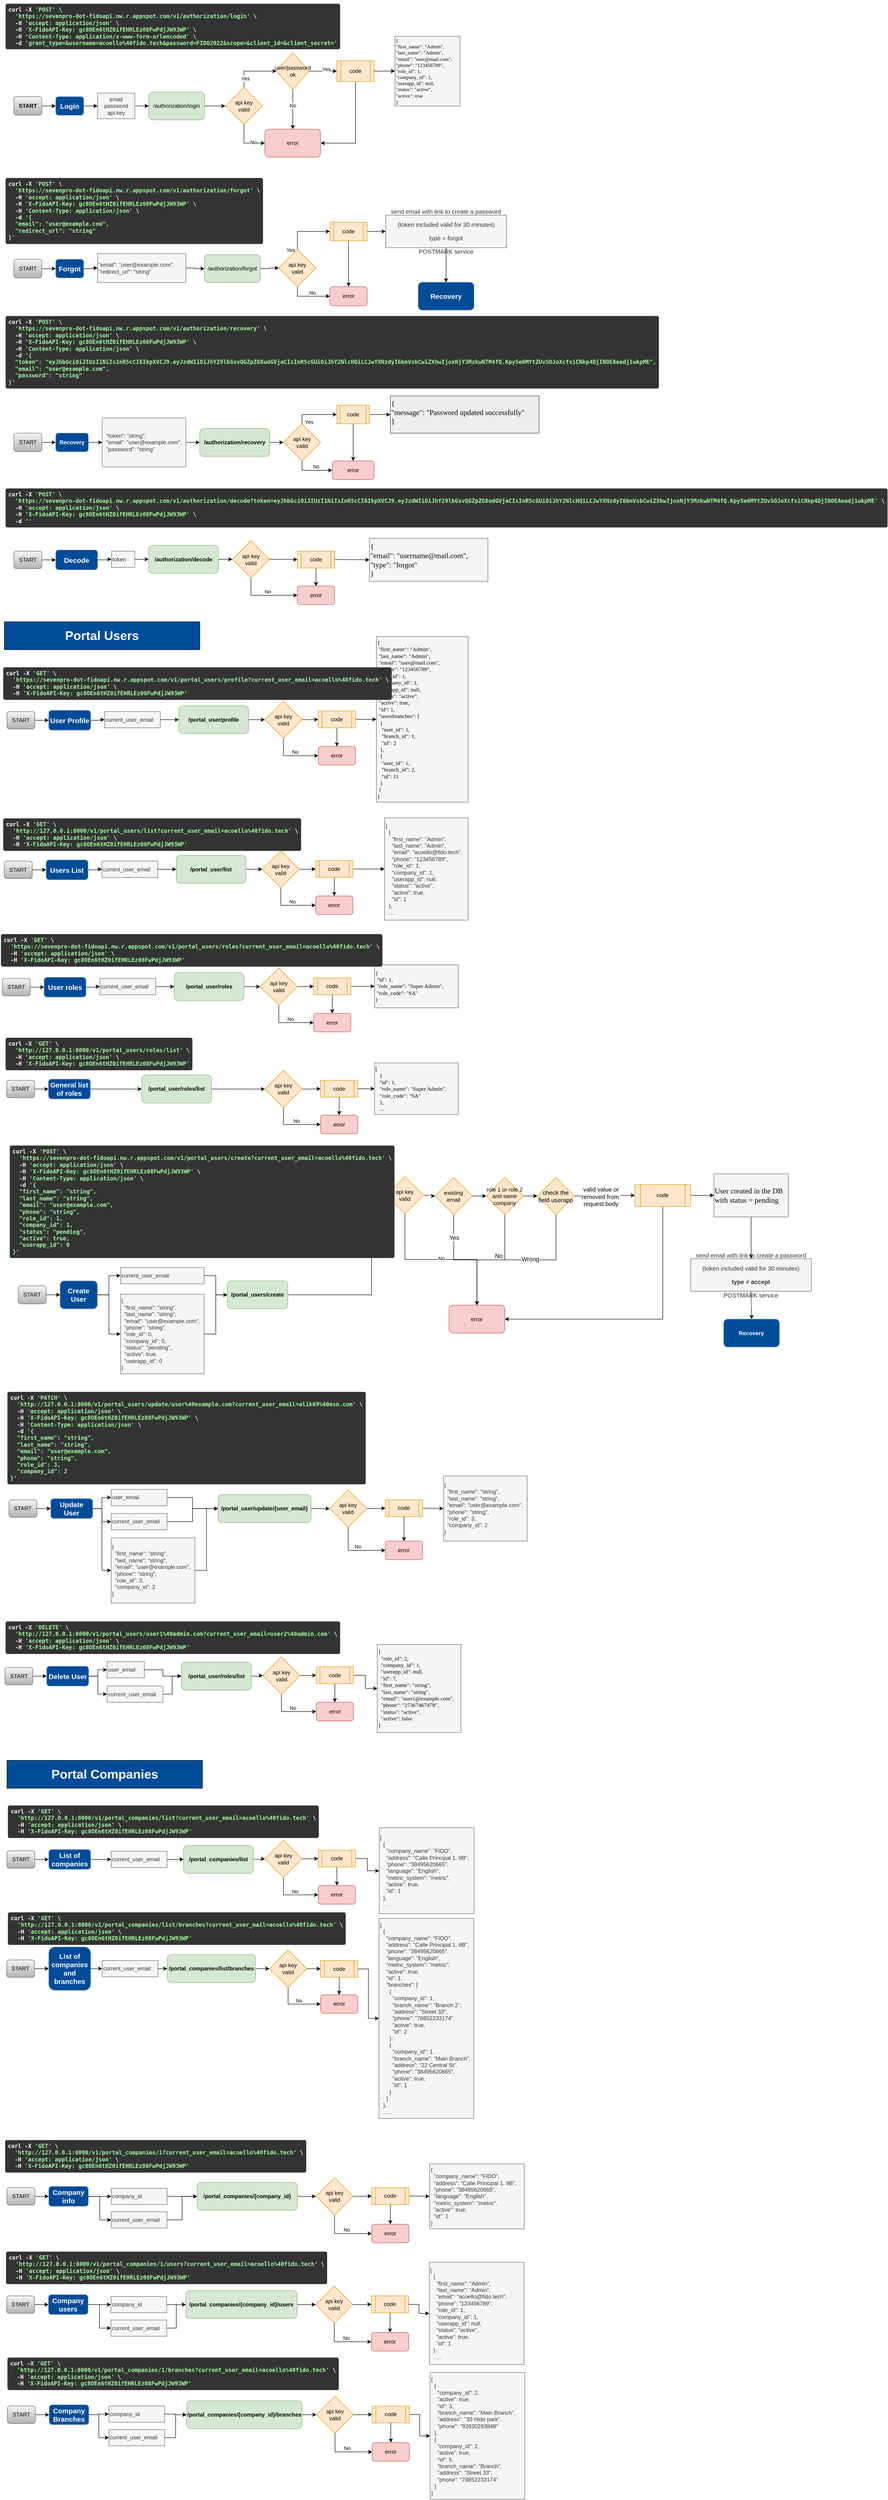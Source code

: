<mxfile version="20.5.1" type="github">
  <diagram id="C5RBs43oDa-KdzZeNtuy" name="Page-1">
    <mxGraphModel dx="1240" dy="705" grid="1" gridSize="10" guides="1" tooltips="1" connect="1" arrows="1" fold="1" page="1" pageScale="1" pageWidth="827" pageHeight="1169" math="0" shadow="0">
      <root>
        <mxCell id="WIyWlLk6GJQsqaUBKTNV-0" />
        <mxCell id="WIyWlLk6GJQsqaUBKTNV-1" parent="WIyWlLk6GJQsqaUBKTNV-0" />
        <mxCell id="BQ6EWb-jSM-SEZKdU9I8-7" value="" style="edgeStyle=orthogonalEdgeStyle;rounded=0;orthogonalLoop=1;jettySize=auto;html=1;" parent="WIyWlLk6GJQsqaUBKTNV-1" source="BQ6EWb-jSM-SEZKdU9I8-2" target="BQ6EWb-jSM-SEZKdU9I8-3" edge="1">
          <mxGeometry relative="1" as="geometry" />
        </mxCell>
        <mxCell id="BQ6EWb-jSM-SEZKdU9I8-2" value="START" style="rounded=1;whiteSpace=wrap;html=1;fillColor=#f5f5f5;gradientColor=#b3b3b3;strokeColor=#666666;fontStyle=1" parent="WIyWlLk6GJQsqaUBKTNV-1" vertex="1">
          <mxGeometry x="40" y="220" width="60" height="40" as="geometry" />
        </mxCell>
        <mxCell id="BQ6EWb-jSM-SEZKdU9I8-6" value="" style="edgeStyle=orthogonalEdgeStyle;rounded=0;orthogonalLoop=1;jettySize=auto;html=1;" parent="WIyWlLk6GJQsqaUBKTNV-1" source="BQ6EWb-jSM-SEZKdU9I8-3" target="BQ6EWb-jSM-SEZKdU9I8-4" edge="1">
          <mxGeometry relative="1" as="geometry" />
        </mxCell>
        <mxCell id="BQ6EWb-jSM-SEZKdU9I8-3" value="Login" style="rounded=1;whiteSpace=wrap;html=1;fillColor=#004C99;strokeColor=#6c8ebf;fontStyle=1;fontSize=15;gradientColor=none;fontColor=#FFFFFF;" parent="WIyWlLk6GJQsqaUBKTNV-1" vertex="1">
          <mxGeometry x="130" y="220" width="60" height="40" as="geometry" />
        </mxCell>
        <mxCell id="BQ6EWb-jSM-SEZKdU9I8-9" value="" style="edgeStyle=orthogonalEdgeStyle;rounded=0;orthogonalLoop=1;jettySize=auto;html=1;" parent="WIyWlLk6GJQsqaUBKTNV-1" source="BQ6EWb-jSM-SEZKdU9I8-4" target="BQ6EWb-jSM-SEZKdU9I8-8" edge="1">
          <mxGeometry relative="1" as="geometry" />
        </mxCell>
        <mxCell id="BQ6EWb-jSM-SEZKdU9I8-4" value="email&lt;br&gt;password&lt;br&gt;api key" style="text;html=1;strokeColor=#666666;fillColor=#f5f5f5;align=center;verticalAlign=middle;whiteSpace=wrap;rounded=0;fontColor=#333333;" parent="WIyWlLk6GJQsqaUBKTNV-1" vertex="1">
          <mxGeometry x="220" y="212.5" width="80" height="55" as="geometry" />
        </mxCell>
        <mxCell id="BQ6EWb-jSM-SEZKdU9I8-13" value="" style="edgeStyle=orthogonalEdgeStyle;rounded=0;orthogonalLoop=1;jettySize=auto;html=1;" parent="WIyWlLk6GJQsqaUBKTNV-1" source="BQ6EWb-jSM-SEZKdU9I8-8" target="BQ6EWb-jSM-SEZKdU9I8-11" edge="1">
          <mxGeometry relative="1" as="geometry" />
        </mxCell>
        <mxCell id="BQ6EWb-jSM-SEZKdU9I8-8" value="/authorization/login" style="rounded=1;whiteSpace=wrap;html=1;fillColor=#d5e8d4;strokeColor=#82b366;" parent="WIyWlLk6GJQsqaUBKTNV-1" vertex="1">
          <mxGeometry x="330" y="210" width="120" height="60" as="geometry" />
        </mxCell>
        <mxCell id="BQ6EWb-jSM-SEZKdU9I8-15" style="edgeStyle=orthogonalEdgeStyle;rounded=0;orthogonalLoop=1;jettySize=auto;html=1;entryX=0;entryY=0.5;entryDx=0;entryDy=0;exitX=0.5;exitY=0;exitDx=0;exitDy=0;" parent="WIyWlLk6GJQsqaUBKTNV-1" source="BQ6EWb-jSM-SEZKdU9I8-11" target="BQ6EWb-jSM-SEZKdU9I8-12" edge="1">
          <mxGeometry relative="1" as="geometry">
            <mxPoint x="740" y="150" as="sourcePoint" />
            <mxPoint x="800" y="130" as="targetPoint" />
          </mxGeometry>
        </mxCell>
        <mxCell id="BQ6EWb-jSM-SEZKdU9I8-16" value="Yes" style="edgeLabel;html=1;align=center;verticalAlign=middle;resizable=0;points=[];" parent="BQ6EWb-jSM-SEZKdU9I8-15" vertex="1" connectable="0">
          <mxGeometry x="-0.273" y="-16" relative="1" as="geometry">
            <mxPoint as="offset" />
          </mxGeometry>
        </mxCell>
        <mxCell id="BQ6EWb-jSM-SEZKdU9I8-19" style="edgeStyle=orthogonalEdgeStyle;rounded=0;orthogonalLoop=1;jettySize=auto;html=1;exitX=0.5;exitY=1;exitDx=0;exitDy=0;entryX=0;entryY=0.5;entryDx=0;entryDy=0;" parent="WIyWlLk6GJQsqaUBKTNV-1" source="BQ6EWb-jSM-SEZKdU9I8-11" target="BQ6EWb-jSM-SEZKdU9I8-17" edge="1">
          <mxGeometry relative="1" as="geometry" />
        </mxCell>
        <mxCell id="BQ6EWb-jSM-SEZKdU9I8-20" value="No" style="edgeLabel;html=1;align=center;verticalAlign=middle;resizable=0;points=[];" parent="BQ6EWb-jSM-SEZKdU9I8-19" vertex="1" connectable="0">
          <mxGeometry x="-0.108" y="8" relative="1" as="geometry">
            <mxPoint x="12" as="offset" />
          </mxGeometry>
        </mxCell>
        <mxCell id="BQ6EWb-jSM-SEZKdU9I8-11" value="api key&lt;br&gt;valid" style="rhombus;whiteSpace=wrap;html=1;fillColor=#ffe6cc;strokeColor=#d79b00;" parent="WIyWlLk6GJQsqaUBKTNV-1" vertex="1">
          <mxGeometry x="495" y="200" width="80" height="80" as="geometry" />
        </mxCell>
        <mxCell id="BQ6EWb-jSM-SEZKdU9I8-21" style="edgeStyle=orthogonalEdgeStyle;curved=1;rounded=0;orthogonalLoop=1;jettySize=auto;html=1;entryX=0.5;entryY=0;entryDx=0;entryDy=0;" parent="WIyWlLk6GJQsqaUBKTNV-1" source="BQ6EWb-jSM-SEZKdU9I8-12" target="BQ6EWb-jSM-SEZKdU9I8-17" edge="1">
          <mxGeometry relative="1" as="geometry" />
        </mxCell>
        <mxCell id="BQ6EWb-jSM-SEZKdU9I8-22" value="No" style="edgeLabel;html=1;align=center;verticalAlign=middle;resizable=0;points=[];" parent="BQ6EWb-jSM-SEZKdU9I8-21" vertex="1" connectable="0">
          <mxGeometry x="-0.217" relative="1" as="geometry">
            <mxPoint as="offset" />
          </mxGeometry>
        </mxCell>
        <mxCell id="BQ6EWb-jSM-SEZKdU9I8-27" style="edgeStyle=orthogonalEdgeStyle;curved=1;rounded=0;orthogonalLoop=1;jettySize=auto;html=1;entryX=0;entryY=0.5;entryDx=0;entryDy=0;" parent="WIyWlLk6GJQsqaUBKTNV-1" source="BQ6EWb-jSM-SEZKdU9I8-12" target="BQ6EWb-jSM-SEZKdU9I8-123" edge="1">
          <mxGeometry relative="1" as="geometry" />
        </mxCell>
        <mxCell id="BQ6EWb-jSM-SEZKdU9I8-28" value="Yes" style="edgeLabel;html=1;align=center;verticalAlign=middle;resizable=0;points=[];" parent="BQ6EWb-jSM-SEZKdU9I8-27" vertex="1" connectable="0">
          <mxGeometry x="0.229" y="4" relative="1" as="geometry">
            <mxPoint as="offset" />
          </mxGeometry>
        </mxCell>
        <mxCell id="BQ6EWb-jSM-SEZKdU9I8-12" value="user/password&lt;br&gt;ok" style="rhombus;whiteSpace=wrap;html=1;fillColor=#ffe6cc;strokeColor=#d79b00;" parent="WIyWlLk6GJQsqaUBKTNV-1" vertex="1">
          <mxGeometry x="605" y="125" width="70" height="80" as="geometry" />
        </mxCell>
        <mxCell id="BQ6EWb-jSM-SEZKdU9I8-17" value="error" style="rounded=1;whiteSpace=wrap;html=1;fillColor=#f8cecc;strokeColor=#b85450;" parent="WIyWlLk6GJQsqaUBKTNV-1" vertex="1">
          <mxGeometry x="580" y="290" width="120" height="60" as="geometry" />
        </mxCell>
        <mxCell id="BQ6EWb-jSM-SEZKdU9I8-23" value="&lt;span style=&quot;color: rgb(0, 0, 0); font-family: &amp;quot;Times New Roman&amp;quot;; font-size: 11px;&quot;&gt;{&lt;/span&gt;&lt;br style=&quot;color: rgb(0, 0, 0); font-family: &amp;quot;Times New Roman&amp;quot;; font-size: 11px;&quot;&gt;&lt;span style=&quot;color: rgb(0, 0, 0); font-family: &amp;quot;Times New Roman&amp;quot;; font-size: 11px;&quot;&gt;&quot;first_name&quot;: &quot;Admin&quot;,&lt;/span&gt;&lt;br style=&quot;color: rgb(0, 0, 0); font-family: &amp;quot;Times New Roman&amp;quot;; font-size: 11px;&quot;&gt;&lt;span style=&quot;color: rgb(0, 0, 0); font-family: &amp;quot;Times New Roman&amp;quot;; font-size: 11px;&quot;&gt;&quot;last_name&quot;: &quot;Admin&quot;,&lt;/span&gt;&lt;br style=&quot;color: rgb(0, 0, 0); font-family: &amp;quot;Times New Roman&amp;quot;; font-size: 11px;&quot;&gt;&lt;span style=&quot;color: rgb(0, 0, 0); font-family: &amp;quot;Times New Roman&amp;quot;; font-size: 11px;&quot;&gt;&quot;email&quot;: &quot;user@mail.com&quot;,&lt;/span&gt;&lt;br style=&quot;color: rgb(0, 0, 0); font-family: &amp;quot;Times New Roman&amp;quot;; font-size: 11px;&quot;&gt;&lt;span style=&quot;color: rgb(0, 0, 0); font-family: &amp;quot;Times New Roman&amp;quot;; font-size: 11px;&quot;&gt;&quot;phone&quot;: &quot;123456789&quot;,&lt;/span&gt;&lt;br style=&quot;color: rgb(0, 0, 0); font-family: &amp;quot;Times New Roman&amp;quot;; font-size: 11px;&quot;&gt;&lt;span style=&quot;color: rgb(0, 0, 0); font-family: &amp;quot;Times New Roman&amp;quot;; font-size: 11px;&quot;&gt;&quot;role_id&quot;: 1,&lt;/span&gt;&lt;br style=&quot;color: rgb(0, 0, 0); font-family: &amp;quot;Times New Roman&amp;quot;; font-size: 11px;&quot;&gt;&lt;span style=&quot;color: rgb(0, 0, 0); font-family: &amp;quot;Times New Roman&amp;quot;; font-size: 11px;&quot;&gt;&quot;company_id&quot;: 1,&lt;/span&gt;&lt;br style=&quot;color: rgb(0, 0, 0); font-family: &amp;quot;Times New Roman&amp;quot;; font-size: 11px;&quot;&gt;&lt;span style=&quot;color: rgb(0, 0, 0); font-family: &amp;quot;Times New Roman&amp;quot;; font-size: 11px;&quot;&gt;&quot;userapp_id&quot;: null,&lt;/span&gt;&lt;br style=&quot;color: rgb(0, 0, 0); font-family: &amp;quot;Times New Roman&amp;quot;; font-size: 11px;&quot;&gt;&lt;span style=&quot;color: rgb(0, 0, 0); font-family: &amp;quot;Times New Roman&amp;quot;; font-size: 11px;&quot;&gt;&quot;status&quot;: &quot;active&quot;,&lt;/span&gt;&lt;br style=&quot;color: rgb(0, 0, 0); font-family: &amp;quot;Times New Roman&amp;quot;; font-size: 11px;&quot;&gt;&lt;span style=&quot;color: rgb(0, 0, 0); font-family: &amp;quot;Times New Roman&amp;quot;; font-size: 11px;&quot;&gt;&quot;active&quot;: true&lt;/span&gt;&lt;br style=&quot;color: rgb(0, 0, 0); font-family: &amp;quot;Times New Roman&amp;quot;; font-size: 11px;&quot;&gt;&lt;span style=&quot;color: rgb(0, 0, 0); font-family: &amp;quot;Times New Roman&amp;quot;; font-size: 11px;&quot;&gt;}&lt;/span&gt;" style="text;html=1;strokeColor=#666666;fillColor=#f5f5f5;align=left;verticalAlign=middle;whiteSpace=wrap;rounded=0;fontColor=#333333;fontSize=11;" parent="WIyWlLk6GJQsqaUBKTNV-1" vertex="1">
          <mxGeometry x="860" y="90" width="140" height="150" as="geometry" />
        </mxCell>
        <mxCell id="BQ6EWb-jSM-SEZKdU9I8-29" value="" style="edgeStyle=orthogonalEdgeStyle;rounded=0;orthogonalLoop=1;jettySize=auto;html=1;" parent="WIyWlLk6GJQsqaUBKTNV-1" source="BQ6EWb-jSM-SEZKdU9I8-30" target="BQ6EWb-jSM-SEZKdU9I8-32" edge="1">
          <mxGeometry relative="1" as="geometry" />
        </mxCell>
        <mxCell id="BQ6EWb-jSM-SEZKdU9I8-30" value="START" style="rounded=1;whiteSpace=wrap;html=1;fillColor=#f5f5f5;gradientColor=#b3b3b3;strokeColor=#666666;" parent="WIyWlLk6GJQsqaUBKTNV-1" vertex="1">
          <mxGeometry x="40" y="570" width="60" height="40" as="geometry" />
        </mxCell>
        <mxCell id="BQ6EWb-jSM-SEZKdU9I8-31" value="" style="edgeStyle=orthogonalEdgeStyle;rounded=0;orthogonalLoop=1;jettySize=auto;html=1;" parent="WIyWlLk6GJQsqaUBKTNV-1" source="BQ6EWb-jSM-SEZKdU9I8-32" target="BQ6EWb-jSM-SEZKdU9I8-34" edge="1">
          <mxGeometry relative="1" as="geometry" />
        </mxCell>
        <mxCell id="BQ6EWb-jSM-SEZKdU9I8-32" value="Forgot" style="rounded=1;whiteSpace=wrap;html=1;fillColor=#004C99;strokeColor=#6c8ebf;fontSize=15;fontStyle=1;fontColor=#FFFFFF;" parent="WIyWlLk6GJQsqaUBKTNV-1" vertex="1">
          <mxGeometry x="130" y="570" width="60" height="40" as="geometry" />
        </mxCell>
        <mxCell id="BQ6EWb-jSM-SEZKdU9I8-33" value="" style="edgeStyle=orthogonalEdgeStyle;rounded=0;orthogonalLoop=1;jettySize=auto;html=1;" parent="WIyWlLk6GJQsqaUBKTNV-1" source="BQ6EWb-jSM-SEZKdU9I8-34" target="BQ6EWb-jSM-SEZKdU9I8-36" edge="1">
          <mxGeometry relative="1" as="geometry" />
        </mxCell>
        <mxCell id="BQ6EWb-jSM-SEZKdU9I8-34" value="&lt;div&gt;&lt;span style=&quot;background-color: initial;&quot;&gt;&quot;email&quot;: &quot;user@example.com&quot;,&lt;/span&gt;&lt;br&gt;&lt;/div&gt;&lt;div&gt;&quot;redirect_url&quot;: &quot;string&quot;&lt;/div&gt;" style="text;html=1;strokeColor=#666666;fillColor=#f5f5f5;align=left;verticalAlign=middle;whiteSpace=wrap;rounded=0;fontColor=#333333;" parent="WIyWlLk6GJQsqaUBKTNV-1" vertex="1">
          <mxGeometry x="220" y="557.5" width="190" height="62.5" as="geometry" />
        </mxCell>
        <mxCell id="BQ6EWb-jSM-SEZKdU9I8-35" value="" style="edgeStyle=orthogonalEdgeStyle;rounded=0;orthogonalLoop=1;jettySize=auto;html=1;exitX=1;exitY=0.5;exitDx=0;exitDy=0;" parent="WIyWlLk6GJQsqaUBKTNV-1" source="BQ6EWb-jSM-SEZKdU9I8-36" target="BQ6EWb-jSM-SEZKdU9I8-41" edge="1">
          <mxGeometry relative="1" as="geometry">
            <mxPoint x="780" y="590" as="sourcePoint" />
          </mxGeometry>
        </mxCell>
        <mxCell id="BQ6EWb-jSM-SEZKdU9I8-36" value="/authorization/forgot" style="rounded=1;whiteSpace=wrap;html=1;fillColor=#d5e8d4;strokeColor=#82b366;" parent="WIyWlLk6GJQsqaUBKTNV-1" vertex="1">
          <mxGeometry x="450" y="560" width="120" height="60" as="geometry" />
        </mxCell>
        <mxCell id="BQ6EWb-jSM-SEZKdU9I8-37" style="edgeStyle=orthogonalEdgeStyle;rounded=0;orthogonalLoop=1;jettySize=auto;html=1;entryX=0;entryY=0.5;entryDx=0;entryDy=0;exitX=0.5;exitY=0;exitDx=0;exitDy=0;" parent="WIyWlLk6GJQsqaUBKTNV-1" source="BQ6EWb-jSM-SEZKdU9I8-41" target="BQ6EWb-jSM-SEZKdU9I8-117" edge="1">
          <mxGeometry relative="1" as="geometry">
            <mxPoint x="840" y="500" as="sourcePoint" />
            <mxPoint x="920" y="485" as="targetPoint" />
          </mxGeometry>
        </mxCell>
        <mxCell id="BQ6EWb-jSM-SEZKdU9I8-38" value="Yes" style="edgeLabel;html=1;align=center;verticalAlign=middle;resizable=0;points=[];" parent="BQ6EWb-jSM-SEZKdU9I8-37" vertex="1" connectable="0">
          <mxGeometry x="-0.273" y="-16" relative="1" as="geometry">
            <mxPoint x="-16" y="24" as="offset" />
          </mxGeometry>
        </mxCell>
        <mxCell id="BQ6EWb-jSM-SEZKdU9I8-39" style="edgeStyle=orthogonalEdgeStyle;rounded=0;orthogonalLoop=1;jettySize=auto;html=1;exitX=0.5;exitY=1;exitDx=0;exitDy=0;entryX=0;entryY=0.5;entryDx=0;entryDy=0;" parent="WIyWlLk6GJQsqaUBKTNV-1" source="BQ6EWb-jSM-SEZKdU9I8-41" target="BQ6EWb-jSM-SEZKdU9I8-47" edge="1">
          <mxGeometry relative="1" as="geometry" />
        </mxCell>
        <mxCell id="BQ6EWb-jSM-SEZKdU9I8-40" value="No" style="edgeLabel;html=1;align=center;verticalAlign=middle;resizable=0;points=[];" parent="BQ6EWb-jSM-SEZKdU9I8-39" vertex="1" connectable="0">
          <mxGeometry x="-0.108" y="8" relative="1" as="geometry">
            <mxPoint x="12" as="offset" />
          </mxGeometry>
        </mxCell>
        <mxCell id="BQ6EWb-jSM-SEZKdU9I8-41" value="api key&lt;br&gt;valid" style="rhombus;whiteSpace=wrap;html=1;fillColor=#ffe6cc;strokeColor=#d79b00;" parent="WIyWlLk6GJQsqaUBKTNV-1" vertex="1">
          <mxGeometry x="610" y="548.75" width="80" height="80" as="geometry" />
        </mxCell>
        <mxCell id="BQ6EWb-jSM-SEZKdU9I8-47" value="error" style="rounded=1;whiteSpace=wrap;html=1;fillColor=#f8cecc;strokeColor=#b85450;" parent="WIyWlLk6GJQsqaUBKTNV-1" vertex="1">
          <mxGeometry x="720" y="628.75" width="80" height="41.25" as="geometry" />
        </mxCell>
        <mxCell id="BQ6EWb-jSM-SEZKdU9I8-73" value="" style="edgeStyle=orthogonalEdgeStyle;rounded=0;orthogonalLoop=1;jettySize=auto;html=1;" parent="WIyWlLk6GJQsqaUBKTNV-1" source="BQ6EWb-jSM-SEZKdU9I8-74" target="BQ6EWb-jSM-SEZKdU9I8-76" edge="1">
          <mxGeometry relative="1" as="geometry" />
        </mxCell>
        <mxCell id="BQ6EWb-jSM-SEZKdU9I8-74" value="START" style="rounded=1;whiteSpace=wrap;html=1;fillColor=#f5f5f5;gradientColor=#b3b3b3;strokeColor=#666666;" parent="WIyWlLk6GJQsqaUBKTNV-1" vertex="1">
          <mxGeometry x="40" y="944" width="60" height="40" as="geometry" />
        </mxCell>
        <mxCell id="BQ6EWb-jSM-SEZKdU9I8-75" value="" style="edgeStyle=orthogonalEdgeStyle;rounded=0;orthogonalLoop=1;jettySize=auto;html=1;" parent="WIyWlLk6GJQsqaUBKTNV-1" source="BQ6EWb-jSM-SEZKdU9I8-76" target="BQ6EWb-jSM-SEZKdU9I8-78" edge="1">
          <mxGeometry relative="1" as="geometry" />
        </mxCell>
        <mxCell id="BQ6EWb-jSM-SEZKdU9I8-76" value="Recovery" style="rounded=1;whiteSpace=wrap;html=1;fillColor=#004C99;strokeColor=#6c8ebf;fontStyle=1;fontColor=#FFFFFF;" parent="WIyWlLk6GJQsqaUBKTNV-1" vertex="1">
          <mxGeometry x="130" y="944" width="70" height="40" as="geometry" />
        </mxCell>
        <mxCell id="BQ6EWb-jSM-SEZKdU9I8-77" value="" style="edgeStyle=orthogonalEdgeStyle;rounded=0;orthogonalLoop=1;jettySize=auto;html=1;" parent="WIyWlLk6GJQsqaUBKTNV-1" source="BQ6EWb-jSM-SEZKdU9I8-78" target="BQ6EWb-jSM-SEZKdU9I8-80" edge="1">
          <mxGeometry relative="1" as="geometry" />
        </mxCell>
        <mxCell id="BQ6EWb-jSM-SEZKdU9I8-78" value="&lt;div&gt;&lt;span style=&quot;background-color: initial;&quot;&gt;&amp;nbsp; &quot;token&quot;: &quot;string&quot;,&lt;/span&gt;&lt;br&gt;&lt;/div&gt;&lt;div&gt;&amp;nbsp; &quot;email&quot;: &quot;user@example.com&quot;,&lt;/div&gt;&lt;div&gt;&amp;nbsp; &quot;password&quot;: &quot;string&quot;&lt;/div&gt;" style="text;html=1;strokeColor=#666666;fillColor=#f5f5f5;align=left;verticalAlign=middle;whiteSpace=wrap;rounded=0;fontColor=#333333;" parent="WIyWlLk6GJQsqaUBKTNV-1" vertex="1">
          <mxGeometry x="230" y="911.5" width="180" height="105" as="geometry" />
        </mxCell>
        <mxCell id="BQ6EWb-jSM-SEZKdU9I8-79" value="" style="edgeStyle=orthogonalEdgeStyle;rounded=0;orthogonalLoop=1;jettySize=auto;html=1;exitX=1;exitY=0.5;exitDx=0;exitDy=0;" parent="WIyWlLk6GJQsqaUBKTNV-1" source="BQ6EWb-jSM-SEZKdU9I8-80" target="BQ6EWb-jSM-SEZKdU9I8-85" edge="1">
          <mxGeometry relative="1" as="geometry">
            <mxPoint x="780" y="964" as="sourcePoint" />
          </mxGeometry>
        </mxCell>
        <mxCell id="BQ6EWb-jSM-SEZKdU9I8-80" value="/authorization/recovery" style="rounded=1;whiteSpace=wrap;html=1;fillColor=#d5e8d4;strokeColor=#82b366;fontStyle=1" parent="WIyWlLk6GJQsqaUBKTNV-1" vertex="1">
          <mxGeometry x="440" y="934" width="150" height="60" as="geometry" />
        </mxCell>
        <mxCell id="BQ6EWb-jSM-SEZKdU9I8-81" style="edgeStyle=orthogonalEdgeStyle;rounded=0;orthogonalLoop=1;jettySize=auto;html=1;entryX=0;entryY=0.5;entryDx=0;entryDy=0;exitX=0.5;exitY=0;exitDx=0;exitDy=0;" parent="WIyWlLk6GJQsqaUBKTNV-1" source="BQ6EWb-jSM-SEZKdU9I8-85" target="BQ6EWb-jSM-SEZKdU9I8-114" edge="1">
          <mxGeometry relative="1" as="geometry">
            <mxPoint x="840" y="874" as="sourcePoint" />
            <mxPoint x="1100" y="859" as="targetPoint" />
          </mxGeometry>
        </mxCell>
        <mxCell id="BQ6EWb-jSM-SEZKdU9I8-82" value="Yes" style="edgeLabel;html=1;align=center;verticalAlign=middle;resizable=0;points=[];" parent="BQ6EWb-jSM-SEZKdU9I8-81" vertex="1" connectable="0">
          <mxGeometry x="-0.273" y="-16" relative="1" as="geometry">
            <mxPoint as="offset" />
          </mxGeometry>
        </mxCell>
        <mxCell id="BQ6EWb-jSM-SEZKdU9I8-83" style="edgeStyle=orthogonalEdgeStyle;rounded=0;orthogonalLoop=1;jettySize=auto;html=1;exitX=0.5;exitY=1;exitDx=0;exitDy=0;entryX=0;entryY=0.5;entryDx=0;entryDy=0;" parent="WIyWlLk6GJQsqaUBKTNV-1" source="BQ6EWb-jSM-SEZKdU9I8-85" target="BQ6EWb-jSM-SEZKdU9I8-91" edge="1">
          <mxGeometry relative="1" as="geometry" />
        </mxCell>
        <mxCell id="BQ6EWb-jSM-SEZKdU9I8-84" value="No" style="edgeLabel;html=1;align=center;verticalAlign=middle;resizable=0;points=[];" parent="BQ6EWb-jSM-SEZKdU9I8-83" vertex="1" connectable="0">
          <mxGeometry x="-0.108" y="8" relative="1" as="geometry">
            <mxPoint x="12" as="offset" />
          </mxGeometry>
        </mxCell>
        <mxCell id="BQ6EWb-jSM-SEZKdU9I8-85" value="api key&lt;br&gt;valid" style="rhombus;whiteSpace=wrap;html=1;fillColor=#ffe6cc;strokeColor=#d79b00;" parent="WIyWlLk6GJQsqaUBKTNV-1" vertex="1">
          <mxGeometry x="620" y="924" width="80" height="80" as="geometry" />
        </mxCell>
        <mxCell id="BQ6EWb-jSM-SEZKdU9I8-91" value="error" style="rounded=1;whiteSpace=wrap;html=1;fillColor=#f8cecc;strokeColor=#b85450;" parent="WIyWlLk6GJQsqaUBKTNV-1" vertex="1">
          <mxGeometry x="725" y="1004" width="90" height="40" as="geometry" />
        </mxCell>
        <mxCell id="BQ6EWb-jSM-SEZKdU9I8-96" value="" style="edgeStyle=orthogonalEdgeStyle;rounded=0;orthogonalLoop=1;jettySize=auto;html=1;" parent="WIyWlLk6GJQsqaUBKTNV-1" source="BQ6EWb-jSM-SEZKdU9I8-97" target="BQ6EWb-jSM-SEZKdU9I8-99" edge="1">
          <mxGeometry relative="1" as="geometry" />
        </mxCell>
        <mxCell id="BQ6EWb-jSM-SEZKdU9I8-97" value="START" style="rounded=1;whiteSpace=wrap;html=1;fillColor=#f5f5f5;gradientColor=#b3b3b3;strokeColor=#666666;" parent="WIyWlLk6GJQsqaUBKTNV-1" vertex="1">
          <mxGeometry x="40" y="1198" width="60" height="37.5" as="geometry" />
        </mxCell>
        <mxCell id="BQ6EWb-jSM-SEZKdU9I8-98" value="" style="edgeStyle=orthogonalEdgeStyle;rounded=0;orthogonalLoop=1;jettySize=auto;html=1;" parent="WIyWlLk6GJQsqaUBKTNV-1" source="BQ6EWb-jSM-SEZKdU9I8-99" target="BQ6EWb-jSM-SEZKdU9I8-101" edge="1">
          <mxGeometry relative="1" as="geometry" />
        </mxCell>
        <mxCell id="BQ6EWb-jSM-SEZKdU9I8-99" value="Decode" style="rounded=1;whiteSpace=wrap;html=1;fillColor=#004C99;strokeColor=#6c8ebf;fontStyle=1;fontSize=15;fontColor=#FFFFFF;" parent="WIyWlLk6GJQsqaUBKTNV-1" vertex="1">
          <mxGeometry x="130" y="1195.5" width="90" height="42.5" as="geometry" />
        </mxCell>
        <mxCell id="BQ6EWb-jSM-SEZKdU9I8-100" value="" style="edgeStyle=orthogonalEdgeStyle;rounded=0;orthogonalLoop=1;jettySize=auto;html=1;" parent="WIyWlLk6GJQsqaUBKTNV-1" source="BQ6EWb-jSM-SEZKdU9I8-101" target="BQ6EWb-jSM-SEZKdU9I8-103" edge="1">
          <mxGeometry relative="1" as="geometry" />
        </mxCell>
        <mxCell id="BQ6EWb-jSM-SEZKdU9I8-101" value="&lt;div&gt;token&lt;/div&gt;" style="text;html=1;strokeColor=#666666;fillColor=#f5f5f5;align=left;verticalAlign=middle;whiteSpace=wrap;rounded=0;fontColor=#333333;" parent="WIyWlLk6GJQsqaUBKTNV-1" vertex="1">
          <mxGeometry x="250" y="1198" width="50" height="35" as="geometry" />
        </mxCell>
        <mxCell id="BQ6EWb-jSM-SEZKdU9I8-102" value="" style="edgeStyle=orthogonalEdgeStyle;rounded=0;orthogonalLoop=1;jettySize=auto;html=1;exitX=1;exitY=0.5;exitDx=0;exitDy=0;" parent="WIyWlLk6GJQsqaUBKTNV-1" source="BQ6EWb-jSM-SEZKdU9I8-103" target="BQ6EWb-jSM-SEZKdU9I8-106" edge="1">
          <mxGeometry relative="1" as="geometry">
            <mxPoint x="760" y="1215.5" as="sourcePoint" />
          </mxGeometry>
        </mxCell>
        <mxCell id="BQ6EWb-jSM-SEZKdU9I8-103" value="/authorization/decode" style="rounded=1;whiteSpace=wrap;html=1;fillColor=#d5e8d4;strokeColor=#82b366;fontStyle=1" parent="WIyWlLk6GJQsqaUBKTNV-1" vertex="1">
          <mxGeometry x="330" y="1185.5" width="150" height="60" as="geometry" />
        </mxCell>
        <mxCell id="BQ6EWb-jSM-SEZKdU9I8-104" style="edgeStyle=orthogonalEdgeStyle;rounded=0;orthogonalLoop=1;jettySize=auto;html=1;exitX=0.5;exitY=1;exitDx=0;exitDy=0;entryX=0;entryY=0.5;entryDx=0;entryDy=0;" parent="WIyWlLk6GJQsqaUBKTNV-1" source="BQ6EWb-jSM-SEZKdU9I8-106" target="BQ6EWb-jSM-SEZKdU9I8-107" edge="1">
          <mxGeometry relative="1" as="geometry" />
        </mxCell>
        <mxCell id="BQ6EWb-jSM-SEZKdU9I8-105" value="No" style="edgeLabel;html=1;align=center;verticalAlign=middle;resizable=0;points=[];" parent="BQ6EWb-jSM-SEZKdU9I8-104" vertex="1" connectable="0">
          <mxGeometry x="-0.108" y="8" relative="1" as="geometry">
            <mxPoint x="12" as="offset" />
          </mxGeometry>
        </mxCell>
        <mxCell id="BQ6EWb-jSM-SEZKdU9I8-110" style="edgeStyle=orthogonalEdgeStyle;curved=1;rounded=0;orthogonalLoop=1;jettySize=auto;html=1;entryX=0;entryY=0.5;entryDx=0;entryDy=0;fontFamily=Helvetica;fontSize=12;" parent="WIyWlLk6GJQsqaUBKTNV-1" source="BQ6EWb-jSM-SEZKdU9I8-106" target="BQ6EWb-jSM-SEZKdU9I8-120" edge="1">
          <mxGeometry relative="1" as="geometry" />
        </mxCell>
        <mxCell id="BQ6EWb-jSM-SEZKdU9I8-106" value="api key&lt;br&gt;valid" style="rhombus;whiteSpace=wrap;html=1;fillColor=#ffe6cc;strokeColor=#d79b00;" parent="WIyWlLk6GJQsqaUBKTNV-1" vertex="1">
          <mxGeometry x="510" y="1175.5" width="80" height="80" as="geometry" />
        </mxCell>
        <mxCell id="BQ6EWb-jSM-SEZKdU9I8-107" value="error" style="rounded=1;whiteSpace=wrap;html=1;fillColor=#f8cecc;strokeColor=#b85450;" parent="WIyWlLk6GJQsqaUBKTNV-1" vertex="1">
          <mxGeometry x="650" y="1273" width="80" height="40" as="geometry" />
        </mxCell>
        <mxCell id="BQ6EWb-jSM-SEZKdU9I8-109" value="&lt;span style=&quot;color: rgb(0, 0, 0); font-family: &amp;quot;Times New Roman&amp;quot;; font-size: medium;&quot;&gt;{&lt;br&gt;&quot;email&quot;: &quot;username@mail.com&quot;,&lt;br&gt;&quot;type&quot;: &quot;forgot&quot;&lt;br&gt;}&lt;/span&gt;" style="text;html=1;strokeColor=#666666;fillColor=#f5f5f5;align=left;verticalAlign=middle;whiteSpace=wrap;rounded=0;fontColor=#333333;fontSize=12;fontFamily=Helvetica;" parent="WIyWlLk6GJQsqaUBKTNV-1" vertex="1">
          <mxGeometry x="805" y="1170.5" width="255" height="92.5" as="geometry" />
        </mxCell>
        <mxCell id="BQ6EWb-jSM-SEZKdU9I8-111" value="&lt;span style=&quot;color: rgb(0, 0, 0); font-family: &amp;quot;Times New Roman&amp;quot;; font-size: medium; font-style: normal; font-variant-ligatures: normal; font-variant-caps: normal; font-weight: 400; letter-spacing: normal; orphans: 2; text-align: start; text-indent: 0px; text-transform: none; widows: 2; word-spacing: 0px; -webkit-text-stroke-width: 0px; text-decoration-thickness: initial; text-decoration-style: initial; text-decoration-color: initial; float: none; display: inline !important;&quot;&gt;{&#xa;  &quot;message&quot;: &quot;Password updated successfully&quot;&#xa;}&lt;/span&gt;" style="text;whiteSpace=wrap;html=1;fontSize=12;fontFamily=Helvetica;fillColor=#eeeeee;strokeColor=#36393d;" parent="WIyWlLk6GJQsqaUBKTNV-1" vertex="1">
          <mxGeometry x="850" y="864" width="320" height="80" as="geometry" />
        </mxCell>
        <mxCell id="BQ6EWb-jSM-SEZKdU9I8-115" value="" style="edgeStyle=orthogonalEdgeStyle;curved=1;rounded=0;orthogonalLoop=1;jettySize=auto;html=1;fontFamily=Helvetica;fontSize=12;" parent="WIyWlLk6GJQsqaUBKTNV-1" source="BQ6EWb-jSM-SEZKdU9I8-114" target="BQ6EWb-jSM-SEZKdU9I8-111" edge="1">
          <mxGeometry relative="1" as="geometry" />
        </mxCell>
        <mxCell id="BQ6EWb-jSM-SEZKdU9I8-116" style="edgeStyle=orthogonalEdgeStyle;curved=1;rounded=0;orthogonalLoop=1;jettySize=auto;html=1;entryX=0.5;entryY=0;entryDx=0;entryDy=0;fontFamily=Helvetica;fontSize=12;" parent="WIyWlLk6GJQsqaUBKTNV-1" source="BQ6EWb-jSM-SEZKdU9I8-114" target="BQ6EWb-jSM-SEZKdU9I8-91" edge="1">
          <mxGeometry relative="1" as="geometry" />
        </mxCell>
        <mxCell id="BQ6EWb-jSM-SEZKdU9I8-114" value="code" style="shape=process;whiteSpace=wrap;html=1;backgroundOutline=1;fontFamily=Helvetica;fontSize=12;fillColor=#ffe6cc;strokeColor=#d79b00;" parent="WIyWlLk6GJQsqaUBKTNV-1" vertex="1">
          <mxGeometry x="735" y="884" width="70" height="40" as="geometry" />
        </mxCell>
        <mxCell id="BQ6EWb-jSM-SEZKdU9I8-118" value="" style="edgeStyle=orthogonalEdgeStyle;curved=1;rounded=0;orthogonalLoop=1;jettySize=auto;html=1;fontFamily=Helvetica;fontSize=12;entryX=0;entryY=0.5;entryDx=0;entryDy=0;" parent="WIyWlLk6GJQsqaUBKTNV-1" source="BQ6EWb-jSM-SEZKdU9I8-117" target="BQ6EWb-jSM-SEZKdU9I8-169" edge="1">
          <mxGeometry relative="1" as="geometry">
            <mxPoint x="1045" y="507.6" as="targetPoint" />
          </mxGeometry>
        </mxCell>
        <mxCell id="BQ6EWb-jSM-SEZKdU9I8-119" style="edgeStyle=orthogonalEdgeStyle;curved=1;rounded=0;orthogonalLoop=1;jettySize=auto;html=1;entryX=0.5;entryY=0;entryDx=0;entryDy=0;fontFamily=Helvetica;fontSize=12;" parent="WIyWlLk6GJQsqaUBKTNV-1" source="BQ6EWb-jSM-SEZKdU9I8-117" target="BQ6EWb-jSM-SEZKdU9I8-47" edge="1">
          <mxGeometry relative="1" as="geometry" />
        </mxCell>
        <mxCell id="BQ6EWb-jSM-SEZKdU9I8-117" value="code" style="shape=process;whiteSpace=wrap;html=1;backgroundOutline=1;fontFamily=Helvetica;fontSize=12;fillColor=#ffe6cc;strokeColor=#d79b00;" parent="WIyWlLk6GJQsqaUBKTNV-1" vertex="1">
          <mxGeometry x="720" y="490" width="80" height="40" as="geometry" />
        </mxCell>
        <mxCell id="BQ6EWb-jSM-SEZKdU9I8-121" style="edgeStyle=orthogonalEdgeStyle;curved=1;rounded=0;orthogonalLoop=1;jettySize=auto;html=1;exitX=1;exitY=0.5;exitDx=0;exitDy=0;entryX=0;entryY=0.5;entryDx=0;entryDy=0;fontFamily=Helvetica;fontSize=12;" parent="WIyWlLk6GJQsqaUBKTNV-1" source="BQ6EWb-jSM-SEZKdU9I8-120" target="BQ6EWb-jSM-SEZKdU9I8-109" edge="1">
          <mxGeometry relative="1" as="geometry" />
        </mxCell>
        <mxCell id="BQ6EWb-jSM-SEZKdU9I8-122" style="edgeStyle=orthogonalEdgeStyle;curved=1;rounded=0;orthogonalLoop=1;jettySize=auto;html=1;entryX=0.5;entryY=0;entryDx=0;entryDy=0;fontFamily=Helvetica;fontSize=12;" parent="WIyWlLk6GJQsqaUBKTNV-1" source="BQ6EWb-jSM-SEZKdU9I8-120" target="BQ6EWb-jSM-SEZKdU9I8-107" edge="1">
          <mxGeometry relative="1" as="geometry" />
        </mxCell>
        <mxCell id="BQ6EWb-jSM-SEZKdU9I8-120" value="code" style="shape=process;whiteSpace=wrap;html=1;backgroundOutline=1;fontFamily=Helvetica;fontSize=12;fillColor=#ffe6cc;strokeColor=#d79b00;" parent="WIyWlLk6GJQsqaUBKTNV-1" vertex="1">
          <mxGeometry x="650" y="1198" width="80" height="36.25" as="geometry" />
        </mxCell>
        <mxCell id="BQ6EWb-jSM-SEZKdU9I8-124" value="" style="edgeStyle=orthogonalEdgeStyle;curved=1;rounded=0;orthogonalLoop=1;jettySize=auto;html=1;fontFamily=Helvetica;fontSize=13;" parent="WIyWlLk6GJQsqaUBKTNV-1" source="BQ6EWb-jSM-SEZKdU9I8-123" target="BQ6EWb-jSM-SEZKdU9I8-23" edge="1">
          <mxGeometry relative="1" as="geometry" />
        </mxCell>
        <mxCell id="BQ6EWb-jSM-SEZKdU9I8-125" style="edgeStyle=orthogonalEdgeStyle;rounded=0;orthogonalLoop=1;jettySize=auto;html=1;entryX=1;entryY=0.5;entryDx=0;entryDy=0;fontFamily=Helvetica;fontSize=13;exitX=0.5;exitY=1;exitDx=0;exitDy=0;" parent="WIyWlLk6GJQsqaUBKTNV-1" source="BQ6EWb-jSM-SEZKdU9I8-123" target="BQ6EWb-jSM-SEZKdU9I8-17" edge="1">
          <mxGeometry relative="1" as="geometry" />
        </mxCell>
        <mxCell id="BQ6EWb-jSM-SEZKdU9I8-123" value="code" style="shape=process;whiteSpace=wrap;html=1;backgroundOutline=1;fontFamily=Helvetica;fontSize=12;fillColor=#ffe6cc;strokeColor=#d79b00;" parent="WIyWlLk6GJQsqaUBKTNV-1" vertex="1">
          <mxGeometry x="735" y="142.5" width="80" height="45" as="geometry" />
        </mxCell>
        <mxCell id="BQ6EWb-jSM-SEZKdU9I8-126" value="" style="edgeStyle=orthogonalEdgeStyle;rounded=0;orthogonalLoop=1;jettySize=auto;html=1;" parent="WIyWlLk6GJQsqaUBKTNV-1" source="BQ6EWb-jSM-SEZKdU9I8-127" target="BQ6EWb-jSM-SEZKdU9I8-129" edge="1">
          <mxGeometry relative="1" as="geometry" />
        </mxCell>
        <mxCell id="BQ6EWb-jSM-SEZKdU9I8-127" value="START" style="rounded=1;whiteSpace=wrap;html=1;fillColor=#f5f5f5;gradientColor=#b3b3b3;strokeColor=#666666;" parent="WIyWlLk6GJQsqaUBKTNV-1" vertex="1">
          <mxGeometry x="49.38" y="2778.88" width="60" height="38.75" as="geometry" />
        </mxCell>
        <mxCell id="BQ6EWb-jSM-SEZKdU9I8-143" style="edgeStyle=orthogonalEdgeStyle;rounded=0;orthogonalLoop=1;jettySize=auto;html=1;exitX=1;exitY=0.5;exitDx=0;exitDy=0;fontFamily=Helvetica;fontSize=13;" parent="WIyWlLk6GJQsqaUBKTNV-1" source="BQ6EWb-jSM-SEZKdU9I8-129" target="BQ6EWb-jSM-SEZKdU9I8-142" edge="1">
          <mxGeometry relative="1" as="geometry" />
        </mxCell>
        <mxCell id="BQ6EWb-jSM-SEZKdU9I8-144" style="edgeStyle=orthogonalEdgeStyle;rounded=0;orthogonalLoop=1;jettySize=auto;html=1;exitX=1;exitY=0.5;exitDx=0;exitDy=0;entryX=0;entryY=0.5;entryDx=0;entryDy=0;fontFamily=Helvetica;fontSize=13;" parent="WIyWlLk6GJQsqaUBKTNV-1" source="BQ6EWb-jSM-SEZKdU9I8-129" target="BQ6EWb-jSM-SEZKdU9I8-131" edge="1">
          <mxGeometry relative="1" as="geometry" />
        </mxCell>
        <mxCell id="BQ6EWb-jSM-SEZKdU9I8-129" value="Create User" style="rounded=1;whiteSpace=wrap;html=1;fillColor=#004C99;strokeColor=#6c8ebf;fontStyle=1;fontSize=15;fontColor=#FFFFFF;" parent="WIyWlLk6GJQsqaUBKTNV-1" vertex="1">
          <mxGeometry x="139.38" y="2768.25" width="80" height="60" as="geometry" />
        </mxCell>
        <mxCell id="BQ6EWb-jSM-SEZKdU9I8-146" style="edgeStyle=orthogonalEdgeStyle;rounded=0;orthogonalLoop=1;jettySize=auto;html=1;entryX=0;entryY=0.5;entryDx=0;entryDy=0;fontFamily=Helvetica;fontSize=13;" parent="WIyWlLk6GJQsqaUBKTNV-1" source="BQ6EWb-jSM-SEZKdU9I8-131" target="BQ6EWb-jSM-SEZKdU9I8-133" edge="1">
          <mxGeometry relative="1" as="geometry" />
        </mxCell>
        <mxCell id="BQ6EWb-jSM-SEZKdU9I8-131" value="&lt;div&gt;{&lt;/div&gt;&lt;div&gt;&amp;nbsp; &quot;first_name&quot;: &quot;string&quot;,&lt;/div&gt;&lt;div&gt;&amp;nbsp; &quot;last_name&quot;: &quot;string&quot;,&lt;/div&gt;&lt;div&gt;&amp;nbsp; &quot;email&quot;: &quot;user@example.com&quot;,&lt;/div&gt;&lt;div&gt;&amp;nbsp; &quot;phone&quot;: &quot;string&quot;,&lt;/div&gt;&lt;div&gt;&amp;nbsp; &quot;role_id&quot;: 0,&lt;/div&gt;&lt;div&gt;&amp;nbsp; &quot;company_id&quot;: 0,&lt;/div&gt;&lt;div&gt;&amp;nbsp; &quot;status&quot;: &quot;pending&quot;,&lt;/div&gt;&lt;div&gt;&amp;nbsp; &quot;active&quot;: true,&lt;/div&gt;&lt;div&gt;&amp;nbsp; &quot;userapp_id&quot;: 0&lt;/div&gt;&lt;div&gt;}&lt;/div&gt;" style="text;html=1;strokeColor=#666666;fillColor=#f5f5f5;align=left;verticalAlign=middle;whiteSpace=wrap;rounded=0;fontColor=#333333;" parent="WIyWlLk6GJQsqaUBKTNV-1" vertex="1">
          <mxGeometry x="269.38" y="2797" width="180" height="171.25" as="geometry" />
        </mxCell>
        <mxCell id="BQ6EWb-jSM-SEZKdU9I8-132" value="" style="edgeStyle=orthogonalEdgeStyle;rounded=0;orthogonalLoop=1;jettySize=auto;html=1;exitX=1;exitY=0.5;exitDx=0;exitDy=0;entryX=0;entryY=0.5;entryDx=0;entryDy=0;" parent="WIyWlLk6GJQsqaUBKTNV-1" source="BQ6EWb-jSM-SEZKdU9I8-133" target="BQ6EWb-jSM-SEZKdU9I8-137" edge="1">
          <mxGeometry relative="1" as="geometry">
            <mxPoint x="801.38" y="2798.25" as="sourcePoint" />
            <Array as="points">
              <mxPoint x="809.38" y="2798" />
              <mxPoint x="809.38" y="2584" />
            </Array>
          </mxGeometry>
        </mxCell>
        <mxCell id="BQ6EWb-jSM-SEZKdU9I8-133" value="/portal_users/create" style="rounded=1;whiteSpace=wrap;html=1;fillColor=#d5e8d4;strokeColor=#82b366;fontStyle=1" parent="WIyWlLk6GJQsqaUBKTNV-1" vertex="1">
          <mxGeometry x="499.38" y="2768.25" width="130" height="60" as="geometry" />
        </mxCell>
        <mxCell id="BQ6EWb-jSM-SEZKdU9I8-134" style="edgeStyle=orthogonalEdgeStyle;rounded=0;orthogonalLoop=1;jettySize=auto;html=1;exitX=0.5;exitY=1;exitDx=0;exitDy=0;entryX=0.5;entryY=0;entryDx=0;entryDy=0;" parent="WIyWlLk6GJQsqaUBKTNV-1" source="BQ6EWb-jSM-SEZKdU9I8-137" target="BQ6EWb-jSM-SEZKdU9I8-147" edge="1">
          <mxGeometry relative="1" as="geometry">
            <mxPoint x="1153.38" y="2571.75" as="targetPoint" />
          </mxGeometry>
        </mxCell>
        <mxCell id="BQ6EWb-jSM-SEZKdU9I8-135" value="No" style="edgeLabel;html=1;align=center;verticalAlign=middle;resizable=0;points=[];" parent="BQ6EWb-jSM-SEZKdU9I8-134" vertex="1" connectable="0">
          <mxGeometry x="-0.108" y="8" relative="1" as="geometry">
            <mxPoint x="20" y="5" as="offset" />
          </mxGeometry>
        </mxCell>
        <mxCell id="BQ6EWb-jSM-SEZKdU9I8-149" value="" style="edgeStyle=orthogonalEdgeStyle;curved=1;rounded=0;orthogonalLoop=1;jettySize=auto;html=1;fontFamily=Helvetica;fontSize=13;" parent="WIyWlLk6GJQsqaUBKTNV-1" source="BQ6EWb-jSM-SEZKdU9I8-137" target="BQ6EWb-jSM-SEZKdU9I8-148" edge="1">
          <mxGeometry relative="1" as="geometry" />
        </mxCell>
        <mxCell id="BQ6EWb-jSM-SEZKdU9I8-137" value="api key&lt;br&gt;valid" style="rhombus;whiteSpace=wrap;html=1;fillColor=#ffe6cc;strokeColor=#d79b00;" parent="WIyWlLk6GJQsqaUBKTNV-1" vertex="1">
          <mxGeometry x="841.38" y="2544" width="80" height="80" as="geometry" />
        </mxCell>
        <mxCell id="BQ6EWb-jSM-SEZKdU9I8-165" value="" style="edgeStyle=orthogonalEdgeStyle;curved=1;rounded=0;orthogonalLoop=1;jettySize=auto;html=1;fontFamily=Helvetica;fontSize=13;" parent="WIyWlLk6GJQsqaUBKTNV-1" source="BQ6EWb-jSM-SEZKdU9I8-141" target="BQ6EWb-jSM-SEZKdU9I8-164" edge="1">
          <mxGeometry relative="1" as="geometry" />
        </mxCell>
        <mxCell id="BQ6EWb-jSM-SEZKdU9I8-167" style="edgeStyle=orthogonalEdgeStyle;rounded=0;orthogonalLoop=1;jettySize=auto;html=1;entryX=1;entryY=0.5;entryDx=0;entryDy=0;fontFamily=Helvetica;fontSize=13;exitX=0.5;exitY=1;exitDx=0;exitDy=0;" parent="WIyWlLk6GJQsqaUBKTNV-1" source="BQ6EWb-jSM-SEZKdU9I8-141" target="BQ6EWb-jSM-SEZKdU9I8-147" edge="1">
          <mxGeometry relative="1" as="geometry" />
        </mxCell>
        <mxCell id="BQ6EWb-jSM-SEZKdU9I8-141" value="code" style="shape=process;whiteSpace=wrap;html=1;backgroundOutline=1;fontFamily=Helvetica;fontSize=12;fillColor=#ffe6cc;strokeColor=#d79b00;" parent="WIyWlLk6GJQsqaUBKTNV-1" vertex="1">
          <mxGeometry x="1376.38" y="2560.5" width="120" height="47.5" as="geometry" />
        </mxCell>
        <mxCell id="BQ6EWb-jSM-SEZKdU9I8-145" style="edgeStyle=orthogonalEdgeStyle;rounded=0;orthogonalLoop=1;jettySize=auto;html=1;entryX=0;entryY=0.5;entryDx=0;entryDy=0;fontFamily=Helvetica;fontSize=13;" parent="WIyWlLk6GJQsqaUBKTNV-1" source="BQ6EWb-jSM-SEZKdU9I8-142" target="BQ6EWb-jSM-SEZKdU9I8-133" edge="1">
          <mxGeometry relative="1" as="geometry" />
        </mxCell>
        <mxCell id="BQ6EWb-jSM-SEZKdU9I8-142" value="current_user_email" style="text;html=1;strokeColor=#666666;fillColor=#f5f5f5;align=left;verticalAlign=middle;whiteSpace=wrap;rounded=0;fontColor=#333333;" parent="WIyWlLk6GJQsqaUBKTNV-1" vertex="1">
          <mxGeometry x="269.38" y="2739.5" width="180" height="35" as="geometry" />
        </mxCell>
        <mxCell id="BQ6EWb-jSM-SEZKdU9I8-147" value="error" style="rounded=1;whiteSpace=wrap;html=1;fillColor=#f8cecc;strokeColor=#b85450;" parent="WIyWlLk6GJQsqaUBKTNV-1" vertex="1">
          <mxGeometry x="976.38" y="2820.5" width="120" height="60" as="geometry" />
        </mxCell>
        <mxCell id="BQ6EWb-jSM-SEZKdU9I8-150" value="" style="edgeStyle=orthogonalEdgeStyle;rounded=0;orthogonalLoop=1;jettySize=auto;html=1;fontFamily=Helvetica;fontSize=13;" parent="WIyWlLk6GJQsqaUBKTNV-1" source="BQ6EWb-jSM-SEZKdU9I8-148" target="BQ6EWb-jSM-SEZKdU9I8-147" edge="1">
          <mxGeometry relative="1" as="geometry" />
        </mxCell>
        <mxCell id="BQ6EWb-jSM-SEZKdU9I8-151" value="Yes" style="edgeLabel;html=1;align=center;verticalAlign=middle;resizable=0;points=[];fontSize=13;fontFamily=Helvetica;" parent="BQ6EWb-jSM-SEZKdU9I8-150" vertex="1" connectable="0">
          <mxGeometry x="-0.489" y="-5" relative="1" as="geometry">
            <mxPoint x="5" y="-13" as="offset" />
          </mxGeometry>
        </mxCell>
        <mxCell id="BQ6EWb-jSM-SEZKdU9I8-153" value="" style="edgeStyle=orthogonalEdgeStyle;curved=1;rounded=0;orthogonalLoop=1;jettySize=auto;html=1;fontFamily=Helvetica;fontSize=13;" parent="WIyWlLk6GJQsqaUBKTNV-1" source="BQ6EWb-jSM-SEZKdU9I8-148" target="BQ6EWb-jSM-SEZKdU9I8-152" edge="1">
          <mxGeometry relative="1" as="geometry" />
        </mxCell>
        <mxCell id="BQ6EWb-jSM-SEZKdU9I8-148" value="existing&lt;br&gt;email" style="rhombus;whiteSpace=wrap;html=1;fillColor=#ffe6cc;strokeColor=#d79b00;" parent="WIyWlLk6GJQsqaUBKTNV-1" vertex="1">
          <mxGeometry x="946.38" y="2545.5" width="80" height="80" as="geometry" />
        </mxCell>
        <mxCell id="BQ6EWb-jSM-SEZKdU9I8-154" style="edgeStyle=orthogonalEdgeStyle;rounded=0;orthogonalLoop=1;jettySize=auto;html=1;exitX=0.5;exitY=1;exitDx=0;exitDy=0;entryX=0.5;entryY=0;entryDx=0;entryDy=0;fontFamily=Helvetica;fontSize=13;" parent="WIyWlLk6GJQsqaUBKTNV-1" source="BQ6EWb-jSM-SEZKdU9I8-152" target="BQ6EWb-jSM-SEZKdU9I8-147" edge="1">
          <mxGeometry relative="1" as="geometry" />
        </mxCell>
        <mxCell id="BQ6EWb-jSM-SEZKdU9I8-155" value="No" style="edgeLabel;html=1;align=center;verticalAlign=middle;resizable=0;points=[];fontSize=13;fontFamily=Helvetica;" parent="BQ6EWb-jSM-SEZKdU9I8-154" vertex="1" connectable="0">
          <mxGeometry x="-0.309" y="-14" relative="1" as="geometry">
            <mxPoint as="offset" />
          </mxGeometry>
        </mxCell>
        <mxCell id="BQ6EWb-jSM-SEZKdU9I8-158" value="" style="edgeStyle=orthogonalEdgeStyle;curved=1;rounded=0;orthogonalLoop=1;jettySize=auto;html=1;fontFamily=Helvetica;fontSize=13;" parent="WIyWlLk6GJQsqaUBKTNV-1" source="BQ6EWb-jSM-SEZKdU9I8-152" target="BQ6EWb-jSM-SEZKdU9I8-157" edge="1">
          <mxGeometry relative="1" as="geometry" />
        </mxCell>
        <mxCell id="BQ6EWb-jSM-SEZKdU9I8-152" value="role 1 or role 2 and same company" style="rhombus;whiteSpace=wrap;html=1;fillColor=#ffe6cc;strokeColor=#d79b00;" parent="WIyWlLk6GJQsqaUBKTNV-1" vertex="1">
          <mxGeometry x="1056.38" y="2545.5" width="80" height="80" as="geometry" />
        </mxCell>
        <mxCell id="BQ6EWb-jSM-SEZKdU9I8-160" value="" style="edgeStyle=orthogonalEdgeStyle;curved=1;rounded=0;orthogonalLoop=1;jettySize=auto;html=1;fontFamily=Helvetica;fontSize=13;entryX=0;entryY=0.5;entryDx=0;entryDy=0;" parent="WIyWlLk6GJQsqaUBKTNV-1" source="BQ6EWb-jSM-SEZKdU9I8-157" target="BQ6EWb-jSM-SEZKdU9I8-141" edge="1">
          <mxGeometry relative="1" as="geometry">
            <mxPoint x="1556.38" y="2471.8" as="targetPoint" />
          </mxGeometry>
        </mxCell>
        <mxCell id="BQ6EWb-jSM-SEZKdU9I8-161" value="valid value or&lt;br&gt;removed from&amp;nbsp;&lt;br&gt;request body" style="edgeLabel;html=1;align=center;verticalAlign=middle;resizable=0;points=[];fontSize=13;fontFamily=Helvetica;" parent="BQ6EWb-jSM-SEZKdU9I8-160" vertex="1" connectable="0">
          <mxGeometry x="-0.137" y="-1" relative="1" as="geometry">
            <mxPoint as="offset" />
          </mxGeometry>
        </mxCell>
        <mxCell id="BQ6EWb-jSM-SEZKdU9I8-162" style="edgeStyle=orthogonalEdgeStyle;rounded=0;orthogonalLoop=1;jettySize=auto;html=1;entryX=0.5;entryY=0;entryDx=0;entryDy=0;fontFamily=Helvetica;fontSize=13;exitX=0.5;exitY=1;exitDx=0;exitDy=0;" parent="WIyWlLk6GJQsqaUBKTNV-1" source="BQ6EWb-jSM-SEZKdU9I8-157" target="BQ6EWb-jSM-SEZKdU9I8-147" edge="1">
          <mxGeometry relative="1" as="geometry" />
        </mxCell>
        <mxCell id="BQ6EWb-jSM-SEZKdU9I8-163" value="Wrong" style="edgeLabel;html=1;align=center;verticalAlign=middle;resizable=0;points=[];fontSize=13;fontFamily=Helvetica;" parent="BQ6EWb-jSM-SEZKdU9I8-162" vertex="1" connectable="0">
          <mxGeometry x="-0.161" y="-2" relative="1" as="geometry">
            <mxPoint as="offset" />
          </mxGeometry>
        </mxCell>
        <mxCell id="BQ6EWb-jSM-SEZKdU9I8-157" value="&lt;span style=&quot;font-size: 13px; text-align: left;&quot;&gt;check the field userapp&lt;/span&gt;" style="rhombus;whiteSpace=wrap;html=1;fillColor=#ffe6cc;strokeColor=#d79b00;" parent="WIyWlLk6GJQsqaUBKTNV-1" vertex="1">
          <mxGeometry x="1166.38" y="2545.5" width="80" height="80" as="geometry" />
        </mxCell>
        <mxCell id="BQ6EWb-jSM-SEZKdU9I8-170" value="" style="edgeStyle=orthogonalEdgeStyle;curved=1;rounded=0;orthogonalLoop=1;jettySize=auto;html=1;fontFamily=Helvetica;fontSize=13;" parent="WIyWlLk6GJQsqaUBKTNV-1" source="BQ6EWb-jSM-SEZKdU9I8-164" target="BQ6EWb-jSM-SEZKdU9I8-168" edge="1">
          <mxGeometry relative="1" as="geometry" />
        </mxCell>
        <mxCell id="BQ6EWb-jSM-SEZKdU9I8-164" value="&lt;font size=&quot;3&quot; face=&quot;Times New Roman&quot; color=&quot;#000000&quot;&gt;User created in the DB with status = pending&lt;/font&gt;" style="text;html=1;strokeColor=#666666;fillColor=#f5f5f5;align=left;verticalAlign=middle;whiteSpace=wrap;rounded=0;fontColor=#333333;fontSize=12;fontFamily=Helvetica;" parent="WIyWlLk6GJQsqaUBKTNV-1" vertex="1">
          <mxGeometry x="1546.38" y="2538" width="160" height="92.5" as="geometry" />
        </mxCell>
        <mxCell id="BQ6EWb-jSM-SEZKdU9I8-175" value="" style="edgeStyle=orthogonalEdgeStyle;curved=1;rounded=0;orthogonalLoop=1;jettySize=auto;html=1;fontFamily=Helvetica;fontSize=13;" parent="WIyWlLk6GJQsqaUBKTNV-1" source="BQ6EWb-jSM-SEZKdU9I8-168" target="BQ6EWb-jSM-SEZKdU9I8-174" edge="1">
          <mxGeometry relative="1" as="geometry" />
        </mxCell>
        <mxCell id="BQ6EWb-jSM-SEZKdU9I8-168" value="&lt;p&gt;send email with link to create a password&lt;/p&gt;&lt;p&gt;(token included valid for 30 minutes)&lt;/p&gt;&lt;p&gt;&lt;b&gt;type = accept&lt;/b&gt;&lt;/p&gt;&lt;p&gt;POSTMARK service&lt;/p&gt;" style="rounded=0;whiteSpace=wrap;html=1;fontFamily=Helvetica;fontSize=13;fillColor=#f5f5f5;fontColor=#333333;strokeColor=#666666;" parent="WIyWlLk6GJQsqaUBKTNV-1" vertex="1">
          <mxGeometry x="1496.38" y="2720.5" width="260" height="70" as="geometry" />
        </mxCell>
        <mxCell id="BQ6EWb-jSM-SEZKdU9I8-173" value="" style="edgeStyle=orthogonalEdgeStyle;curved=1;rounded=0;orthogonalLoop=1;jettySize=auto;html=1;fontFamily=Helvetica;fontSize=13;" parent="WIyWlLk6GJQsqaUBKTNV-1" source="BQ6EWb-jSM-SEZKdU9I8-169" target="BQ6EWb-jSM-SEZKdU9I8-172" edge="1">
          <mxGeometry relative="1" as="geometry" />
        </mxCell>
        <mxCell id="BQ6EWb-jSM-SEZKdU9I8-169" value="&lt;p&gt;send email with link to create a password&lt;/p&gt;&lt;p&gt;(token included valid for 30 minutes)&lt;/p&gt;&lt;p&gt;type = forgot&lt;/p&gt;&lt;p&gt;POSTMARK service&lt;/p&gt;" style="rounded=0;whiteSpace=wrap;html=1;fontFamily=Helvetica;fontSize=13;fillColor=#f5f5f5;fontColor=#333333;strokeColor=#666666;" parent="WIyWlLk6GJQsqaUBKTNV-1" vertex="1">
          <mxGeometry x="840" y="475" width="260" height="70" as="geometry" />
        </mxCell>
        <mxCell id="BQ6EWb-jSM-SEZKdU9I8-172" value="Recovery" style="rounded=1;whiteSpace=wrap;html=1;fillColor=#004C99;strokeColor=#6c8ebf;fontSize=15;fontStyle=1;fontColor=#FFFFFF;" parent="WIyWlLk6GJQsqaUBKTNV-1" vertex="1">
          <mxGeometry x="910" y="619.38" width="120" height="60" as="geometry" />
        </mxCell>
        <mxCell id="BQ6EWb-jSM-SEZKdU9I8-174" value="Recovery" style="rounded=1;whiteSpace=wrap;html=1;fillColor=#004C99;strokeColor=#6c8ebf;fontColor=#FFFFFF;fontStyle=1" parent="WIyWlLk6GJQsqaUBKTNV-1" vertex="1">
          <mxGeometry x="1567.38" y="2850.5" width="120" height="60" as="geometry" />
        </mxCell>
        <mxCell id="BQ6EWb-jSM-SEZKdU9I8-179" value="" style="edgeStyle=orthogonalEdgeStyle;rounded=0;orthogonalLoop=1;jettySize=auto;html=1;" parent="WIyWlLk6GJQsqaUBKTNV-1" source="BQ6EWb-jSM-SEZKdU9I8-180" target="BQ6EWb-jSM-SEZKdU9I8-182" edge="1">
          <mxGeometry relative="1" as="geometry" />
        </mxCell>
        <mxCell id="BQ6EWb-jSM-SEZKdU9I8-180" value="START" style="rounded=1;whiteSpace=wrap;html=1;fillColor=#f5f5f5;gradientColor=#b3b3b3;strokeColor=#666666;" parent="WIyWlLk6GJQsqaUBKTNV-1" vertex="1">
          <mxGeometry x="25" y="1543.12" width="60" height="37.5" as="geometry" />
        </mxCell>
        <mxCell id="BQ6EWb-jSM-SEZKdU9I8-181" value="" style="edgeStyle=orthogonalEdgeStyle;rounded=0;orthogonalLoop=1;jettySize=auto;html=1;" parent="WIyWlLk6GJQsqaUBKTNV-1" source="BQ6EWb-jSM-SEZKdU9I8-182" target="BQ6EWb-jSM-SEZKdU9I8-184" edge="1">
          <mxGeometry relative="1" as="geometry" />
        </mxCell>
        <mxCell id="BQ6EWb-jSM-SEZKdU9I8-182" value="User Profile" style="rounded=1;whiteSpace=wrap;html=1;fillColor=#004C99;strokeColor=#6c8ebf;fontStyle=1;fontSize=15;fontColor=#FFFFFF;" parent="WIyWlLk6GJQsqaUBKTNV-1" vertex="1">
          <mxGeometry x="115" y="1540.62" width="90" height="42.5" as="geometry" />
        </mxCell>
        <mxCell id="BQ6EWb-jSM-SEZKdU9I8-183" value="" style="edgeStyle=orthogonalEdgeStyle;rounded=0;orthogonalLoop=1;jettySize=auto;html=1;" parent="WIyWlLk6GJQsqaUBKTNV-1" source="BQ6EWb-jSM-SEZKdU9I8-184" target="BQ6EWb-jSM-SEZKdU9I8-186" edge="1">
          <mxGeometry relative="1" as="geometry" />
        </mxCell>
        <mxCell id="BQ6EWb-jSM-SEZKdU9I8-184" value="&lt;div&gt;current_user_email&lt;/div&gt;" style="text;html=1;strokeColor=#666666;fillColor=#f5f5f5;align=left;verticalAlign=middle;whiteSpace=wrap;rounded=0;fontColor=#333333;" parent="WIyWlLk6GJQsqaUBKTNV-1" vertex="1">
          <mxGeometry x="235" y="1543.12" width="120" height="35" as="geometry" />
        </mxCell>
        <mxCell id="BQ6EWb-jSM-SEZKdU9I8-185" value="" style="edgeStyle=orthogonalEdgeStyle;rounded=0;orthogonalLoop=1;jettySize=auto;html=1;exitX=1;exitY=0.5;exitDx=0;exitDy=0;" parent="WIyWlLk6GJQsqaUBKTNV-1" source="BQ6EWb-jSM-SEZKdU9I8-186" target="BQ6EWb-jSM-SEZKdU9I8-190" edge="1">
          <mxGeometry relative="1" as="geometry">
            <mxPoint x="875" y="1560.62" as="sourcePoint" />
          </mxGeometry>
        </mxCell>
        <mxCell id="BQ6EWb-jSM-SEZKdU9I8-186" value="/portal_user/profile" style="rounded=1;whiteSpace=wrap;html=1;fillColor=#d5e8d4;strokeColor=#82b366;fontStyle=1" parent="WIyWlLk6GJQsqaUBKTNV-1" vertex="1">
          <mxGeometry x="395" y="1530.62" width="150" height="60" as="geometry" />
        </mxCell>
        <mxCell id="BQ6EWb-jSM-SEZKdU9I8-187" style="edgeStyle=orthogonalEdgeStyle;rounded=0;orthogonalLoop=1;jettySize=auto;html=1;exitX=0.5;exitY=1;exitDx=0;exitDy=0;entryX=0;entryY=0.5;entryDx=0;entryDy=0;" parent="WIyWlLk6GJQsqaUBKTNV-1" source="BQ6EWb-jSM-SEZKdU9I8-190" target="BQ6EWb-jSM-SEZKdU9I8-191" edge="1">
          <mxGeometry relative="1" as="geometry" />
        </mxCell>
        <mxCell id="BQ6EWb-jSM-SEZKdU9I8-188" value="No" style="edgeLabel;html=1;align=center;verticalAlign=middle;resizable=0;points=[];" parent="BQ6EWb-jSM-SEZKdU9I8-187" vertex="1" connectable="0">
          <mxGeometry x="-0.108" y="8" relative="1" as="geometry">
            <mxPoint x="12" as="offset" />
          </mxGeometry>
        </mxCell>
        <mxCell id="BQ6EWb-jSM-SEZKdU9I8-189" style="edgeStyle=orthogonalEdgeStyle;curved=1;rounded=0;orthogonalLoop=1;jettySize=auto;html=1;entryX=0;entryY=0.5;entryDx=0;entryDy=0;fontFamily=Helvetica;fontSize=12;" parent="WIyWlLk6GJQsqaUBKTNV-1" source="BQ6EWb-jSM-SEZKdU9I8-190" target="BQ6EWb-jSM-SEZKdU9I8-195" edge="1">
          <mxGeometry relative="1" as="geometry" />
        </mxCell>
        <mxCell id="BQ6EWb-jSM-SEZKdU9I8-190" value="api key&lt;br&gt;valid" style="rhombus;whiteSpace=wrap;html=1;fillColor=#ffe6cc;strokeColor=#d79b00;" parent="WIyWlLk6GJQsqaUBKTNV-1" vertex="1">
          <mxGeometry x="580" y="1520.62" width="80" height="80" as="geometry" />
        </mxCell>
        <mxCell id="BQ6EWb-jSM-SEZKdU9I8-191" value="error" style="rounded=1;whiteSpace=wrap;html=1;fillColor=#f8cecc;strokeColor=#b85450;" parent="WIyWlLk6GJQsqaUBKTNV-1" vertex="1">
          <mxGeometry x="695" y="1618.12" width="80" height="40" as="geometry" />
        </mxCell>
        <mxCell id="BQ6EWb-jSM-SEZKdU9I8-192" value="&lt;span style=&quot;color: rgb(0, 0, 0); font-family: &amp;quot;Times New Roman&amp;quot;; font-size: 12px;&quot;&gt;{&lt;br style=&quot;font-size: 12px;&quot;&gt;  &lt;span style=&quot;white-space: pre; font-size: 12px;&quot;&gt; &lt;/span&gt;&quot;first_name&quot;: &quot;Admin&quot;,&lt;br style=&quot;font-size: 12px;&quot;&gt;  &lt;span style=&quot;white-space: pre; font-size: 12px;&quot;&gt; &lt;/span&gt;&quot;last_name&quot;: &quot;Admin&quot;,&lt;br style=&quot;font-size: 12px;&quot;&gt;  &lt;span style=&quot;white-space: pre; font-size: 12px;&quot;&gt; &lt;/span&gt;&quot;email&quot;: &quot;user@mail.com&quot;,&lt;br style=&quot;font-size: 12px;&quot;&gt;  &lt;span style=&quot;white-space: pre; font-size: 12px;&quot;&gt; &lt;/span&gt;&quot;phone&quot;: &quot;123456789&quot;,&lt;br style=&quot;font-size: 12px;&quot;&gt;  &lt;span style=&quot;white-space: pre; font-size: 12px;&quot;&gt; &lt;/span&gt;&quot;role_id&quot;: 1,&lt;br style=&quot;font-size: 12px;&quot;&gt;  &lt;span style=&quot;white-space: pre; font-size: 12px;&quot;&gt; &lt;/span&gt;&quot;company_id&quot;: 1,&lt;br style=&quot;font-size: 12px;&quot;&gt;  &lt;span style=&quot;white-space: pre; font-size: 12px;&quot;&gt; &lt;/span&gt;&quot;userapp_id&quot;: null,&lt;br style=&quot;font-size: 12px;&quot;&gt;  &lt;span style=&quot;white-space: pre; font-size: 12px;&quot;&gt; &lt;/span&gt;&quot;status&quot;: &quot;active&quot;,&lt;br style=&quot;font-size: 12px;&quot;&gt;  &lt;span style=&quot;white-space: pre; font-size: 12px;&quot;&gt; &lt;/span&gt;&quot;active&quot;: true,&lt;br style=&quot;font-size: 12px;&quot;&gt;  &lt;span style=&quot;white-space: pre; font-size: 12px;&quot;&gt; &lt;/span&gt;&quot;id&quot;: 1,&lt;br style=&quot;font-size: 12px;&quot;&gt;  &lt;span style=&quot;white-space: pre; font-size: 12px;&quot;&gt; &lt;/span&gt;&quot;usersbranches&quot;: [&lt;br style=&quot;font-size: 12px;&quot;&gt;    &lt;span style=&quot;white-space: pre; font-size: 12px;&quot;&gt; &lt;/span&gt;&lt;span style=&quot;white-space: pre; font-size: 12px;&quot;&gt; &lt;/span&gt;{&lt;br style=&quot;font-size: 12px;&quot;&gt;      &lt;span style=&quot;white-space: pre; font-size: 12px;&quot;&gt; &lt;/span&gt;&lt;span style=&quot;white-space: pre; font-size: 12px;&quot;&gt; &lt;/span&gt;&lt;span style=&quot;white-space: pre; font-size: 12px;&quot;&gt; &lt;/span&gt;&quot;user_id&quot;: 1,&lt;br style=&quot;font-size: 12px;&quot;&gt;      &lt;span style=&quot;white-space: pre; font-size: 12px;&quot;&gt; &lt;/span&gt;&lt;span style=&quot;white-space: pre; font-size: 12px;&quot;&gt; &lt;/span&gt;&lt;span style=&quot;white-space: pre; font-size: 12px;&quot;&gt; &lt;/span&gt;&quot;branch_id&quot;: 1,&lt;br style=&quot;font-size: 12px;&quot;&gt;      &lt;span style=&quot;white-space: pre; font-size: 12px;&quot;&gt; &lt;/span&gt;&lt;span style=&quot;white-space: pre; font-size: 12px;&quot;&gt; &lt;/span&gt;&lt;span style=&quot;white-space: pre; font-size: 12px;&quot;&gt; &lt;/span&gt;&quot;id&quot;: 2&lt;br style=&quot;font-size: 12px;&quot;&gt;    &lt;span style=&quot;white-space: pre; font-size: 12px;&quot;&gt; &lt;/span&gt;&lt;span style=&quot;white-space: pre; font-size: 12px;&quot;&gt; &lt;/span&gt;},&lt;br style=&quot;font-size: 12px;&quot;&gt;    &lt;span style=&quot;white-space: pre; font-size: 12px;&quot;&gt; &lt;/span&gt;&lt;span style=&quot;white-space: pre; font-size: 12px;&quot;&gt; &lt;/span&gt;{&lt;br style=&quot;font-size: 12px;&quot;&gt;      &lt;span style=&quot;white-space: pre; font-size: 12px;&quot;&gt; &lt;/span&gt;&lt;span style=&quot;white-space: pre; font-size: 12px;&quot;&gt; &lt;/span&gt;&lt;span style=&quot;white-space: pre; font-size: 12px;&quot;&gt; &lt;/span&gt;&quot;user_id&quot;: 1,&lt;br style=&quot;font-size: 12px;&quot;&gt;      &lt;span style=&quot;white-space: pre; font-size: 12px;&quot;&gt; &lt;/span&gt;&lt;span style=&quot;white-space: pre; font-size: 12px;&quot;&gt; &lt;/span&gt;&lt;span style=&quot;white-space: pre; font-size: 12px;&quot;&gt; &lt;/span&gt;&quot;branch_id&quot;: 2,&lt;br style=&quot;font-size: 12px;&quot;&gt;      &lt;span style=&quot;white-space: pre; font-size: 12px;&quot;&gt; &lt;/span&gt;&lt;span style=&quot;white-space: pre; font-size: 12px;&quot;&gt; &lt;/span&gt;&lt;span style=&quot;white-space: pre; font-size: 12px;&quot;&gt; &lt;/span&gt;&quot;id&quot;: 11&lt;br style=&quot;font-size: 12px;&quot;&gt;    &lt;span style=&quot;white-space: pre; font-size: 12px;&quot;&gt; &lt;/span&gt;&lt;span style=&quot;white-space: pre; font-size: 12px;&quot;&gt; &lt;/span&gt;}&lt;br style=&quot;font-size: 12px;&quot;&gt;  &lt;span style=&quot;white-space: pre; font-size: 12px;&quot;&gt; &lt;/span&gt;]&lt;br style=&quot;font-size: 12px;&quot;&gt;}&lt;/span&gt;" style="text;html=1;strokeColor=#666666;fillColor=#f5f5f5;align=left;verticalAlign=middle;whiteSpace=wrap;rounded=0;fontColor=#333333;fontSize=12;fontFamily=Helvetica;" parent="WIyWlLk6GJQsqaUBKTNV-1" vertex="1">
          <mxGeometry x="820" y="1382" width="197.5" height="356" as="geometry" />
        </mxCell>
        <mxCell id="BQ6EWb-jSM-SEZKdU9I8-193" style="edgeStyle=orthogonalEdgeStyle;curved=1;rounded=0;orthogonalLoop=1;jettySize=auto;html=1;exitX=1;exitY=0.5;exitDx=0;exitDy=0;entryX=0;entryY=0.5;entryDx=0;entryDy=0;fontFamily=Helvetica;fontSize=12;" parent="WIyWlLk6GJQsqaUBKTNV-1" source="BQ6EWb-jSM-SEZKdU9I8-195" target="BQ6EWb-jSM-SEZKdU9I8-192" edge="1">
          <mxGeometry relative="1" as="geometry" />
        </mxCell>
        <mxCell id="BQ6EWb-jSM-SEZKdU9I8-194" style="edgeStyle=orthogonalEdgeStyle;curved=1;rounded=0;orthogonalLoop=1;jettySize=auto;html=1;entryX=0.5;entryY=0;entryDx=0;entryDy=0;fontFamily=Helvetica;fontSize=12;" parent="WIyWlLk6GJQsqaUBKTNV-1" source="BQ6EWb-jSM-SEZKdU9I8-195" target="BQ6EWb-jSM-SEZKdU9I8-191" edge="1">
          <mxGeometry relative="1" as="geometry" />
        </mxCell>
        <mxCell id="BQ6EWb-jSM-SEZKdU9I8-195" value="code" style="shape=process;whiteSpace=wrap;html=1;backgroundOutline=1;fontFamily=Helvetica;fontSize=12;fillColor=#ffe6cc;strokeColor=#d79b00;" parent="WIyWlLk6GJQsqaUBKTNV-1" vertex="1">
          <mxGeometry x="695" y="1541.87" width="80" height="36.25" as="geometry" />
        </mxCell>
        <mxCell id="BQ6EWb-jSM-SEZKdU9I8-197" value="" style="edgeStyle=orthogonalEdgeStyle;rounded=0;orthogonalLoop=1;jettySize=auto;html=1;" parent="WIyWlLk6GJQsqaUBKTNV-1" source="BQ6EWb-jSM-SEZKdU9I8-198" target="BQ6EWb-jSM-SEZKdU9I8-200" edge="1">
          <mxGeometry relative="1" as="geometry" />
        </mxCell>
        <mxCell id="BQ6EWb-jSM-SEZKdU9I8-198" value="START" style="rounded=1;whiteSpace=wrap;html=1;fillColor=#f5f5f5;gradientColor=#b3b3b3;strokeColor=#666666;" parent="WIyWlLk6GJQsqaUBKTNV-1" vertex="1">
          <mxGeometry x="15" y="2117.5" width="60" height="37.5" as="geometry" />
        </mxCell>
        <mxCell id="BQ6EWb-jSM-SEZKdU9I8-199" value="" style="edgeStyle=orthogonalEdgeStyle;rounded=0;orthogonalLoop=1;jettySize=auto;html=1;" parent="WIyWlLk6GJQsqaUBKTNV-1" source="BQ6EWb-jSM-SEZKdU9I8-200" target="BQ6EWb-jSM-SEZKdU9I8-202" edge="1">
          <mxGeometry relative="1" as="geometry" />
        </mxCell>
        <mxCell id="BQ6EWb-jSM-SEZKdU9I8-200" value="User roles" style="rounded=1;whiteSpace=wrap;html=1;fillColor=#004C99;strokeColor=#6c8ebf;fontStyle=1;fontSize=15;fontColor=#FFFFFF;" parent="WIyWlLk6GJQsqaUBKTNV-1" vertex="1">
          <mxGeometry x="105" y="2115" width="90" height="42.5" as="geometry" />
        </mxCell>
        <mxCell id="BQ6EWb-jSM-SEZKdU9I8-201" value="" style="edgeStyle=orthogonalEdgeStyle;rounded=0;orthogonalLoop=1;jettySize=auto;html=1;" parent="WIyWlLk6GJQsqaUBKTNV-1" source="BQ6EWb-jSM-SEZKdU9I8-202" target="BQ6EWb-jSM-SEZKdU9I8-204" edge="1">
          <mxGeometry relative="1" as="geometry" />
        </mxCell>
        <mxCell id="BQ6EWb-jSM-SEZKdU9I8-202" value="&lt;div&gt;current_user_email&lt;/div&gt;" style="text;html=1;strokeColor=#666666;fillColor=#f5f5f5;align=left;verticalAlign=middle;whiteSpace=wrap;rounded=0;fontColor=#333333;" parent="WIyWlLk6GJQsqaUBKTNV-1" vertex="1">
          <mxGeometry x="225" y="2117.5" width="120" height="35" as="geometry" />
        </mxCell>
        <mxCell id="BQ6EWb-jSM-SEZKdU9I8-203" value="" style="edgeStyle=orthogonalEdgeStyle;rounded=0;orthogonalLoop=1;jettySize=auto;html=1;exitX=1;exitY=0.5;exitDx=0;exitDy=0;" parent="WIyWlLk6GJQsqaUBKTNV-1" source="BQ6EWb-jSM-SEZKdU9I8-204" target="BQ6EWb-jSM-SEZKdU9I8-208" edge="1">
          <mxGeometry relative="1" as="geometry">
            <mxPoint x="865" y="2135" as="sourcePoint" />
          </mxGeometry>
        </mxCell>
        <mxCell id="BQ6EWb-jSM-SEZKdU9I8-204" value="/portal_user/roles" style="rounded=1;whiteSpace=wrap;html=1;fillColor=#d5e8d4;strokeColor=#82b366;fontStyle=1" parent="WIyWlLk6GJQsqaUBKTNV-1" vertex="1">
          <mxGeometry x="385" y="2105" width="150" height="60" as="geometry" />
        </mxCell>
        <mxCell id="BQ6EWb-jSM-SEZKdU9I8-205" style="edgeStyle=orthogonalEdgeStyle;rounded=0;orthogonalLoop=1;jettySize=auto;html=1;exitX=0.5;exitY=1;exitDx=0;exitDy=0;entryX=0;entryY=0.5;entryDx=0;entryDy=0;" parent="WIyWlLk6GJQsqaUBKTNV-1" source="BQ6EWb-jSM-SEZKdU9I8-208" target="BQ6EWb-jSM-SEZKdU9I8-209" edge="1">
          <mxGeometry relative="1" as="geometry" />
        </mxCell>
        <mxCell id="BQ6EWb-jSM-SEZKdU9I8-206" value="No" style="edgeLabel;html=1;align=center;verticalAlign=middle;resizable=0;points=[];" parent="BQ6EWb-jSM-SEZKdU9I8-205" vertex="1" connectable="0">
          <mxGeometry x="-0.108" y="8" relative="1" as="geometry">
            <mxPoint x="12" as="offset" />
          </mxGeometry>
        </mxCell>
        <mxCell id="BQ6EWb-jSM-SEZKdU9I8-207" style="edgeStyle=orthogonalEdgeStyle;curved=1;rounded=0;orthogonalLoop=1;jettySize=auto;html=1;entryX=0;entryY=0.5;entryDx=0;entryDy=0;fontFamily=Helvetica;fontSize=12;" parent="WIyWlLk6GJQsqaUBKTNV-1" source="BQ6EWb-jSM-SEZKdU9I8-208" target="BQ6EWb-jSM-SEZKdU9I8-211" edge="1">
          <mxGeometry relative="1" as="geometry" />
        </mxCell>
        <mxCell id="BQ6EWb-jSM-SEZKdU9I8-208" value="api key&lt;br&gt;valid" style="rhombus;whiteSpace=wrap;html=1;fillColor=#ffe6cc;strokeColor=#d79b00;" parent="WIyWlLk6GJQsqaUBKTNV-1" vertex="1">
          <mxGeometry x="570" y="2095" width="80" height="80" as="geometry" />
        </mxCell>
        <mxCell id="BQ6EWb-jSM-SEZKdU9I8-209" value="error" style="rounded=1;whiteSpace=wrap;html=1;fillColor=#f8cecc;strokeColor=#b85450;" parent="WIyWlLk6GJQsqaUBKTNV-1" vertex="1">
          <mxGeometry x="685" y="2192.5" width="80" height="40" as="geometry" />
        </mxCell>
        <mxCell id="BQ6EWb-jSM-SEZKdU9I8-210" style="edgeStyle=orthogonalEdgeStyle;curved=1;rounded=0;orthogonalLoop=1;jettySize=auto;html=1;entryX=0.5;entryY=0;entryDx=0;entryDy=0;fontFamily=Helvetica;fontSize=12;" parent="WIyWlLk6GJQsqaUBKTNV-1" source="BQ6EWb-jSM-SEZKdU9I8-211" target="BQ6EWb-jSM-SEZKdU9I8-209" edge="1">
          <mxGeometry relative="1" as="geometry" />
        </mxCell>
        <mxCell id="BQ6EWb-jSM-SEZKdU9I8-213" value="" style="edgeStyle=orthogonalEdgeStyle;rounded=0;orthogonalLoop=1;jettySize=auto;html=1;fontFamily=Helvetica;fontSize=12;" parent="WIyWlLk6GJQsqaUBKTNV-1" source="BQ6EWb-jSM-SEZKdU9I8-211" target="BQ6EWb-jSM-SEZKdU9I8-212" edge="1">
          <mxGeometry relative="1" as="geometry" />
        </mxCell>
        <mxCell id="BQ6EWb-jSM-SEZKdU9I8-211" value="code" style="shape=process;whiteSpace=wrap;html=1;backgroundOutline=1;fontFamily=Helvetica;fontSize=12;fillColor=#ffe6cc;strokeColor=#d79b00;" parent="WIyWlLk6GJQsqaUBKTNV-1" vertex="1">
          <mxGeometry x="685" y="2116.25" width="80" height="36.25" as="geometry" />
        </mxCell>
        <mxCell id="BQ6EWb-jSM-SEZKdU9I8-212" value="&lt;span style=&quot;color: rgb(0, 0, 0); font-family: &amp;quot;Times New Roman&amp;quot;; font-size: 12px;&quot;&gt;{&lt;br style=&quot;font-size: 12px;&quot;&gt;  &lt;span style=&quot;white-space: pre;&quot;&gt; &lt;/span&gt;&quot;id&quot;: 1,&lt;br style=&quot;font-size: 12px;&quot;&gt;  &lt;span style=&quot;white-space: pre;&quot;&gt; &lt;/span&gt;&quot;role_name&quot;: &quot;Super Admin&quot;,&lt;br style=&quot;font-size: 12px;&quot;&gt;  &lt;span style=&quot;white-space: pre;&quot;&gt; &lt;/span&gt;&quot;role_code&quot;: &quot;SA&quot;&lt;br style=&quot;font-size: 12px;&quot;&gt;}&lt;/span&gt;" style="text;html=1;strokeColor=#666666;fillColor=#f5f5f5;align=left;verticalAlign=middle;whiteSpace=wrap;rounded=0;fontColor=#333333;fontSize=12;fontFamily=Helvetica;" parent="WIyWlLk6GJQsqaUBKTNV-1" vertex="1">
          <mxGeometry x="816.25" y="2088.13" width="180" height="92.5" as="geometry" />
        </mxCell>
        <mxCell id="LxilRW_G5FVL5WIiPjVo-0" value="&lt;pre style=&quot;font-family: monospace; font-size: 12px; box-sizing: border-box; overflow-wrap: break-word; background: rgb(51, 51, 51); border-radius: 4px; color: white; font-weight: 600; hyphens: auto; margin: 0px; padding: 0.5em; word-break: break-word; font-style: normal; font-variant-ligatures: normal; font-variant-caps: normal; letter-spacing: normal; orphans: 2; text-align: start; text-indent: 0px; text-transform: none; widows: 2; word-spacing: 0px; -webkit-text-stroke-width: 0px; text-decoration-thickness: initial; text-decoration-style: initial; text-decoration-color: initial; display: block; overflow-x: auto;&quot; class=&quot;curl microlight&quot;&gt;&lt;code style=&quot;font-family: Consolas, monaco, monospace; font-size: 1em; box-sizing: border-box;&quot; class=&quot;language-bash&quot;&gt;&lt;span&gt;curl -X &lt;/span&gt;&lt;span style=&quot;color: rgb(162, 252, 162);&quot;&gt;&#39;GET&#39;&lt;/span&gt;&lt;span&gt; \&#xa;&lt;/span&gt;&lt;span&gt;  &lt;/span&gt;&lt;span style=&quot;color: rgb(162, 252, 162);&quot;&gt;&#39;https://sevenpro-dot-fidoapi.nw.r.appspot.com/v1/portal_users/profile?current_user_email=acoello%40fido.tech&#39;&lt;/span&gt;&lt;span&gt; \&#xa;&lt;/span&gt;&lt;span&gt;  -H &lt;/span&gt;&lt;span style=&quot;color: rgb(162, 252, 162);&quot;&gt;&#39;accept: application/json&#39;&lt;/span&gt;&lt;span&gt; \&#xa;&lt;/span&gt;&lt;span&gt;  -H &lt;/span&gt;&lt;span style=&quot;color: rgb(162, 252, 162);&quot;&gt;&#39;X-FidoAPI-Key: gc8OEn6tHZ0ifEHRLEz08FwPdjJW93WP&#39;&lt;/span&gt;&lt;/code&gt;&lt;/pre&gt;" style="text;whiteSpace=wrap;html=1;fontColor=#FFFFFF;" vertex="1" parent="WIyWlLk6GJQsqaUBKTNV-1">
          <mxGeometry x="15" y="1440.62" width="560" height="100" as="geometry" />
        </mxCell>
        <mxCell id="LxilRW_G5FVL5WIiPjVo-1" value="&lt;pre style=&quot;font-family: monospace; font-size: 12px; box-sizing: border-box; overflow-wrap: break-word; background: rgb(51, 51, 51); border-radius: 4px; color: white; font-weight: 600; hyphens: auto; margin: 0px; padding: 0.5em; word-break: break-word; font-style: normal; font-variant-ligatures: normal; font-variant-caps: normal; letter-spacing: normal; orphans: 2; text-align: start; text-indent: 0px; text-transform: none; widows: 2; word-spacing: 0px; -webkit-text-stroke-width: 0px; text-decoration-thickness: initial; text-decoration-style: initial; text-decoration-color: initial; display: block; overflow-x: auto;&quot; class=&quot;curl microlight&quot;&gt;&lt;code style=&quot;font-family: Consolas, monaco, monospace; font-size: 1em; box-sizing: border-box;&quot; class=&quot;language-bash&quot;&gt;&lt;span&gt;curl -X &lt;/span&gt;&lt;span style=&quot;color: rgb(162, 252, 162);&quot;&gt;&#39;GET&#39;&lt;/span&gt;&lt;span&gt; \&#xa;&lt;/span&gt;&lt;span&gt;  &lt;/span&gt;&lt;span style=&quot;color: rgb(162, 252, 162);&quot;&gt;&#39;https://sevenpro-dot-fidoapi.nw.r.appspot.com/v1/portal_users/roles?current_user_email=acoello%40fido.tech&#39;&lt;/span&gt;&lt;span&gt; \&#xa;&lt;/span&gt;&lt;span&gt;  -H &lt;/span&gt;&lt;span style=&quot;color: rgb(162, 252, 162);&quot;&gt;&#39;accept: application/json&#39;&lt;/span&gt;&lt;span&gt; \&#xa;&lt;/span&gt;&lt;span&gt;  -H &lt;/span&gt;&lt;span style=&quot;color: rgb(162, 252, 162);&quot;&gt;&#39;X-FidoAPI-Key: gc8OEn6tHZ0ifEHRLEz08FwPdjJW93WP&#39;&lt;/span&gt;&lt;/code&gt;&lt;/pre&gt;" style="text;whiteSpace=wrap;html=1;fontColor=#FFFFFF;" vertex="1" parent="WIyWlLk6GJQsqaUBKTNV-1">
          <mxGeometry x="10" y="2015" width="560" height="100" as="geometry" />
        </mxCell>
        <mxCell id="LxilRW_G5FVL5WIiPjVo-2" value="&lt;pre style=&quot;font-family: monospace; font-size: 12px; box-sizing: border-box; overflow-wrap: break-word; background: rgb(51, 51, 51); border-radius: 4px; color: white; font-weight: 600; hyphens: auto; margin: 0px; padding: 0.5em; word-break: break-word; font-style: normal; font-variant-ligatures: normal; font-variant-caps: normal; letter-spacing: normal; orphans: 2; text-align: start; text-indent: 0px; text-transform: none; widows: 2; word-spacing: 0px; -webkit-text-stroke-width: 0px; text-decoration-thickness: initial; text-decoration-style: initial; text-decoration-color: initial; display: block; overflow-x: auto;&quot; class=&quot;curl microlight&quot;&gt;&lt;code style=&quot;font-family: Consolas, monaco, monospace; font-size: 1em; box-sizing: border-box;&quot; class=&quot;language-bash&quot;&gt;&lt;span&gt;curl -X &lt;/span&gt;&lt;span style=&quot;color: rgb(162, 252, 162);&quot;&gt;&#39;PATCH&#39;&lt;/span&gt;&lt;span&gt; \&#xa;&lt;/span&gt;&lt;span&gt;  &lt;/span&gt;&lt;span style=&quot;color: rgb(162, 252, 162);&quot;&gt;&#39;http://127.0.0.1:8000/v1/portal_users/update/user%40example.com?current_user_email=alik69%40msn.com&#39;&lt;/span&gt;&lt;span&gt; \&#xa;&lt;/span&gt;&lt;span&gt;  -H &lt;/span&gt;&lt;span style=&quot;color: rgb(162, 252, 162);&quot;&gt;&#39;accept: application/json&#39;&lt;/span&gt;&lt;span&gt; \&#xa;&lt;/span&gt;&lt;span&gt;  -H &lt;/span&gt;&lt;span style=&quot;color: rgb(162, 252, 162);&quot;&gt;&#39;X-FidoAPI-Key: gc8OEn6tHZ0ifEHRLEz08FwPdjJW93WP&#39;&lt;/span&gt;&lt;span&gt; \&#xa;&lt;/span&gt;&lt;span&gt;  -H &lt;/span&gt;&lt;span style=&quot;color: rgb(162, 252, 162);&quot;&gt;&#39;Content-Type: application/json&#39;&lt;/span&gt;&lt;span&gt; \&#xa;&lt;/span&gt;&lt;span&gt;  -d &lt;/span&gt;&lt;span style=&quot;color: rgb(162, 252, 162);&quot;&gt;&#39;{&#xa;&lt;/span&gt;&lt;span style=&quot;color: rgb(162, 252, 162);&quot;&gt;  &quot;first_name&quot;: &quot;string&quot;,&#xa;&lt;/span&gt;&lt;span style=&quot;color: rgb(162, 252, 162);&quot;&gt;  &quot;last_name&quot;: &quot;string&quot;,&#xa;&lt;/span&gt;&lt;span style=&quot;color: rgb(162, 252, 162);&quot;&gt;  &quot;email&quot;: &quot;user@example.com&quot;,&#xa;&lt;/span&gt;&lt;span style=&quot;color: rgb(162, 252, 162);&quot;&gt;  &quot;phone&quot;: &quot;string&quot;,&#xa;&lt;/span&gt;&lt;span style=&quot;color: rgb(162, 252, 162);&quot;&gt;  &quot;role_id&quot;: 3,&#xa;&lt;/span&gt;&lt;span style=&quot;color: rgb(162, 252, 162);&quot;&gt;  &quot;company_id&quot;: 2&#xa;&lt;/span&gt;&lt;span style=&quot;color: rgb(162, 252, 162);&quot;&gt;}&#39;&lt;/span&gt;&lt;/code&gt;&lt;/pre&gt;" style="text;whiteSpace=wrap;html=1;fontColor=#FFFFFF;" vertex="1" parent="WIyWlLk6GJQsqaUBKTNV-1">
          <mxGeometry x="24.38" y="3000" width="560" height="230" as="geometry" />
        </mxCell>
        <mxCell id="LxilRW_G5FVL5WIiPjVo-3" value="" style="edgeStyle=orthogonalEdgeStyle;rounded=0;orthogonalLoop=1;jettySize=auto;html=1;" edge="1" parent="WIyWlLk6GJQsqaUBKTNV-1" source="LxilRW_G5FVL5WIiPjVo-4" target="LxilRW_G5FVL5WIiPjVo-6">
          <mxGeometry relative="1" as="geometry" />
        </mxCell>
        <mxCell id="LxilRW_G5FVL5WIiPjVo-4" value="START" style="rounded=1;whiteSpace=wrap;html=1;fillColor=#f5f5f5;gradientColor=#b3b3b3;strokeColor=#666666;" vertex="1" parent="WIyWlLk6GJQsqaUBKTNV-1">
          <mxGeometry x="29.38" y="3239.37" width="60" height="37.5" as="geometry" />
        </mxCell>
        <mxCell id="LxilRW_G5FVL5WIiPjVo-5" value="" style="edgeStyle=orthogonalEdgeStyle;rounded=0;orthogonalLoop=1;jettySize=auto;html=1;" edge="1" parent="WIyWlLk6GJQsqaUBKTNV-1" source="LxilRW_G5FVL5WIiPjVo-6" target="LxilRW_G5FVL5WIiPjVo-8">
          <mxGeometry relative="1" as="geometry" />
        </mxCell>
        <mxCell id="LxilRW_G5FVL5WIiPjVo-25" style="edgeStyle=orthogonalEdgeStyle;rounded=0;orthogonalLoop=1;jettySize=auto;html=1;exitX=1;exitY=0.5;exitDx=0;exitDy=0;entryX=0;entryY=0.5;entryDx=0;entryDy=0;fontColor=#FFFFFF;" edge="1" parent="WIyWlLk6GJQsqaUBKTNV-1" source="LxilRW_G5FVL5WIiPjVo-6" target="LxilRW_G5FVL5WIiPjVo-21">
          <mxGeometry relative="1" as="geometry" />
        </mxCell>
        <mxCell id="LxilRW_G5FVL5WIiPjVo-26" style="edgeStyle=orthogonalEdgeStyle;rounded=0;orthogonalLoop=1;jettySize=auto;html=1;entryX=0;entryY=0.5;entryDx=0;entryDy=0;fontColor=#FFFFFF;" edge="1" parent="WIyWlLk6GJQsqaUBKTNV-1" source="LxilRW_G5FVL5WIiPjVo-6" target="LxilRW_G5FVL5WIiPjVo-22">
          <mxGeometry relative="1" as="geometry" />
        </mxCell>
        <mxCell id="LxilRW_G5FVL5WIiPjVo-6" value="Update User" style="rounded=1;whiteSpace=wrap;html=1;fillColor=#004C99;strokeColor=#6c8ebf;fontStyle=1;fontSize=15;fontColor=#FFFFFF;" vertex="1" parent="WIyWlLk6GJQsqaUBKTNV-1">
          <mxGeometry x="119.38" y="3236.87" width="90" height="42.5" as="geometry" />
        </mxCell>
        <mxCell id="LxilRW_G5FVL5WIiPjVo-7" value="" style="edgeStyle=orthogonalEdgeStyle;rounded=0;orthogonalLoop=1;jettySize=auto;html=1;" edge="1" parent="WIyWlLk6GJQsqaUBKTNV-1" source="LxilRW_G5FVL5WIiPjVo-8" target="LxilRW_G5FVL5WIiPjVo-10">
          <mxGeometry relative="1" as="geometry" />
        </mxCell>
        <mxCell id="LxilRW_G5FVL5WIiPjVo-8" value="&lt;div&gt;user_email&lt;/div&gt;" style="text;html=1;strokeColor=#666666;fillColor=#f5f5f5;align=left;verticalAlign=middle;whiteSpace=wrap;rounded=0;fontColor=#333333;" vertex="1" parent="WIyWlLk6GJQsqaUBKTNV-1">
          <mxGeometry x="249.38" y="3216.87" width="120" height="35" as="geometry" />
        </mxCell>
        <mxCell id="LxilRW_G5FVL5WIiPjVo-9" value="" style="edgeStyle=orthogonalEdgeStyle;rounded=0;orthogonalLoop=1;jettySize=auto;html=1;exitX=1;exitY=0.5;exitDx=0;exitDy=0;" edge="1" parent="WIyWlLk6GJQsqaUBKTNV-1" source="LxilRW_G5FVL5WIiPjVo-10" target="LxilRW_G5FVL5WIiPjVo-14">
          <mxGeometry relative="1" as="geometry">
            <mxPoint x="879.38" y="3256.87" as="sourcePoint" />
          </mxGeometry>
        </mxCell>
        <mxCell id="LxilRW_G5FVL5WIiPjVo-10" value="/portal_user/update/{user_email}" style="rounded=1;whiteSpace=wrap;html=1;fillColor=#d5e8d4;strokeColor=#82b366;fontStyle=1" vertex="1" parent="WIyWlLk6GJQsqaUBKTNV-1">
          <mxGeometry x="479.38" y="3228.12" width="200" height="60" as="geometry" />
        </mxCell>
        <mxCell id="LxilRW_G5FVL5WIiPjVo-11" style="edgeStyle=orthogonalEdgeStyle;rounded=0;orthogonalLoop=1;jettySize=auto;html=1;exitX=0.5;exitY=1;exitDx=0;exitDy=0;entryX=0;entryY=0.5;entryDx=0;entryDy=0;" edge="1" parent="WIyWlLk6GJQsqaUBKTNV-1" source="LxilRW_G5FVL5WIiPjVo-14" target="LxilRW_G5FVL5WIiPjVo-15">
          <mxGeometry relative="1" as="geometry" />
        </mxCell>
        <mxCell id="LxilRW_G5FVL5WIiPjVo-12" value="No" style="edgeLabel;html=1;align=center;verticalAlign=middle;resizable=0;points=[];" vertex="1" connectable="0" parent="LxilRW_G5FVL5WIiPjVo-11">
          <mxGeometry x="-0.108" y="8" relative="1" as="geometry">
            <mxPoint x="12" as="offset" />
          </mxGeometry>
        </mxCell>
        <mxCell id="LxilRW_G5FVL5WIiPjVo-13" style="edgeStyle=orthogonalEdgeStyle;curved=1;rounded=0;orthogonalLoop=1;jettySize=auto;html=1;entryX=0;entryY=0.5;entryDx=0;entryDy=0;fontFamily=Helvetica;fontSize=12;" edge="1" parent="WIyWlLk6GJQsqaUBKTNV-1" source="LxilRW_G5FVL5WIiPjVo-14" target="LxilRW_G5FVL5WIiPjVo-18">
          <mxGeometry relative="1" as="geometry" />
        </mxCell>
        <mxCell id="LxilRW_G5FVL5WIiPjVo-14" value="api key&lt;br&gt;valid" style="rhombus;whiteSpace=wrap;html=1;fillColor=#ffe6cc;strokeColor=#d79b00;" vertex="1" parent="WIyWlLk6GJQsqaUBKTNV-1">
          <mxGeometry x="719.38" y="3218.12" width="80" height="80" as="geometry" />
        </mxCell>
        <mxCell id="LxilRW_G5FVL5WIiPjVo-15" value="error" style="rounded=1;whiteSpace=wrap;html=1;fillColor=#f8cecc;strokeColor=#b85450;" vertex="1" parent="WIyWlLk6GJQsqaUBKTNV-1">
          <mxGeometry x="839.38" y="3328.12" width="80" height="40" as="geometry" />
        </mxCell>
        <mxCell id="LxilRW_G5FVL5WIiPjVo-16" style="edgeStyle=orthogonalEdgeStyle;curved=1;rounded=0;orthogonalLoop=1;jettySize=auto;html=1;entryX=0.5;entryY=0;entryDx=0;entryDy=0;fontFamily=Helvetica;fontSize=12;" edge="1" parent="WIyWlLk6GJQsqaUBKTNV-1" source="LxilRW_G5FVL5WIiPjVo-18" target="LxilRW_G5FVL5WIiPjVo-15">
          <mxGeometry relative="1" as="geometry" />
        </mxCell>
        <mxCell id="LxilRW_G5FVL5WIiPjVo-17" value="" style="edgeStyle=orthogonalEdgeStyle;rounded=0;orthogonalLoop=1;jettySize=auto;html=1;fontFamily=Helvetica;fontSize=12;entryX=0;entryY=0.5;entryDx=0;entryDy=0;" edge="1" parent="WIyWlLk6GJQsqaUBKTNV-1" source="LxilRW_G5FVL5WIiPjVo-18" target="LxilRW_G5FVL5WIiPjVo-29">
          <mxGeometry relative="1" as="geometry">
            <mxPoint x="994.38" y="3257.5" as="targetPoint" />
          </mxGeometry>
        </mxCell>
        <mxCell id="LxilRW_G5FVL5WIiPjVo-18" value="code" style="shape=process;whiteSpace=wrap;html=1;backgroundOutline=1;fontFamily=Helvetica;fontSize=12;fillColor=#ffe6cc;strokeColor=#d79b00;" vertex="1" parent="WIyWlLk6GJQsqaUBKTNV-1">
          <mxGeometry x="839.38" y="3239.37" width="80" height="36.25" as="geometry" />
        </mxCell>
        <mxCell id="LxilRW_G5FVL5WIiPjVo-27" style="edgeStyle=orthogonalEdgeStyle;rounded=0;orthogonalLoop=1;jettySize=auto;html=1;entryX=0;entryY=0.5;entryDx=0;entryDy=0;fontColor=#FFFFFF;" edge="1" parent="WIyWlLk6GJQsqaUBKTNV-1" source="LxilRW_G5FVL5WIiPjVo-21" target="LxilRW_G5FVL5WIiPjVo-10">
          <mxGeometry relative="1" as="geometry" />
        </mxCell>
        <mxCell id="LxilRW_G5FVL5WIiPjVo-21" value="&lt;div&gt;current_user_email&lt;/div&gt;" style="text;html=1;strokeColor=#666666;fillColor=#f5f5f5;align=left;verticalAlign=middle;whiteSpace=wrap;rounded=0;fontColor=#333333;" vertex="1" parent="WIyWlLk6GJQsqaUBKTNV-1">
          <mxGeometry x="249.38" y="3268.74" width="120" height="35" as="geometry" />
        </mxCell>
        <mxCell id="LxilRW_G5FVL5WIiPjVo-28" style="edgeStyle=orthogonalEdgeStyle;rounded=0;orthogonalLoop=1;jettySize=auto;html=1;entryX=0;entryY=0.5;entryDx=0;entryDy=0;fontColor=#FFFFFF;" edge="1" parent="WIyWlLk6GJQsqaUBKTNV-1" source="LxilRW_G5FVL5WIiPjVo-22" target="LxilRW_G5FVL5WIiPjVo-10">
          <mxGeometry relative="1" as="geometry" />
        </mxCell>
        <mxCell id="LxilRW_G5FVL5WIiPjVo-22" value="&lt;div&gt;{&lt;/div&gt;&lt;div&gt;&amp;nbsp; &quot;first_name&quot;: &quot;string&quot;,&lt;/div&gt;&lt;div&gt;&amp;nbsp; &quot;last_name&quot;: &quot;string&quot;,&lt;/div&gt;&lt;div&gt;&amp;nbsp; &quot;email&quot;: &quot;user@example.com&quot;,&lt;/div&gt;&lt;div&gt;&amp;nbsp; &quot;phone&quot;: &quot;string&quot;,&lt;/div&gt;&lt;div&gt;&amp;nbsp; &quot;role_id&quot;: 3,&lt;/div&gt;&lt;div&gt;&amp;nbsp; &quot;company_id&quot;: 2&lt;/div&gt;&lt;div&gt;}&lt;/div&gt;" style="text;html=1;strokeColor=#666666;fillColor=#f5f5f5;align=left;verticalAlign=middle;whiteSpace=wrap;rounded=0;fontColor=#333333;" vertex="1" parent="WIyWlLk6GJQsqaUBKTNV-1">
          <mxGeometry x="249.38" y="3321.24" width="180" height="140" as="geometry" />
        </mxCell>
        <mxCell id="LxilRW_G5FVL5WIiPjVo-29" value="&lt;div&gt;{&lt;/div&gt;&lt;div&gt;&amp;nbsp; &quot;first_name&quot;: &quot;string&quot;,&lt;/div&gt;&lt;div&gt;&amp;nbsp; &quot;last_name&quot;: &quot;string&quot;,&lt;/div&gt;&lt;div&gt;&amp;nbsp; &quot;email&quot;: &quot;user@example.com&quot;,&lt;/div&gt;&lt;div&gt;&amp;nbsp; &quot;phone&quot;: &quot;string&quot;,&lt;/div&gt;&lt;div&gt;&amp;nbsp; &quot;role_id&quot;: 3,&lt;/div&gt;&lt;div&gt;&amp;nbsp; &quot;company_id&quot;: 2&lt;/div&gt;&lt;div&gt;}&lt;/div&gt;" style="text;html=1;strokeColor=#666666;fillColor=#f5f5f5;align=left;verticalAlign=middle;whiteSpace=wrap;rounded=0;fontColor=#333333;" vertex="1" parent="WIyWlLk6GJQsqaUBKTNV-1">
          <mxGeometry x="964.38" y="3188.12" width="180" height="140" as="geometry" />
        </mxCell>
        <mxCell id="LxilRW_G5FVL5WIiPjVo-30" value="&lt;pre style=&quot;font-family: monospace; font-size: 12px; box-sizing: border-box; overflow-wrap: break-word; background: rgb(51, 51, 51); border-radius: 4px; color: white; font-weight: 600; hyphens: auto; margin: 0px; padding: 0.5em; word-break: break-word; font-style: normal; font-variant-ligatures: normal; font-variant-caps: normal; letter-spacing: normal; orphans: 2; text-align: start; text-indent: 0px; text-transform: none; widows: 2; word-spacing: 0px; -webkit-text-stroke-width: 0px; text-decoration-thickness: initial; text-decoration-style: initial; text-decoration-color: initial; display: block; overflow-x: auto;&quot; class=&quot;curl microlight&quot;&gt;&lt;code style=&quot;font-family: Consolas, monaco, monospace; font-size: 1em; box-sizing: border-box;&quot; class=&quot;language-bash&quot;&gt;&lt;span&gt;curl -X &lt;/span&gt;&lt;span style=&quot;color: rgb(162, 252, 162);&quot;&gt;&#39;POST&#39;&lt;/span&gt;&lt;span&gt; \&#xa;&lt;/span&gt;&lt;span&gt;  &lt;/span&gt;&lt;span style=&quot;color: rgb(162, 252, 162);&quot;&gt;&#39;https://sevenpro-dot-fidoapi.nw.r.appspot.com/v1/authorization/login&#39;&lt;/span&gt;&lt;span&gt; \&#xa;&lt;/span&gt;&lt;span&gt;  -H &lt;/span&gt;&lt;span style=&quot;color: rgb(162, 252, 162);&quot;&gt;&#39;accept: application/json&#39;&lt;/span&gt;&lt;span&gt; \&#xa;&lt;/span&gt;&lt;span&gt;  -H &lt;/span&gt;&lt;span style=&quot;color: rgb(162, 252, 162);&quot;&gt;&#39;X-FidoAPI-Key: gc8OEn6tHZ0ifEHRLEz08FwPdjJW93WP&#39;&lt;/span&gt;&lt;span&gt; \&#xa;&lt;/span&gt;&lt;span&gt;  -H &lt;/span&gt;&lt;span style=&quot;color: rgb(162, 252, 162);&quot;&gt;&#39;Content-Type: application/x-www-form-urlencoded&#39;&lt;/span&gt;&lt;span&gt; \&#xa;&lt;/span&gt;&lt;span&gt;  -d &lt;/span&gt;&lt;span style=&quot;color: rgb(162, 252, 162);&quot;&gt;&#39;grant_type=&amp;amp;username=acoello%40fido.tech&amp;amp;password=FIDO2022&amp;amp;scope=&amp;amp;client_id=&amp;amp;client_secret=&#39;&lt;/span&gt;&lt;/code&gt;&lt;/pre&gt;" style="text;whiteSpace=wrap;html=1;fontColor=#FFFFFF;" vertex="1" parent="WIyWlLk6GJQsqaUBKTNV-1">
          <mxGeometry x="20" y="12.5" width="560" height="130" as="geometry" />
        </mxCell>
        <mxCell id="LxilRW_G5FVL5WIiPjVo-31" value="&lt;pre style=&quot;font-family: monospace; font-size: 12px; box-sizing: border-box; overflow-wrap: break-word; background: rgb(51, 51, 51); border-radius: 4px; color: white; font-weight: 600; hyphens: auto; margin: 0px; padding: 0.5em; word-break: break-word; font-style: normal; font-variant-ligatures: normal; font-variant-caps: normal; letter-spacing: normal; orphans: 2; text-align: start; text-indent: 0px; text-transform: none; widows: 2; word-spacing: 0px; -webkit-text-stroke-width: 0px; text-decoration-thickness: initial; text-decoration-style: initial; text-decoration-color: initial; display: block; overflow-x: auto;&quot; class=&quot;curl microlight&quot;&gt;&lt;code style=&quot;font-family: Consolas, monaco, monospace; font-size: 1em; box-sizing: border-box;&quot; class=&quot;language-bash&quot;&gt;&lt;span&gt;curl -X &lt;/span&gt;&lt;span style=&quot;color: rgb(162, 252, 162);&quot;&gt;&#39;POST&#39;&lt;/span&gt;&lt;span&gt; \&#xa;&lt;/span&gt;&lt;span&gt;  &lt;/span&gt;&lt;span style=&quot;color: rgb(162, 252, 162);&quot;&gt;&#39;https://sevenpro-dot-fidoapi.nw.r.appspot.com/v1/authorization/forgot&#39;&lt;/span&gt;&lt;span&gt; \&#xa;&lt;/span&gt;&lt;span&gt;  -H &lt;/span&gt;&lt;span style=&quot;color: rgb(162, 252, 162);&quot;&gt;&#39;accept: application/json&#39;&lt;/span&gt;&lt;span&gt; \&#xa;&lt;/span&gt;&lt;span&gt;  -H &lt;/span&gt;&lt;span style=&quot;color: rgb(162, 252, 162);&quot;&gt;&#39;X-FidoAPI-Key: gc8OEn6tHZ0ifEHRLEz08FwPdjJW93WP&#39;&lt;/span&gt;&lt;span&gt; \&#xa;&lt;/span&gt;&lt;span&gt;  -H &lt;/span&gt;&lt;span style=&quot;color: rgb(162, 252, 162);&quot;&gt;&#39;Content-Type: application/json&#39;&lt;/span&gt;&lt;span&gt; \&#xa;&lt;/span&gt;&lt;span&gt;  -d &lt;/span&gt;&lt;span style=&quot;color: rgb(162, 252, 162);&quot;&gt;&#39;{&#xa;&lt;/span&gt;&lt;span style=&quot;color: rgb(162, 252, 162);&quot;&gt;  &quot;email&quot;: &quot;user@example.com&quot;,&#xa;&lt;/span&gt;&lt;span style=&quot;color: rgb(162, 252, 162);&quot;&gt;  &quot;redirect_url&quot;: &quot;string&quot;&#xa;&lt;/span&gt;&lt;span style=&quot;color: rgb(162, 252, 162);&quot;&gt;}&#39;&lt;/span&gt;&lt;/code&gt;&lt;/pre&gt;" style="text;whiteSpace=wrap;html=1;fontColor=#FFFFFF;" vertex="1" parent="WIyWlLk6GJQsqaUBKTNV-1">
          <mxGeometry x="20" y="387.5" width="560" height="170" as="geometry" />
        </mxCell>
        <mxCell id="LxilRW_G5FVL5WIiPjVo-32" value="&lt;pre style=&quot;font-family: monospace; font-size: 12px; box-sizing: border-box; overflow-wrap: break-word; background: rgb(51, 51, 51); border-radius: 4px; color: white; font-weight: 600; hyphens: auto; margin: 0px; padding: 0.5em; word-break: break-word; font-style: normal; font-variant-ligatures: normal; font-variant-caps: normal; letter-spacing: normal; orphans: 2; text-align: start; text-indent: 0px; text-transform: none; widows: 2; word-spacing: 0px; -webkit-text-stroke-width: 0px; text-decoration-thickness: initial; text-decoration-style: initial; text-decoration-color: initial; display: block; overflow-x: auto;&quot; class=&quot;curl microlight&quot;&gt;&lt;code style=&quot;font-family: Consolas, monaco, monospace; font-size: 1em; box-sizing: border-box;&quot; class=&quot;language-bash&quot;&gt;&lt;span&gt;curl -X &lt;/span&gt;&lt;span style=&quot;color: rgb(162, 252, 162);&quot;&gt;&#39;POST&#39;&lt;/span&gt;&lt;span&gt; \&#xa;&lt;/span&gt;&lt;span&gt;  &lt;/span&gt;&lt;span style=&quot;color: rgb(162, 252, 162);&quot;&gt;&#39;https://sevenpro-dot-fidoapi.nw.r.appspot.com/v1/authorization/recovery&#39;&lt;/span&gt;&lt;span&gt; \&#xa;&lt;/span&gt;&lt;span&gt;  -H &lt;/span&gt;&lt;span style=&quot;color: rgb(162, 252, 162);&quot;&gt;&#39;accept: application/json&#39;&lt;/span&gt;&lt;span&gt; \&#xa;&lt;/span&gt;&lt;span&gt;  -H &lt;/span&gt;&lt;span style=&quot;color: rgb(162, 252, 162);&quot;&gt;&#39;X-FidoAPI-Key: gc8OEn6tHZ0ifEHRLEz08FwPdjJW93WP&#39;&lt;/span&gt;&lt;span&gt; \&#xa;&lt;/span&gt;&lt;span&gt;  -H &lt;/span&gt;&lt;span style=&quot;color: rgb(162, 252, 162);&quot;&gt;&#39;Content-Type: application/json&#39;&lt;/span&gt;&lt;span&gt; \&#xa;&lt;/span&gt;&lt;span&gt;  -d &lt;/span&gt;&lt;span style=&quot;color: rgb(162, 252, 162);&quot;&gt;&#39;{&#xa;&lt;/span&gt;&lt;span style=&quot;color: rgb(162, 252, 162);&quot;&gt;  &quot;token&quot;: &quot;eyJhbGciOiJIUzI1NiIsInR5cCI6IkpXVCJ9.eyJzdWIiOiJhY29lbGxvQGZpZG8udGVjaCIsInR5cGUiOiJhY2NlcHQiLCJwYXNzdyI6bnVsbCwiZXhwIjoxNjY3MzkwNTM4fQ.Kpy5e6MYtZUvSOJoXcfxiCNkp4DjINOEAeadj1wkpME&quot;,&#xa;&lt;/span&gt;&lt;span style=&quot;color: rgb(162, 252, 162);&quot;&gt;  &quot;email&quot;: &quot;user@example.com&quot;,&#xa;&lt;/span&gt;&lt;span style=&quot;color: rgb(162, 252, 162);&quot;&gt;  &quot;password&quot;: &quot;string&quot;&#xa;&lt;/span&gt;&lt;span style=&quot;color: rgb(162, 252, 162);&quot;&gt;}&#39;&lt;/span&gt;&lt;/code&gt;&lt;/pre&gt;" style="text;whiteSpace=wrap;html=1;fontColor=#FFFFFF;" vertex="1" parent="WIyWlLk6GJQsqaUBKTNV-1">
          <mxGeometry x="20" y="685" width="1290" height="166" as="geometry" />
        </mxCell>
        <mxCell id="LxilRW_G5FVL5WIiPjVo-33" value="&lt;pre style=&quot;font-family: monospace; font-size: 12px; box-sizing: border-box; overflow-wrap: break-word; background: rgb(51, 51, 51); border-radius: 4px; color: white; font-weight: 600; hyphens: auto; margin: 0px; padding: 0.5em; word-break: break-word; font-style: normal; font-variant-ligatures: normal; font-variant-caps: normal; letter-spacing: normal; orphans: 2; text-align: start; text-indent: 0px; text-transform: none; widows: 2; word-spacing: 0px; -webkit-text-stroke-width: 0px; text-decoration-thickness: initial; text-decoration-style: initial; text-decoration-color: initial; display: block; overflow-x: auto;&quot; class=&quot;curl microlight&quot;&gt;&lt;code style=&quot;font-family: Consolas, monaco, monospace; font-size: 1em; box-sizing: border-box;&quot; class=&quot;language-bash&quot;&gt;&lt;span&gt;curl -X &lt;/span&gt;&lt;span style=&quot;color: rgb(162, 252, 162);&quot;&gt;&#39;POST&#39;&lt;/span&gt;&lt;span&gt; \&#xa;&lt;/span&gt;&lt;span&gt;  &lt;/span&gt;&lt;span style=&quot;color: rgb(162, 252, 162);&quot;&gt;&#39;https://sevenpro-dot-fidoapi.nw.r.appspot.com/v1/authorization/decode?token=eyJhbGciOiJIUzI1NiIsInR5cCI6IkpXVCJ9.eyJzdWIiOiJhY29lbGxvQGZpZG8udGVjaCIsInR5cGUiOiJhY2NlcHQiLCJwYXNzdyI6bnVsbCwiZXhwIjoxNjY3MzkwNTM4fQ.Kpy5e6MYtZUvSOJoXcfxiCNkp4DjINOEAeadj1wkpME&#39;&lt;/span&gt;&lt;span&gt; \&#xa;&lt;/span&gt;&lt;span&gt;  -H &lt;/span&gt;&lt;span style=&quot;color: rgb(162, 252, 162);&quot;&gt;&#39;accept: application/json&#39;&lt;/span&gt;&lt;span&gt; \&#xa;&lt;/span&gt;&lt;span&gt;  -H &lt;/span&gt;&lt;span style=&quot;color: rgb(162, 252, 162);&quot;&gt;&#39;X-FidoAPI-Key: gc8OEn6tHZ0ifEHRLEz08FwPdjJW93WP&#39;&lt;/span&gt;&lt;span&gt; \&#xa;&lt;/span&gt;&lt;span&gt;  -d &lt;/span&gt;&lt;span style=&quot;color: rgb(162, 252, 162);&quot;&gt;&#39;&#39;&lt;/span&gt;&lt;/code&gt;&lt;/pre&gt;" style="text;whiteSpace=wrap;html=1;fontColor=#FFFFFF;" vertex="1" parent="WIyWlLk6GJQsqaUBKTNV-1">
          <mxGeometry x="20" y="1055.5" width="560" height="120" as="geometry" />
        </mxCell>
        <mxCell id="LxilRW_G5FVL5WIiPjVo-34" value="&lt;pre style=&quot;font-family: monospace; font-size: 12px; box-sizing: border-box; overflow-wrap: break-word; background: rgb(51, 51, 51); border-radius: 4px; color: white; font-weight: 600; hyphens: auto; margin: 0px; padding: 0.5em; word-break: break-word; font-style: normal; font-variant-ligatures: normal; font-variant-caps: normal; letter-spacing: normal; orphans: 2; text-align: start; text-indent: 0px; text-transform: none; widows: 2; word-spacing: 0px; -webkit-text-stroke-width: 0px; text-decoration-thickness: initial; text-decoration-style: initial; text-decoration-color: initial; display: block; overflow-x: auto;&quot; class=&quot;curl microlight&quot;&gt;&lt;code style=&quot;font-family: Consolas, monaco, monospace; font-size: 1em; box-sizing: border-box;&quot; class=&quot;language-bash&quot;&gt;&lt;span&gt;curl -X &lt;/span&gt;&lt;span style=&quot;color: rgb(162, 252, 162);&quot;&gt;&#39;POST&#39;&lt;/span&gt;&lt;span&gt; \&#xa;&lt;/span&gt;&lt;span&gt;  &lt;/span&gt;&lt;span style=&quot;color: rgb(162, 252, 162);&quot;&gt;&#39;https://sevenpro-dot-fidoapi.nw.r.appspot.com/v1/portal_users/create?current_user_email=acoello%40fido.tech&#39;&lt;/span&gt;&lt;span&gt; \&#xa;&lt;/span&gt;&lt;span&gt;  -H &lt;/span&gt;&lt;span style=&quot;color: rgb(162, 252, 162);&quot;&gt;&#39;accept: application/json&#39;&lt;/span&gt;&lt;span&gt; \&#xa;&lt;/span&gt;&lt;span&gt;  -H &lt;/span&gt;&lt;span style=&quot;color: rgb(162, 252, 162);&quot;&gt;&#39;X-FidoAPI-Key: gc8OEn6tHZ0ifEHRLEz08FwPdjJW93WP&#39;&lt;/span&gt;&lt;span&gt; \&#xa;&lt;/span&gt;&lt;span&gt;  -H &lt;/span&gt;&lt;span style=&quot;color: rgb(162, 252, 162);&quot;&gt;&#39;Content-Type: application/json&#39;&lt;/span&gt;&lt;span&gt; \&#xa;&lt;/span&gt;&lt;span&gt;  -d &lt;/span&gt;&lt;span style=&quot;color: rgb(162, 252, 162);&quot;&gt;&#39;{&#xa;&lt;/span&gt;&lt;span style=&quot;color: rgb(162, 252, 162);&quot;&gt;  &quot;first_name&quot;: &quot;string&quot;,&#xa;&lt;/span&gt;&lt;span style=&quot;color: rgb(162, 252, 162);&quot;&gt;  &quot;last_name&quot;: &quot;string&quot;,&#xa;&lt;/span&gt;&lt;span style=&quot;color: rgb(162, 252, 162);&quot;&gt;  &quot;email&quot;: &quot;user@example.com&quot;,&#xa;&lt;/span&gt;&lt;span style=&quot;color: rgb(162, 252, 162);&quot;&gt;  &quot;phone&quot;: &quot;string&quot;,&#xa;&lt;/span&gt;&lt;span style=&quot;color: rgb(162, 252, 162);&quot;&gt;  &quot;role_id&quot;: 1,&#xa;&lt;/span&gt;&lt;span style=&quot;color: rgb(162, 252, 162);&quot;&gt;  &quot;company_id&quot;: 1,&#xa;&lt;/span&gt;&lt;span style=&quot;color: rgb(162, 252, 162);&quot;&gt;  &quot;status&quot;: &quot;pending&quot;,&#xa;&lt;/span&gt;&lt;span style=&quot;color: rgb(162, 252, 162);&quot;&gt;  &quot;active&quot;: true,&#xa;&lt;/span&gt;&lt;span style=&quot;color: rgb(162, 252, 162);&quot;&gt;  &quot;userapp_id&quot;: 0&#xa;&lt;/span&gt;&lt;span style=&quot;color: rgb(162, 252, 162);&quot;&gt;}&#39;&lt;/span&gt;&lt;/code&gt;&lt;/pre&gt;" style="text;whiteSpace=wrap;html=1;fontColor=#FFFFFF;" vertex="1" parent="WIyWlLk6GJQsqaUBKTNV-1">
          <mxGeometry x="29.38" y="2470" width="760" height="247" as="geometry" />
        </mxCell>
        <mxCell id="LxilRW_G5FVL5WIiPjVo-35" value="&lt;pre style=&quot;font-family: monospace; font-size: 12px; box-sizing: border-box; overflow-wrap: break-word; background: rgb(51, 51, 51); border-radius: 4px; color: white; font-weight: 600; hyphens: auto; margin: 0px; padding: 0.5em; word-break: break-word; font-style: normal; font-variant-ligatures: normal; font-variant-caps: normal; letter-spacing: normal; orphans: 2; text-align: start; text-indent: 0px; text-transform: none; widows: 2; word-spacing: 0px; -webkit-text-stroke-width: 0px; text-decoration-thickness: initial; text-decoration-style: initial; text-decoration-color: initial; display: block; overflow-x: auto;&quot; class=&quot;curl microlight&quot;&gt;&lt;code style=&quot;font-family: Consolas, monaco, monospace; font-size: 1em; box-sizing: border-box;&quot; class=&quot;language-bash&quot;&gt;&lt;span&gt;curl -X &lt;/span&gt;&lt;span style=&quot;color: rgb(162, 252, 162);&quot;&gt;&#39;GET&#39;&lt;/span&gt;&lt;span&gt; \&#xa;&lt;/span&gt;&lt;span&gt;  &lt;/span&gt;&lt;span style=&quot;color: rgb(162, 252, 162);&quot;&gt;&#39;http://127.0.0.1:8000/v1/portal_users/list?current_user_email=acoello%40fido.tech&#39;&lt;/span&gt;&lt;span&gt; \&#xa;&lt;/span&gt;&lt;span&gt;  -H &lt;/span&gt;&lt;span style=&quot;color: rgb(162, 252, 162);&quot;&gt;&#39;accept: application/json&#39;&lt;/span&gt;&lt;span&gt; \&#xa;&lt;/span&gt;&lt;span&gt;  -H &lt;/span&gt;&lt;span style=&quot;color: rgb(162, 252, 162);&quot;&gt;&#39;X-FidoAPI-Key: gc8OEn6tHZ0ifEHRLEz08FwPdjJW93WP&#39;&lt;/span&gt;&lt;/code&gt;&lt;/pre&gt;" style="text;whiteSpace=wrap;html=1;fontColor=#FFFFFF;" vertex="1" parent="WIyWlLk6GJQsqaUBKTNV-1">
          <mxGeometry x="15" y="1765.63" width="560" height="100" as="geometry" />
        </mxCell>
        <mxCell id="LxilRW_G5FVL5WIiPjVo-36" value="" style="edgeStyle=orthogonalEdgeStyle;rounded=0;orthogonalLoop=1;jettySize=auto;html=1;" edge="1" parent="WIyWlLk6GJQsqaUBKTNV-1" source="LxilRW_G5FVL5WIiPjVo-37" target="LxilRW_G5FVL5WIiPjVo-39">
          <mxGeometry relative="1" as="geometry" />
        </mxCell>
        <mxCell id="LxilRW_G5FVL5WIiPjVo-37" value="START" style="rounded=1;whiteSpace=wrap;html=1;fillColor=#f5f5f5;gradientColor=#b3b3b3;strokeColor=#666666;" vertex="1" parent="WIyWlLk6GJQsqaUBKTNV-1">
          <mxGeometry x="19.37" y="1865" width="60" height="37.5" as="geometry" />
        </mxCell>
        <mxCell id="LxilRW_G5FVL5WIiPjVo-38" value="" style="edgeStyle=orthogonalEdgeStyle;rounded=0;orthogonalLoop=1;jettySize=auto;html=1;" edge="1" parent="WIyWlLk6GJQsqaUBKTNV-1" source="LxilRW_G5FVL5WIiPjVo-39" target="LxilRW_G5FVL5WIiPjVo-41">
          <mxGeometry relative="1" as="geometry" />
        </mxCell>
        <mxCell id="LxilRW_G5FVL5WIiPjVo-39" value="Users List" style="rounded=1;whiteSpace=wrap;html=1;fillColor=#004C99;strokeColor=#6c8ebf;fontStyle=1;fontSize=15;fontColor=#FFFFFF;" vertex="1" parent="WIyWlLk6GJQsqaUBKTNV-1">
          <mxGeometry x="109.37" y="1862.5" width="90" height="42.5" as="geometry" />
        </mxCell>
        <mxCell id="LxilRW_G5FVL5WIiPjVo-40" value="" style="edgeStyle=orthogonalEdgeStyle;rounded=0;orthogonalLoop=1;jettySize=auto;html=1;" edge="1" parent="WIyWlLk6GJQsqaUBKTNV-1" source="LxilRW_G5FVL5WIiPjVo-41" target="LxilRW_G5FVL5WIiPjVo-43">
          <mxGeometry relative="1" as="geometry" />
        </mxCell>
        <mxCell id="LxilRW_G5FVL5WIiPjVo-41" value="&lt;div&gt;current_user_email&lt;/div&gt;" style="text;html=1;strokeColor=#666666;fillColor=#f5f5f5;align=left;verticalAlign=middle;whiteSpace=wrap;rounded=0;fontColor=#333333;" vertex="1" parent="WIyWlLk6GJQsqaUBKTNV-1">
          <mxGeometry x="229.37" y="1865" width="120" height="35" as="geometry" />
        </mxCell>
        <mxCell id="LxilRW_G5FVL5WIiPjVo-42" value="" style="edgeStyle=orthogonalEdgeStyle;rounded=0;orthogonalLoop=1;jettySize=auto;html=1;exitX=1;exitY=0.5;exitDx=0;exitDy=0;" edge="1" parent="WIyWlLk6GJQsqaUBKTNV-1" source="LxilRW_G5FVL5WIiPjVo-43" target="LxilRW_G5FVL5WIiPjVo-47">
          <mxGeometry relative="1" as="geometry">
            <mxPoint x="869.37" y="1882.5" as="sourcePoint" />
          </mxGeometry>
        </mxCell>
        <mxCell id="LxilRW_G5FVL5WIiPjVo-43" value="/portal_user/list" style="rounded=1;whiteSpace=wrap;html=1;fillColor=#d5e8d4;strokeColor=#82b366;fontStyle=1" vertex="1" parent="WIyWlLk6GJQsqaUBKTNV-1">
          <mxGeometry x="389.37" y="1852.5" width="150" height="60" as="geometry" />
        </mxCell>
        <mxCell id="LxilRW_G5FVL5WIiPjVo-44" style="edgeStyle=orthogonalEdgeStyle;rounded=0;orthogonalLoop=1;jettySize=auto;html=1;exitX=0.5;exitY=1;exitDx=0;exitDy=0;entryX=0;entryY=0.5;entryDx=0;entryDy=0;" edge="1" parent="WIyWlLk6GJQsqaUBKTNV-1" source="LxilRW_G5FVL5WIiPjVo-47" target="LxilRW_G5FVL5WIiPjVo-48">
          <mxGeometry relative="1" as="geometry" />
        </mxCell>
        <mxCell id="LxilRW_G5FVL5WIiPjVo-45" value="No" style="edgeLabel;html=1;align=center;verticalAlign=middle;resizable=0;points=[];" vertex="1" connectable="0" parent="LxilRW_G5FVL5WIiPjVo-44">
          <mxGeometry x="-0.108" y="8" relative="1" as="geometry">
            <mxPoint x="12" as="offset" />
          </mxGeometry>
        </mxCell>
        <mxCell id="LxilRW_G5FVL5WIiPjVo-46" style="edgeStyle=orthogonalEdgeStyle;curved=1;rounded=0;orthogonalLoop=1;jettySize=auto;html=1;entryX=0;entryY=0.5;entryDx=0;entryDy=0;fontFamily=Helvetica;fontSize=12;" edge="1" parent="WIyWlLk6GJQsqaUBKTNV-1" source="LxilRW_G5FVL5WIiPjVo-47" target="LxilRW_G5FVL5WIiPjVo-51">
          <mxGeometry relative="1" as="geometry" />
        </mxCell>
        <mxCell id="LxilRW_G5FVL5WIiPjVo-47" value="api key&lt;br&gt;valid" style="rhombus;whiteSpace=wrap;html=1;fillColor=#ffe6cc;strokeColor=#d79b00;" vertex="1" parent="WIyWlLk6GJQsqaUBKTNV-1">
          <mxGeometry x="574.37" y="1842.5" width="80" height="80" as="geometry" />
        </mxCell>
        <mxCell id="LxilRW_G5FVL5WIiPjVo-48" value="error" style="rounded=1;whiteSpace=wrap;html=1;fillColor=#f8cecc;strokeColor=#b85450;" vertex="1" parent="WIyWlLk6GJQsqaUBKTNV-1">
          <mxGeometry x="689.37" y="1940" width="80" height="40" as="geometry" />
        </mxCell>
        <mxCell id="LxilRW_G5FVL5WIiPjVo-49" style="edgeStyle=orthogonalEdgeStyle;curved=1;rounded=0;orthogonalLoop=1;jettySize=auto;html=1;entryX=0.5;entryY=0;entryDx=0;entryDy=0;fontFamily=Helvetica;fontSize=12;" edge="1" parent="WIyWlLk6GJQsqaUBKTNV-1" source="LxilRW_G5FVL5WIiPjVo-51" target="LxilRW_G5FVL5WIiPjVo-48">
          <mxGeometry relative="1" as="geometry" />
        </mxCell>
        <mxCell id="LxilRW_G5FVL5WIiPjVo-50" value="" style="edgeStyle=orthogonalEdgeStyle;rounded=0;orthogonalLoop=1;jettySize=auto;html=1;fontFamily=Helvetica;fontSize=12;" edge="1" parent="WIyWlLk6GJQsqaUBKTNV-1" source="LxilRW_G5FVL5WIiPjVo-51" target="LxilRW_G5FVL5WIiPjVo-52">
          <mxGeometry relative="1" as="geometry" />
        </mxCell>
        <mxCell id="LxilRW_G5FVL5WIiPjVo-51" value="code" style="shape=process;whiteSpace=wrap;html=1;backgroundOutline=1;fontFamily=Helvetica;fontSize=12;fillColor=#ffe6cc;strokeColor=#d79b00;" vertex="1" parent="WIyWlLk6GJQsqaUBKTNV-1">
          <mxGeometry x="689.37" y="1863.75" width="80" height="36.25" as="geometry" />
        </mxCell>
        <mxCell id="LxilRW_G5FVL5WIiPjVo-52" value="&lt;div&gt;[&lt;/div&gt;&lt;div&gt;&amp;nbsp; {&lt;/div&gt;&lt;div&gt;&amp;nbsp; &amp;nbsp; &quot;first_name&quot;: &quot;Admin&quot;,&lt;/div&gt;&lt;div&gt;&amp;nbsp; &amp;nbsp; &quot;last_name&quot;: &quot;Admin&quot;,&lt;/div&gt;&lt;div&gt;&amp;nbsp; &amp;nbsp; &quot;email&quot;: &quot;acoello@fido.tech&quot;,&lt;/div&gt;&lt;div&gt;&amp;nbsp; &amp;nbsp; &quot;phone&quot;: &quot;123456789&quot;,&lt;/div&gt;&lt;div&gt;&amp;nbsp; &amp;nbsp; &quot;role_id&quot;: 1,&lt;/div&gt;&lt;div&gt;&amp;nbsp; &amp;nbsp; &quot;company_id&quot;: 1,&lt;/div&gt;&lt;div&gt;&amp;nbsp; &amp;nbsp; &quot;userapp_id&quot;: null,&lt;/div&gt;&lt;div&gt;&amp;nbsp; &amp;nbsp; &quot;status&quot;: &quot;active&quot;,&lt;/div&gt;&lt;div&gt;&amp;nbsp; &amp;nbsp; &quot;active&quot;: true,&lt;/div&gt;&lt;div&gt;&amp;nbsp; &amp;nbsp; &quot;id&quot;: 1&lt;/div&gt;&lt;div&gt;&amp;nbsp; },&lt;/div&gt;&lt;div&gt;&amp;nbsp; ...&lt;/div&gt;" style="text;html=1;strokeColor=#666666;fillColor=#f5f5f5;align=left;verticalAlign=middle;whiteSpace=wrap;rounded=0;fontColor=#333333;fontSize=12;fontFamily=Helvetica;" vertex="1" parent="WIyWlLk6GJQsqaUBKTNV-1">
          <mxGeometry x="837.5" y="1771.88" width="180" height="220" as="geometry" />
        </mxCell>
        <mxCell id="LxilRW_G5FVL5WIiPjVo-54" value="&lt;pre style=&quot;font-family: monospace; font-size: 12px; box-sizing: border-box; overflow-wrap: break-word; background: rgb(51, 51, 51); border-radius: 4px; color: white; font-weight: 600; hyphens: auto; margin: 0px; padding: 0.5em; word-break: break-word; font-style: normal; font-variant-ligatures: normal; font-variant-caps: normal; letter-spacing: normal; orphans: 2; text-align: start; text-indent: 0px; text-transform: none; widows: 2; word-spacing: 0px; -webkit-text-stroke-width: 0px; text-decoration-thickness: initial; text-decoration-style: initial; text-decoration-color: initial; display: block; overflow-x: auto;&quot; class=&quot;curl microlight&quot;&gt;&lt;code style=&quot;font-family: Consolas, monaco, monospace; font-size: 1em; box-sizing: border-box;&quot; class=&quot;language-bash&quot;&gt;&lt;span&gt;curl -X &lt;/span&gt;&lt;span style=&quot;color: rgb(162, 252, 162);&quot;&gt;&#39;GET&#39;&lt;/span&gt;&lt;span&gt; \&#xa;&lt;/span&gt;&lt;span&gt;  &lt;/span&gt;&lt;span style=&quot;color: rgb(162, 252, 162);&quot;&gt;&#39;http://127.0.0.1:8000/v1/portal_users/roles/list&#39;&lt;/span&gt;&lt;span&gt; \&#xa;&lt;/span&gt;&lt;span&gt;  -H &lt;/span&gt;&lt;span style=&quot;color: rgb(162, 252, 162);&quot;&gt;&#39;accept: application/json&#39;&lt;/span&gt;&lt;span&gt; \&#xa;&lt;/span&gt;&lt;span&gt;  -H &lt;/span&gt;&lt;span style=&quot;color: rgb(162, 252, 162);&quot;&gt;&#39;X-FidoAPI-Key: gc8OEn6tHZ0ifEHRLEz08FwPdjJW93WP&#39;&lt;/span&gt;&lt;/code&gt;&lt;/pre&gt;" style="text;whiteSpace=wrap;html=1;fontColor=#FFFFFF;" vertex="1" parent="WIyWlLk6GJQsqaUBKTNV-1">
          <mxGeometry x="20" y="2238.25" width="400" height="90" as="geometry" />
        </mxCell>
        <mxCell id="LxilRW_G5FVL5WIiPjVo-55" value="" style="edgeStyle=orthogonalEdgeStyle;rounded=0;orthogonalLoop=1;jettySize=auto;html=1;" edge="1" parent="WIyWlLk6GJQsqaUBKTNV-1" source="LxilRW_G5FVL5WIiPjVo-56" target="LxilRW_G5FVL5WIiPjVo-58">
          <mxGeometry relative="1" as="geometry" />
        </mxCell>
        <mxCell id="LxilRW_G5FVL5WIiPjVo-56" value="START" style="rounded=1;whiteSpace=wrap;html=1;fillColor=#f5f5f5;gradientColor=#b3b3b3;strokeColor=#666666;" vertex="1" parent="WIyWlLk6GJQsqaUBKTNV-1">
          <mxGeometry x="24.38" y="2336.62" width="60" height="37.5" as="geometry" />
        </mxCell>
        <mxCell id="LxilRW_G5FVL5WIiPjVo-57" value="" style="edgeStyle=orthogonalEdgeStyle;rounded=0;orthogonalLoop=1;jettySize=auto;html=1;entryX=0;entryY=0.5;entryDx=0;entryDy=0;" edge="1" parent="WIyWlLk6GJQsqaUBKTNV-1" source="LxilRW_G5FVL5WIiPjVo-58" target="LxilRW_G5FVL5WIiPjVo-62">
          <mxGeometry relative="1" as="geometry">
            <mxPoint x="234.38" y="2354.15" as="targetPoint" />
          </mxGeometry>
        </mxCell>
        <mxCell id="LxilRW_G5FVL5WIiPjVo-58" value="General list of roles" style="rounded=1;whiteSpace=wrap;html=1;fillColor=#004C99;strokeColor=#6c8ebf;fontStyle=1;fontSize=15;fontColor=#FFFFFF;" vertex="1" parent="WIyWlLk6GJQsqaUBKTNV-1">
          <mxGeometry x="114.38" y="2334.12" width="90" height="42.5" as="geometry" />
        </mxCell>
        <mxCell id="LxilRW_G5FVL5WIiPjVo-61" value="" style="edgeStyle=orthogonalEdgeStyle;rounded=0;orthogonalLoop=1;jettySize=auto;html=1;exitX=1;exitY=0.5;exitDx=0;exitDy=0;" edge="1" parent="WIyWlLk6GJQsqaUBKTNV-1" source="LxilRW_G5FVL5WIiPjVo-62" target="LxilRW_G5FVL5WIiPjVo-66">
          <mxGeometry relative="1" as="geometry">
            <mxPoint x="874.38" y="2354.12" as="sourcePoint" />
          </mxGeometry>
        </mxCell>
        <mxCell id="LxilRW_G5FVL5WIiPjVo-62" value="/portal_user/roles/list" style="rounded=1;whiteSpace=wrap;html=1;fillColor=#d5e8d4;strokeColor=#82b366;fontStyle=1" vertex="1" parent="WIyWlLk6GJQsqaUBKTNV-1">
          <mxGeometry x="315" y="2325.37" width="150" height="60" as="geometry" />
        </mxCell>
        <mxCell id="LxilRW_G5FVL5WIiPjVo-63" style="edgeStyle=orthogonalEdgeStyle;rounded=0;orthogonalLoop=1;jettySize=auto;html=1;exitX=0.5;exitY=1;exitDx=0;exitDy=0;entryX=0;entryY=0.5;entryDx=0;entryDy=0;" edge="1" parent="WIyWlLk6GJQsqaUBKTNV-1" source="LxilRW_G5FVL5WIiPjVo-66" target="LxilRW_G5FVL5WIiPjVo-67">
          <mxGeometry relative="1" as="geometry" />
        </mxCell>
        <mxCell id="LxilRW_G5FVL5WIiPjVo-64" value="No" style="edgeLabel;html=1;align=center;verticalAlign=middle;resizable=0;points=[];" vertex="1" connectable="0" parent="LxilRW_G5FVL5WIiPjVo-63">
          <mxGeometry x="-0.108" y="8" relative="1" as="geometry">
            <mxPoint x="12" as="offset" />
          </mxGeometry>
        </mxCell>
        <mxCell id="LxilRW_G5FVL5WIiPjVo-65" style="edgeStyle=orthogonalEdgeStyle;curved=1;rounded=0;orthogonalLoop=1;jettySize=auto;html=1;entryX=0;entryY=0.5;entryDx=0;entryDy=0;fontFamily=Helvetica;fontSize=12;" edge="1" parent="WIyWlLk6GJQsqaUBKTNV-1" source="LxilRW_G5FVL5WIiPjVo-66" target="LxilRW_G5FVL5WIiPjVo-70">
          <mxGeometry relative="1" as="geometry" />
        </mxCell>
        <mxCell id="LxilRW_G5FVL5WIiPjVo-66" value="api key&lt;br&gt;valid" style="rhombus;whiteSpace=wrap;html=1;fillColor=#ffe6cc;strokeColor=#d79b00;" vertex="1" parent="WIyWlLk6GJQsqaUBKTNV-1">
          <mxGeometry x="580" y="2315.37" width="80" height="80" as="geometry" />
        </mxCell>
        <mxCell id="LxilRW_G5FVL5WIiPjVo-67" value="error" style="rounded=1;whiteSpace=wrap;html=1;fillColor=#f8cecc;strokeColor=#b85450;" vertex="1" parent="WIyWlLk6GJQsqaUBKTNV-1">
          <mxGeometry x="700" y="2411.62" width="80" height="40" as="geometry" />
        </mxCell>
        <mxCell id="LxilRW_G5FVL5WIiPjVo-68" style="edgeStyle=orthogonalEdgeStyle;curved=1;rounded=0;orthogonalLoop=1;jettySize=auto;html=1;entryX=0.5;entryY=0;entryDx=0;entryDy=0;fontFamily=Helvetica;fontSize=12;" edge="1" parent="WIyWlLk6GJQsqaUBKTNV-1" source="LxilRW_G5FVL5WIiPjVo-70" target="LxilRW_G5FVL5WIiPjVo-67">
          <mxGeometry relative="1" as="geometry" />
        </mxCell>
        <mxCell id="LxilRW_G5FVL5WIiPjVo-69" value="" style="edgeStyle=orthogonalEdgeStyle;rounded=0;orthogonalLoop=1;jettySize=auto;html=1;fontFamily=Helvetica;fontSize=12;" edge="1" parent="WIyWlLk6GJQsqaUBKTNV-1" source="LxilRW_G5FVL5WIiPjVo-70" target="LxilRW_G5FVL5WIiPjVo-71">
          <mxGeometry relative="1" as="geometry" />
        </mxCell>
        <mxCell id="LxilRW_G5FVL5WIiPjVo-70" value="code" style="shape=process;whiteSpace=wrap;html=1;backgroundOutline=1;fontFamily=Helvetica;fontSize=12;fillColor=#ffe6cc;strokeColor=#d79b00;" vertex="1" parent="WIyWlLk6GJQsqaUBKTNV-1">
          <mxGeometry x="700" y="2336.62" width="80" height="36.25" as="geometry" />
        </mxCell>
        <mxCell id="LxilRW_G5FVL5WIiPjVo-71" value="&lt;span style=&quot;color: rgb(0, 0, 0); font-family: &amp;quot;Times New Roman&amp;quot;; font-size: 12px;&quot;&gt;[&lt;br&gt;&amp;nbsp; &amp;nbsp;{&lt;br style=&quot;font-size: 12px;&quot;&gt;  &lt;/span&gt;&lt;span style=&quot;color: rgb(0, 0, 0); font-family: &amp;quot;Times New Roman&amp;quot;;&quot;&gt;&amp;nbsp; &amp;nbsp;&lt;/span&gt;&lt;span style=&quot;color: rgb(0, 0, 0); font-family: &amp;quot;Times New Roman&amp;quot;; font-size: 12px;&quot;&gt;&quot;id&quot;: 1,&lt;br style=&quot;font-size: 12px;&quot;&gt;  &lt;span style=&quot;&quot;&gt;&lt;/span&gt;&lt;/span&gt;&lt;span style=&quot;color: rgb(0, 0, 0); font-family: &amp;quot;Times New Roman&amp;quot;;&quot;&gt;&amp;nbsp; &amp;nbsp;&lt;/span&gt;&lt;span style=&quot;color: rgb(0, 0, 0); font-family: &amp;quot;Times New Roman&amp;quot;; font-size: 12px;&quot;&gt;&quot;role_name&quot;: &quot;Super Admin&quot;,&lt;br style=&quot;font-size: 12px;&quot;&gt;  &lt;span style=&quot;&quot;&gt;&lt;/span&gt;&lt;/span&gt;&lt;span style=&quot;color: rgb(0, 0, 0); font-family: &amp;quot;Times New Roman&amp;quot;;&quot;&gt;&amp;nbsp; &amp;nbsp;&lt;/span&gt;&lt;span style=&quot;color: rgb(0, 0, 0); font-family: &amp;quot;Times New Roman&amp;quot;; font-size: 12px;&quot;&gt;&quot;role_code&quot;: &quot;SA&quot;&lt;br style=&quot;font-size: 12px;&quot;&gt;&lt;/span&gt;&lt;span style=&quot;color: rgb(0, 0, 0); font-family: &amp;quot;Times New Roman&amp;quot;;&quot;&gt;&amp;nbsp; &amp;nbsp;&lt;/span&gt;&lt;span style=&quot;color: rgb(0, 0, 0); font-family: &amp;quot;Times New Roman&amp;quot;; font-size: 12px;&quot;&gt;},&lt;br&gt;&lt;/span&gt;&lt;span style=&quot;color: rgb(0, 0, 0); font-family: &amp;quot;Times New Roman&amp;quot;;&quot;&gt;&amp;nbsp; &amp;nbsp;&lt;/span&gt;&lt;span style=&quot;color: rgb(0, 0, 0); font-family: &amp;quot;Times New Roman&amp;quot;; font-size: 12px;&quot;&gt;...&lt;br&gt;&lt;/span&gt;" style="text;html=1;strokeColor=#666666;fillColor=#f5f5f5;align=left;verticalAlign=middle;whiteSpace=wrap;rounded=0;fontColor=#333333;fontSize=12;fontFamily=Helvetica;" vertex="1" parent="WIyWlLk6GJQsqaUBKTNV-1">
          <mxGeometry x="816.25" y="2299.24" width="180" height="111" as="geometry" />
        </mxCell>
        <mxCell id="LxilRW_G5FVL5WIiPjVo-72" value="&lt;pre style=&quot;font-family: monospace; font-size: 12px; box-sizing: border-box; overflow-wrap: break-word; background: rgb(51, 51, 51); border-radius: 4px; color: white; font-weight: 600; hyphens: auto; margin: 0px; padding: 0.5em; word-break: break-word; font-style: normal; font-variant-ligatures: normal; font-variant-caps: normal; letter-spacing: normal; orphans: 2; text-align: start; text-indent: 0px; text-transform: none; widows: 2; word-spacing: 0px; -webkit-text-stroke-width: 0px; text-decoration-thickness: initial; text-decoration-style: initial; text-decoration-color: initial; display: block; overflow-x: auto;&quot; class=&quot;curl microlight&quot;&gt;&lt;code style=&quot;font-family: Consolas, monaco, monospace; font-size: 1em; box-sizing: border-box;&quot; class=&quot;language-bash&quot;&gt;&lt;span&gt;curl -X &lt;/span&gt;&lt;span style=&quot;color: rgb(162, 252, 162);&quot;&gt;&#39;DELETE&#39;&lt;/span&gt;&lt;span&gt; \&#xa;&lt;/span&gt;&lt;span&gt;  &lt;/span&gt;&lt;span style=&quot;color: rgb(162, 252, 162);&quot;&gt;&#39;http://127.0.0.1:8000/v1/portal_users/user1%40admin.com?current_user_email=user2%40admin.com&#39;&lt;/span&gt;&lt;span&gt; \&#xa;&lt;/span&gt;&lt;span&gt;  -H &lt;/span&gt;&lt;span style=&quot;color: rgb(162, 252, 162);&quot;&gt;&#39;accept: application/json&#39;&lt;/span&gt;&lt;span&gt; \&#xa;&lt;/span&gt;&lt;span&gt;  -H &lt;/span&gt;&lt;span style=&quot;color: rgb(162, 252, 162);&quot;&gt;&#39;X-FidoAPI-Key: gc8OEn6tHZ0ifEHRLEz08FwPdjJW93WP&#39;&lt;/span&gt;&lt;/code&gt;&lt;/pre&gt;" style="text;whiteSpace=wrap;html=1;fontColor=#FFFFFF;" vertex="1" parent="WIyWlLk6GJQsqaUBKTNV-1">
          <mxGeometry x="20" y="3494" width="660.63" height="76.63" as="geometry" />
        </mxCell>
        <mxCell id="LxilRW_G5FVL5WIiPjVo-73" value="" style="edgeStyle=orthogonalEdgeStyle;rounded=0;orthogonalLoop=1;jettySize=auto;html=1;" edge="1" parent="WIyWlLk6GJQsqaUBKTNV-1" source="LxilRW_G5FVL5WIiPjVo-74" target="LxilRW_G5FVL5WIiPjVo-76">
          <mxGeometry relative="1" as="geometry" />
        </mxCell>
        <mxCell id="LxilRW_G5FVL5WIiPjVo-74" value="START" style="rounded=1;whiteSpace=wrap;html=1;fillColor=#f5f5f5;gradientColor=#b3b3b3;strokeColor=#666666;" vertex="1" parent="WIyWlLk6GJQsqaUBKTNV-1">
          <mxGeometry x="20.63" y="3600" width="60" height="37.5" as="geometry" />
        </mxCell>
        <mxCell id="LxilRW_G5FVL5WIiPjVo-75" value="" style="edgeStyle=orthogonalEdgeStyle;rounded=0;orthogonalLoop=1;jettySize=auto;html=1;" edge="1" parent="WIyWlLk6GJQsqaUBKTNV-1" source="LxilRW_G5FVL5WIiPjVo-76" target="LxilRW_G5FVL5WIiPjVo-78">
          <mxGeometry relative="1" as="geometry" />
        </mxCell>
        <mxCell id="LxilRW_G5FVL5WIiPjVo-91" style="edgeStyle=orthogonalEdgeStyle;rounded=0;orthogonalLoop=1;jettySize=auto;html=1;entryX=0;entryY=0.5;entryDx=0;entryDy=0;fontColor=#FFFFFF;" edge="1" parent="WIyWlLk6GJQsqaUBKTNV-1" source="LxilRW_G5FVL5WIiPjVo-76" target="LxilRW_G5FVL5WIiPjVo-90">
          <mxGeometry relative="1" as="geometry" />
        </mxCell>
        <mxCell id="LxilRW_G5FVL5WIiPjVo-76" value="Delete User" style="rounded=1;whiteSpace=wrap;html=1;fillColor=#004C99;strokeColor=#6c8ebf;fontStyle=1;fontSize=15;fontColor=#FFFFFF;" vertex="1" parent="WIyWlLk6GJQsqaUBKTNV-1">
          <mxGeometry x="110.63" y="3597.5" width="90" height="42.5" as="geometry" />
        </mxCell>
        <mxCell id="LxilRW_G5FVL5WIiPjVo-77" value="" style="edgeStyle=orthogonalEdgeStyle;rounded=0;orthogonalLoop=1;jettySize=auto;html=1;" edge="1" parent="WIyWlLk6GJQsqaUBKTNV-1" source="LxilRW_G5FVL5WIiPjVo-78" target="LxilRW_G5FVL5WIiPjVo-80">
          <mxGeometry relative="1" as="geometry" />
        </mxCell>
        <mxCell id="LxilRW_G5FVL5WIiPjVo-78" value="&lt;div&gt;user_email&lt;/div&gt;" style="text;html=1;strokeColor=#666666;fillColor=#f5f5f5;align=left;verticalAlign=middle;whiteSpace=wrap;rounded=0;fontColor=#333333;" vertex="1" parent="WIyWlLk6GJQsqaUBKTNV-1">
          <mxGeometry x="240.63" y="3587.5" width="80" height="35" as="geometry" />
        </mxCell>
        <mxCell id="LxilRW_G5FVL5WIiPjVo-79" value="" style="edgeStyle=orthogonalEdgeStyle;rounded=0;orthogonalLoop=1;jettySize=auto;html=1;exitX=1;exitY=0.5;exitDx=0;exitDy=0;" edge="1" parent="WIyWlLk6GJQsqaUBKTNV-1" source="LxilRW_G5FVL5WIiPjVo-80" target="LxilRW_G5FVL5WIiPjVo-84">
          <mxGeometry relative="1" as="geometry">
            <mxPoint x="870.63" y="3617.5" as="sourcePoint" />
          </mxGeometry>
        </mxCell>
        <mxCell id="LxilRW_G5FVL5WIiPjVo-80" value="/portal_user/roles/list" style="rounded=1;whiteSpace=wrap;html=1;fillColor=#d5e8d4;strokeColor=#82b366;fontStyle=1" vertex="1" parent="WIyWlLk6GJQsqaUBKTNV-1">
          <mxGeometry x="400.63" y="3588.75" width="150" height="60" as="geometry" />
        </mxCell>
        <mxCell id="LxilRW_G5FVL5WIiPjVo-81" style="edgeStyle=orthogonalEdgeStyle;rounded=0;orthogonalLoop=1;jettySize=auto;html=1;exitX=0.5;exitY=1;exitDx=0;exitDy=0;entryX=0;entryY=0.5;entryDx=0;entryDy=0;" edge="1" parent="WIyWlLk6GJQsqaUBKTNV-1" source="LxilRW_G5FVL5WIiPjVo-84" target="LxilRW_G5FVL5WIiPjVo-85">
          <mxGeometry relative="1" as="geometry" />
        </mxCell>
        <mxCell id="LxilRW_G5FVL5WIiPjVo-82" value="No" style="edgeLabel;html=1;align=center;verticalAlign=middle;resizable=0;points=[];" vertex="1" connectable="0" parent="LxilRW_G5FVL5WIiPjVo-81">
          <mxGeometry x="-0.108" y="8" relative="1" as="geometry">
            <mxPoint x="12" as="offset" />
          </mxGeometry>
        </mxCell>
        <mxCell id="LxilRW_G5FVL5WIiPjVo-83" style="edgeStyle=orthogonalEdgeStyle;curved=1;rounded=0;orthogonalLoop=1;jettySize=auto;html=1;entryX=0;entryY=0.5;entryDx=0;entryDy=0;fontFamily=Helvetica;fontSize=12;" edge="1" parent="WIyWlLk6GJQsqaUBKTNV-1" source="LxilRW_G5FVL5WIiPjVo-84" target="LxilRW_G5FVL5WIiPjVo-88">
          <mxGeometry relative="1" as="geometry" />
        </mxCell>
        <mxCell id="LxilRW_G5FVL5WIiPjVo-84" value="api key&lt;br&gt;valid" style="rhombus;whiteSpace=wrap;html=1;fillColor=#ffe6cc;strokeColor=#d79b00;" vertex="1" parent="WIyWlLk6GJQsqaUBKTNV-1">
          <mxGeometry x="575.63" y="3577.5" width="80" height="80" as="geometry" />
        </mxCell>
        <mxCell id="LxilRW_G5FVL5WIiPjVo-85" value="error" style="rounded=1;whiteSpace=wrap;html=1;fillColor=#f8cecc;strokeColor=#b85450;" vertex="1" parent="WIyWlLk6GJQsqaUBKTNV-1">
          <mxGeometry x="690.63" y="3675" width="80" height="40" as="geometry" />
        </mxCell>
        <mxCell id="LxilRW_G5FVL5WIiPjVo-86" style="edgeStyle=orthogonalEdgeStyle;curved=1;rounded=0;orthogonalLoop=1;jettySize=auto;html=1;entryX=0.5;entryY=0;entryDx=0;entryDy=0;fontFamily=Helvetica;fontSize=12;" edge="1" parent="WIyWlLk6GJQsqaUBKTNV-1" source="LxilRW_G5FVL5WIiPjVo-88" target="LxilRW_G5FVL5WIiPjVo-85">
          <mxGeometry relative="1" as="geometry" />
        </mxCell>
        <mxCell id="LxilRW_G5FVL5WIiPjVo-87" value="" style="edgeStyle=orthogonalEdgeStyle;rounded=0;orthogonalLoop=1;jettySize=auto;html=1;fontFamily=Helvetica;fontSize=12;" edge="1" parent="WIyWlLk6GJQsqaUBKTNV-1" source="LxilRW_G5FVL5WIiPjVo-88" target="LxilRW_G5FVL5WIiPjVo-89">
          <mxGeometry relative="1" as="geometry" />
        </mxCell>
        <mxCell id="LxilRW_G5FVL5WIiPjVo-88" value="code" style="shape=process;whiteSpace=wrap;html=1;backgroundOutline=1;fontFamily=Helvetica;fontSize=12;fillColor=#ffe6cc;strokeColor=#d79b00;" vertex="1" parent="WIyWlLk6GJQsqaUBKTNV-1">
          <mxGeometry x="690.63" y="3598.75" width="80" height="36.25" as="geometry" />
        </mxCell>
        <mxCell id="LxilRW_G5FVL5WIiPjVo-89" value="&lt;div style=&quot;&quot;&gt;&lt;font face=&quot;Times New Roman&quot; color=&quot;#000000&quot;&gt;{&lt;/font&gt;&lt;/div&gt;&lt;div style=&quot;&quot;&gt;&lt;font face=&quot;Times New Roman&quot; color=&quot;#000000&quot;&gt;&amp;nbsp; &quot;role_id&quot;: 2,&lt;/font&gt;&lt;/div&gt;&lt;div style=&quot;&quot;&gt;&lt;font face=&quot;Times New Roman&quot; color=&quot;#000000&quot;&gt;&amp;nbsp; &quot;company_id&quot;: 1,&lt;/font&gt;&lt;/div&gt;&lt;div style=&quot;&quot;&gt;&lt;font face=&quot;Times New Roman&quot; color=&quot;#000000&quot;&gt;&amp;nbsp; &quot;userapp_id&quot;: null,&lt;/font&gt;&lt;/div&gt;&lt;div style=&quot;&quot;&gt;&lt;font face=&quot;Times New Roman&quot; color=&quot;#000000&quot;&gt;&amp;nbsp; &quot;id&quot;: 7,&lt;/font&gt;&lt;/div&gt;&lt;div style=&quot;&quot;&gt;&lt;span style=&quot;color: rgb(0, 0, 0); font-family: &amp;quot;Times New Roman&amp;quot;; background-color: initial;&quot;&gt;&amp;nbsp; &quot;first_name&quot;: &quot;string&quot;,&lt;/span&gt;&lt;br&gt;&lt;/div&gt;&lt;div style=&quot;&quot;&gt;&lt;font face=&quot;Times New Roman&quot; color=&quot;#000000&quot;&gt;&amp;nbsp; &quot;last_name&quot;: &quot;string&quot;,&lt;/font&gt;&lt;/div&gt;&lt;div style=&quot;&quot;&gt;&lt;font face=&quot;Times New Roman&quot; color=&quot;#000000&quot;&gt;&amp;nbsp; &quot;email&quot;: &quot;user1@example.com&quot;,&lt;/font&gt;&lt;/div&gt;&lt;div style=&quot;&quot;&gt;&lt;font face=&quot;Times New Roman&quot; color=&quot;#000000&quot;&gt;&amp;nbsp; &quot;phone&quot;: &quot;27367467478&quot;,&lt;/font&gt;&lt;/div&gt;&lt;div style=&quot;&quot;&gt;&lt;font face=&quot;Times New Roman&quot; color=&quot;#000000&quot;&gt;&amp;nbsp; &quot;status&quot;: &quot;active&quot;,&lt;/font&gt;&lt;/div&gt;&lt;div style=&quot;&quot;&gt;&lt;font face=&quot;Times New Roman&quot; color=&quot;#000000&quot;&gt;&amp;nbsp; &quot;active&quot;: false&lt;/font&gt;&lt;/div&gt;&lt;div style=&quot;&quot;&gt;&lt;font face=&quot;Times New Roman&quot; color=&quot;#000000&quot;&gt;}&lt;/font&gt;&lt;/div&gt;" style="text;html=1;strokeColor=#666666;fillColor=#f5f5f5;align=left;verticalAlign=middle;whiteSpace=wrap;rounded=0;fontColor=#333333;fontSize=12;fontFamily=Helvetica;" vertex="1" parent="WIyWlLk6GJQsqaUBKTNV-1">
          <mxGeometry x="821.88" y="3550.63" width="180" height="189.37" as="geometry" />
        </mxCell>
        <mxCell id="LxilRW_G5FVL5WIiPjVo-92" style="edgeStyle=orthogonalEdgeStyle;rounded=0;orthogonalLoop=1;jettySize=auto;html=1;entryX=0;entryY=0.5;entryDx=0;entryDy=0;fontColor=#FFFFFF;" edge="1" parent="WIyWlLk6GJQsqaUBKTNV-1" source="LxilRW_G5FVL5WIiPjVo-90" target="LxilRW_G5FVL5WIiPjVo-80">
          <mxGeometry relative="1" as="geometry" />
        </mxCell>
        <mxCell id="LxilRW_G5FVL5WIiPjVo-90" value="&lt;div&gt;current_user_email&lt;/div&gt;" style="text;html=1;strokeColor=#666666;fillColor=#f5f5f5;align=left;verticalAlign=middle;whiteSpace=wrap;rounded=0;fontColor=#333333;" vertex="1" parent="WIyWlLk6GJQsqaUBKTNV-1">
          <mxGeometry x="240.63" y="3640" width="120" height="35" as="geometry" />
        </mxCell>
        <mxCell id="LxilRW_G5FVL5WIiPjVo-94" value="Portal Users" style="rounded=0;whiteSpace=wrap;html=1;fontColor=#FFFFFF;fillColor=#004C99;fontStyle=1;fontSize=27;" vertex="1" parent="WIyWlLk6GJQsqaUBKTNV-1">
          <mxGeometry x="19.37" y="1350" width="420.63" height="60" as="geometry" />
        </mxCell>
        <mxCell id="LxilRW_G5FVL5WIiPjVo-95" value="Portal Companies" style="rounded=0;whiteSpace=wrap;html=1;fontColor=#FFFFFF;fillColor=#004C99;fontStyle=1;fontSize=27;" vertex="1" parent="WIyWlLk6GJQsqaUBKTNV-1">
          <mxGeometry x="25" y="3800" width="420.63" height="60" as="geometry" />
        </mxCell>
        <mxCell id="LxilRW_G5FVL5WIiPjVo-96" value="&lt;pre style=&quot;font-family: monospace; font-size: 12px; box-sizing: border-box; overflow-wrap: break-word; background: rgb(51, 51, 51); border-radius: 4px; color: white; font-weight: 600; hyphens: auto; margin: 0px; padding: 0.5em; word-break: break-word; font-style: normal; font-variant-ligatures: normal; font-variant-caps: normal; letter-spacing: normal; orphans: 2; text-align: start; text-indent: 0px; text-transform: none; widows: 2; word-spacing: 0px; -webkit-text-stroke-width: 0px; text-decoration-thickness: initial; text-decoration-style: initial; text-decoration-color: initial; display: block; overflow-x: auto;&quot; class=&quot;curl microlight&quot;&gt;&lt;code style=&quot;font-family: Consolas, monaco, monospace; font-size: 1em; box-sizing: border-box;&quot; class=&quot;language-bash&quot;&gt;&lt;span&gt;curl -X &lt;/span&gt;&lt;span style=&quot;color: rgb(162, 252, 162);&quot;&gt;&#39;GET&#39;&lt;/span&gt;&lt;span&gt; \&#xa;&lt;/span&gt;&lt;span&gt;  &lt;/span&gt;&lt;span style=&quot;color: rgb(162, 252, 162);&quot;&gt;&#39;http://127.0.0.1:8000/v1/portal_companies/list?current_user_email=acoello%40fido.tech&#39;&lt;/span&gt;&lt;span&gt; \&#xa;&lt;/span&gt;&lt;span&gt;  -H &lt;/span&gt;&lt;span style=&quot;color: rgb(162, 252, 162);&quot;&gt;&#39;accept: application/json&#39;&lt;/span&gt;&lt;span&gt; \&#xa;&lt;/span&gt;&lt;span&gt;  -H &lt;/span&gt;&lt;span style=&quot;color: rgb(162, 252, 162);&quot;&gt;&#39;X-FidoAPI-Key: gc8OEn6tHZ0ifEHRLEz08FwPdjJW93WP&#39;&lt;/span&gt;&lt;/code&gt;&lt;/pre&gt;" style="text;whiteSpace=wrap;html=1;fontSize=27;fontColor=#FFFFFF;" vertex="1" parent="WIyWlLk6GJQsqaUBKTNV-1">
          <mxGeometry x="25" y="3890" width="560" height="100" as="geometry" />
        </mxCell>
        <mxCell id="LxilRW_G5FVL5WIiPjVo-97" value="" style="edgeStyle=orthogonalEdgeStyle;rounded=0;orthogonalLoop=1;jettySize=auto;html=1;" edge="1" parent="WIyWlLk6GJQsqaUBKTNV-1" source="LxilRW_G5FVL5WIiPjVo-98" target="LxilRW_G5FVL5WIiPjVo-101">
          <mxGeometry relative="1" as="geometry" />
        </mxCell>
        <mxCell id="LxilRW_G5FVL5WIiPjVo-98" value="START" style="rounded=1;whiteSpace=wrap;html=1;fillColor=#f5f5f5;gradientColor=#b3b3b3;strokeColor=#666666;" vertex="1" parent="WIyWlLk6GJQsqaUBKTNV-1">
          <mxGeometry x="25.0" y="3994.37" width="60" height="37.5" as="geometry" />
        </mxCell>
        <mxCell id="LxilRW_G5FVL5WIiPjVo-100" style="edgeStyle=orthogonalEdgeStyle;rounded=0;orthogonalLoop=1;jettySize=auto;html=1;entryX=0;entryY=0.5;entryDx=0;entryDy=0;fontColor=#FFFFFF;" edge="1" parent="WIyWlLk6GJQsqaUBKTNV-1" source="LxilRW_G5FVL5WIiPjVo-101" target="LxilRW_G5FVL5WIiPjVo-116">
          <mxGeometry relative="1" as="geometry" />
        </mxCell>
        <mxCell id="LxilRW_G5FVL5WIiPjVo-101" value="List of companies" style="rounded=1;whiteSpace=wrap;html=1;fillColor=#004C99;strokeColor=#6c8ebf;fontStyle=1;fontSize=15;fontColor=#FFFFFF;" vertex="1" parent="WIyWlLk6GJQsqaUBKTNV-1">
          <mxGeometry x="115" y="3991.87" width="90" height="42.5" as="geometry" />
        </mxCell>
        <mxCell id="LxilRW_G5FVL5WIiPjVo-104" value="" style="edgeStyle=orthogonalEdgeStyle;rounded=0;orthogonalLoop=1;jettySize=auto;html=1;exitX=1;exitY=0.5;exitDx=0;exitDy=0;" edge="1" parent="WIyWlLk6GJQsqaUBKTNV-1" source="LxilRW_G5FVL5WIiPjVo-105" target="LxilRW_G5FVL5WIiPjVo-109">
          <mxGeometry relative="1" as="geometry">
            <mxPoint x="875" y="4011.87" as="sourcePoint" />
          </mxGeometry>
        </mxCell>
        <mxCell id="LxilRW_G5FVL5WIiPjVo-105" value="/portal_companies/list" style="rounded=1;whiteSpace=wrap;html=1;fillColor=#d5e8d4;strokeColor=#82b366;fontStyle=1" vertex="1" parent="WIyWlLk6GJQsqaUBKTNV-1">
          <mxGeometry x="405" y="3983.12" width="150" height="60" as="geometry" />
        </mxCell>
        <mxCell id="LxilRW_G5FVL5WIiPjVo-106" style="edgeStyle=orthogonalEdgeStyle;rounded=0;orthogonalLoop=1;jettySize=auto;html=1;exitX=0.5;exitY=1;exitDx=0;exitDy=0;entryX=0;entryY=0.5;entryDx=0;entryDy=0;" edge="1" parent="WIyWlLk6GJQsqaUBKTNV-1" source="LxilRW_G5FVL5WIiPjVo-109" target="LxilRW_G5FVL5WIiPjVo-110">
          <mxGeometry relative="1" as="geometry" />
        </mxCell>
        <mxCell id="LxilRW_G5FVL5WIiPjVo-107" value="No" style="edgeLabel;html=1;align=center;verticalAlign=middle;resizable=0;points=[];" vertex="1" connectable="0" parent="LxilRW_G5FVL5WIiPjVo-106">
          <mxGeometry x="-0.108" y="8" relative="1" as="geometry">
            <mxPoint x="12" as="offset" />
          </mxGeometry>
        </mxCell>
        <mxCell id="LxilRW_G5FVL5WIiPjVo-108" style="edgeStyle=orthogonalEdgeStyle;curved=1;rounded=0;orthogonalLoop=1;jettySize=auto;html=1;entryX=0;entryY=0.5;entryDx=0;entryDy=0;fontFamily=Helvetica;fontSize=12;" edge="1" parent="WIyWlLk6GJQsqaUBKTNV-1" source="LxilRW_G5FVL5WIiPjVo-109" target="LxilRW_G5FVL5WIiPjVo-113">
          <mxGeometry relative="1" as="geometry" />
        </mxCell>
        <mxCell id="LxilRW_G5FVL5WIiPjVo-109" value="api key&lt;br&gt;valid" style="rhombus;whiteSpace=wrap;html=1;fillColor=#ffe6cc;strokeColor=#d79b00;" vertex="1" parent="WIyWlLk6GJQsqaUBKTNV-1">
          <mxGeometry x="580" y="3971.87" width="80" height="80" as="geometry" />
        </mxCell>
        <mxCell id="LxilRW_G5FVL5WIiPjVo-110" value="error" style="rounded=1;whiteSpace=wrap;html=1;fillColor=#f8cecc;strokeColor=#b85450;" vertex="1" parent="WIyWlLk6GJQsqaUBKTNV-1">
          <mxGeometry x="695" y="4069.37" width="80" height="40" as="geometry" />
        </mxCell>
        <mxCell id="LxilRW_G5FVL5WIiPjVo-111" style="edgeStyle=orthogonalEdgeStyle;curved=1;rounded=0;orthogonalLoop=1;jettySize=auto;html=1;entryX=0.5;entryY=0;entryDx=0;entryDy=0;fontFamily=Helvetica;fontSize=12;" edge="1" parent="WIyWlLk6GJQsqaUBKTNV-1" source="LxilRW_G5FVL5WIiPjVo-113" target="LxilRW_G5FVL5WIiPjVo-110">
          <mxGeometry relative="1" as="geometry" />
        </mxCell>
        <mxCell id="LxilRW_G5FVL5WIiPjVo-112" value="" style="edgeStyle=orthogonalEdgeStyle;rounded=0;orthogonalLoop=1;jettySize=auto;html=1;fontFamily=Helvetica;fontSize=12;" edge="1" parent="WIyWlLk6GJQsqaUBKTNV-1" source="LxilRW_G5FVL5WIiPjVo-113" target="LxilRW_G5FVL5WIiPjVo-114">
          <mxGeometry relative="1" as="geometry" />
        </mxCell>
        <mxCell id="LxilRW_G5FVL5WIiPjVo-113" value="code" style="shape=process;whiteSpace=wrap;html=1;backgroundOutline=1;fontFamily=Helvetica;fontSize=12;fillColor=#ffe6cc;strokeColor=#d79b00;" vertex="1" parent="WIyWlLk6GJQsqaUBKTNV-1">
          <mxGeometry x="695" y="3993.12" width="80" height="36.25" as="geometry" />
        </mxCell>
        <mxCell id="LxilRW_G5FVL5WIiPjVo-114" value="&lt;div style=&quot;&quot;&gt;&lt;div&gt;[&lt;/div&gt;&lt;div&gt;&amp;nbsp; {&lt;/div&gt;&lt;div&gt;&amp;nbsp; &amp;nbsp; &quot;company_name&quot;: &quot;FIDO&quot;,&lt;/div&gt;&lt;div&gt;&amp;nbsp; &amp;nbsp; &quot;address&quot;: &quot;Calle Principal 1, 9B&quot;,&lt;/div&gt;&lt;div&gt;&amp;nbsp; &amp;nbsp; &quot;phone&quot;: &quot;38495620665&quot;,&lt;/div&gt;&lt;div&gt;&amp;nbsp; &amp;nbsp; &quot;language&quot;: &quot;English&quot;,&lt;/div&gt;&lt;div&gt;&amp;nbsp; &amp;nbsp; &quot;metric_system&quot;: &quot;metric&quot;,&lt;/div&gt;&lt;div&gt;&amp;nbsp; &amp;nbsp; &quot;active&quot;: true,&lt;/div&gt;&lt;div&gt;&amp;nbsp; &amp;nbsp; &quot;id&quot;: 1&lt;/div&gt;&lt;div&gt;&amp;nbsp; },&lt;/div&gt;&lt;div&gt;&amp;nbsp; . . .&lt;/div&gt;&lt;/div&gt;" style="text;html=1;strokeColor=#666666;fillColor=#f5f5f5;align=left;verticalAlign=middle;whiteSpace=wrap;rounded=0;fontColor=#333333;fontSize=12;fontFamily=Helvetica;" vertex="1" parent="WIyWlLk6GJQsqaUBKTNV-1">
          <mxGeometry x="826.25" y="3945" width="203.75" height="185" as="geometry" />
        </mxCell>
        <mxCell id="LxilRW_G5FVL5WIiPjVo-115" style="edgeStyle=orthogonalEdgeStyle;rounded=0;orthogonalLoop=1;jettySize=auto;html=1;entryX=0;entryY=0.5;entryDx=0;entryDy=0;fontColor=#FFFFFF;" edge="1" parent="WIyWlLk6GJQsqaUBKTNV-1" source="LxilRW_G5FVL5WIiPjVo-116" target="LxilRW_G5FVL5WIiPjVo-105">
          <mxGeometry relative="1" as="geometry" />
        </mxCell>
        <mxCell id="LxilRW_G5FVL5WIiPjVo-116" value="&lt;div&gt;current_user_email&lt;/div&gt;" style="text;html=1;strokeColor=#666666;fillColor=#f5f5f5;align=left;verticalAlign=middle;whiteSpace=wrap;rounded=0;fontColor=#333333;" vertex="1" parent="WIyWlLk6GJQsqaUBKTNV-1">
          <mxGeometry x="249.38" y="3995.62" width="120" height="35" as="geometry" />
        </mxCell>
        <mxCell id="LxilRW_G5FVL5WIiPjVo-117" value="&lt;pre style=&quot;font-family: monospace; font-size: 12px; box-sizing: border-box; overflow-wrap: break-word; background: rgb(51, 51, 51); border-radius: 4px; color: white; font-weight: 600; hyphens: auto; margin: 0px; padding: 0.5em; word-break: break-word; font-style: normal; font-variant-ligatures: normal; font-variant-caps: normal; letter-spacing: normal; orphans: 2; text-align: start; text-indent: 0px; text-transform: none; widows: 2; word-spacing: 0px; -webkit-text-stroke-width: 0px; text-decoration-thickness: initial; text-decoration-style: initial; text-decoration-color: initial; display: block; overflow-x: auto;&quot; class=&quot;curl microlight&quot;&gt;&lt;code style=&quot;font-family: Consolas, monaco, monospace; font-size: 1em; box-sizing: border-box;&quot; class=&quot;language-bash&quot;&gt;&lt;span&gt;curl -X &lt;/span&gt;&lt;span style=&quot;color: rgb(162, 252, 162);&quot;&gt;&#39;GET&#39;&lt;/span&gt;&lt;span&gt; \&#xa;&lt;/span&gt;&lt;span&gt;  &lt;/span&gt;&lt;span style=&quot;color: rgb(162, 252, 162);&quot;&gt;&#39;http://127.0.0.1:8000/v1/portal_companies/list/branches?current_user_mail=acoello%40fido.tech&#39;&lt;/span&gt;&lt;span&gt; \&#xa;&lt;/span&gt;&lt;span&gt;  -H &lt;/span&gt;&lt;span style=&quot;color: rgb(162, 252, 162);&quot;&gt;&#39;accept: application/json&#39;&lt;/span&gt;&lt;span&gt; \&#xa;&lt;/span&gt;&lt;span&gt;  -H &lt;/span&gt;&lt;span style=&quot;color: rgb(162, 252, 162);&quot;&gt;&#39;X-FidoAPI-Key: gc8OEn6tHZ0ifEHRLEz08FwPdjJW93WP&#39;&lt;/span&gt;&lt;/code&gt;&lt;/pre&gt;" style="text;whiteSpace=wrap;html=1;fontSize=27;fontColor=#FFFFFF;" vertex="1" parent="WIyWlLk6GJQsqaUBKTNV-1">
          <mxGeometry x="25" y="4120" width="560" height="100" as="geometry" />
        </mxCell>
        <mxCell id="LxilRW_G5FVL5WIiPjVo-119" value="" style="edgeStyle=orthogonalEdgeStyle;rounded=0;orthogonalLoop=1;jettySize=auto;html=1;" edge="1" parent="WIyWlLk6GJQsqaUBKTNV-1" source="LxilRW_G5FVL5WIiPjVo-120" target="LxilRW_G5FVL5WIiPjVo-122">
          <mxGeometry relative="1" as="geometry" />
        </mxCell>
        <mxCell id="LxilRW_G5FVL5WIiPjVo-120" value="START" style="rounded=1;whiteSpace=wrap;html=1;fillColor=#f5f5f5;gradientColor=#b3b3b3;strokeColor=#666666;" vertex="1" parent="WIyWlLk6GJQsqaUBKTNV-1">
          <mxGeometry x="24.38" y="4229.37" width="60" height="37.5" as="geometry" />
        </mxCell>
        <mxCell id="LxilRW_G5FVL5WIiPjVo-121" style="edgeStyle=orthogonalEdgeStyle;rounded=0;orthogonalLoop=1;jettySize=auto;html=1;entryX=0;entryY=0.5;entryDx=0;entryDy=0;fontColor=#FFFFFF;" edge="1" parent="WIyWlLk6GJQsqaUBKTNV-1" source="LxilRW_G5FVL5WIiPjVo-122" target="LxilRW_G5FVL5WIiPjVo-135">
          <mxGeometry relative="1" as="geometry" />
        </mxCell>
        <mxCell id="LxilRW_G5FVL5WIiPjVo-122" value="List of companies and branches" style="rounded=1;whiteSpace=wrap;html=1;fillColor=#004C99;strokeColor=#6c8ebf;fontStyle=1;fontSize=15;fontColor=#FFFFFF;" vertex="1" parent="WIyWlLk6GJQsqaUBKTNV-1">
          <mxGeometry x="115" y="4201.56" width="90" height="93.13" as="geometry" />
        </mxCell>
        <mxCell id="LxilRW_G5FVL5WIiPjVo-123" value="" style="edgeStyle=orthogonalEdgeStyle;rounded=0;orthogonalLoop=1;jettySize=auto;html=1;exitX=1;exitY=0.5;exitDx=0;exitDy=0;" edge="1" parent="WIyWlLk6GJQsqaUBKTNV-1" source="LxilRW_G5FVL5WIiPjVo-124" target="LxilRW_G5FVL5WIiPjVo-128">
          <mxGeometry relative="1" as="geometry">
            <mxPoint x="874.38" y="4246.87" as="sourcePoint" />
          </mxGeometry>
        </mxCell>
        <mxCell id="LxilRW_G5FVL5WIiPjVo-124" value="/portal_companies/list/branches" style="rounded=1;whiteSpace=wrap;html=1;fillColor=#d5e8d4;strokeColor=#82b366;fontStyle=1" vertex="1" parent="WIyWlLk6GJQsqaUBKTNV-1">
          <mxGeometry x="370" y="4218.12" width="190" height="60" as="geometry" />
        </mxCell>
        <mxCell id="LxilRW_G5FVL5WIiPjVo-125" style="edgeStyle=orthogonalEdgeStyle;rounded=0;orthogonalLoop=1;jettySize=auto;html=1;exitX=0.5;exitY=1;exitDx=0;exitDy=0;entryX=0;entryY=0.5;entryDx=0;entryDy=0;" edge="1" parent="WIyWlLk6GJQsqaUBKTNV-1" source="LxilRW_G5FVL5WIiPjVo-128" target="LxilRW_G5FVL5WIiPjVo-129">
          <mxGeometry relative="1" as="geometry" />
        </mxCell>
        <mxCell id="LxilRW_G5FVL5WIiPjVo-126" value="No" style="edgeLabel;html=1;align=center;verticalAlign=middle;resizable=0;points=[];" vertex="1" connectable="0" parent="LxilRW_G5FVL5WIiPjVo-125">
          <mxGeometry x="-0.108" y="8" relative="1" as="geometry">
            <mxPoint x="12" as="offset" />
          </mxGeometry>
        </mxCell>
        <mxCell id="LxilRW_G5FVL5WIiPjVo-127" style="edgeStyle=orthogonalEdgeStyle;curved=1;rounded=0;orthogonalLoop=1;jettySize=auto;html=1;entryX=0;entryY=0.5;entryDx=0;entryDy=0;fontFamily=Helvetica;fontSize=12;" edge="1" parent="WIyWlLk6GJQsqaUBKTNV-1" source="LxilRW_G5FVL5WIiPjVo-128" target="LxilRW_G5FVL5WIiPjVo-132">
          <mxGeometry relative="1" as="geometry" />
        </mxCell>
        <mxCell id="LxilRW_G5FVL5WIiPjVo-128" value="api key&lt;br&gt;valid" style="rhombus;whiteSpace=wrap;html=1;fillColor=#ffe6cc;strokeColor=#d79b00;" vertex="1" parent="WIyWlLk6GJQsqaUBKTNV-1">
          <mxGeometry x="590" y="4208.12" width="80" height="80" as="geometry" />
        </mxCell>
        <mxCell id="LxilRW_G5FVL5WIiPjVo-129" value="error" style="rounded=1;whiteSpace=wrap;html=1;fillColor=#f8cecc;strokeColor=#b85450;" vertex="1" parent="WIyWlLk6GJQsqaUBKTNV-1">
          <mxGeometry x="700" y="4304.37" width="80" height="40" as="geometry" />
        </mxCell>
        <mxCell id="LxilRW_G5FVL5WIiPjVo-130" style="edgeStyle=orthogonalEdgeStyle;curved=1;rounded=0;orthogonalLoop=1;jettySize=auto;html=1;entryX=0.5;entryY=0;entryDx=0;entryDy=0;fontFamily=Helvetica;fontSize=12;" edge="1" parent="WIyWlLk6GJQsqaUBKTNV-1" source="LxilRW_G5FVL5WIiPjVo-132" target="LxilRW_G5FVL5WIiPjVo-129">
          <mxGeometry relative="1" as="geometry" />
        </mxCell>
        <mxCell id="LxilRW_G5FVL5WIiPjVo-131" value="" style="edgeStyle=orthogonalEdgeStyle;rounded=0;orthogonalLoop=1;jettySize=auto;html=1;fontFamily=Helvetica;fontSize=12;" edge="1" parent="WIyWlLk6GJQsqaUBKTNV-1" source="LxilRW_G5FVL5WIiPjVo-132" target="LxilRW_G5FVL5WIiPjVo-133">
          <mxGeometry relative="1" as="geometry" />
        </mxCell>
        <mxCell id="LxilRW_G5FVL5WIiPjVo-132" value="code" style="shape=process;whiteSpace=wrap;html=1;backgroundOutline=1;fontFamily=Helvetica;fontSize=12;fillColor=#ffe6cc;strokeColor=#d79b00;" vertex="1" parent="WIyWlLk6GJQsqaUBKTNV-1">
          <mxGeometry x="700" y="4230.62" width="80" height="36.25" as="geometry" />
        </mxCell>
        <mxCell id="LxilRW_G5FVL5WIiPjVo-133" value="&lt;div style=&quot;&quot;&gt;&lt;div&gt;[&lt;/div&gt;&lt;div&gt;&amp;nbsp; {&lt;/div&gt;&lt;div&gt;&amp;nbsp; &amp;nbsp; &quot;company_name&quot;: &quot;FIDO&quot;,&lt;/div&gt;&lt;div&gt;&amp;nbsp; &amp;nbsp; &quot;address&quot;: &quot;Calle Principal 1, 9B&quot;,&lt;/div&gt;&lt;div&gt;&amp;nbsp; &amp;nbsp; &quot;phone&quot;: &quot;38495620665&quot;,&lt;/div&gt;&lt;div&gt;&amp;nbsp; &amp;nbsp; &quot;language&quot;: &quot;English&quot;,&lt;/div&gt;&lt;div&gt;&amp;nbsp; &amp;nbsp; &quot;metric_system&quot;: &quot;metric&quot;,&lt;/div&gt;&lt;div&gt;&amp;nbsp; &amp;nbsp; &quot;active&quot;: true,&lt;/div&gt;&lt;div&gt;&amp;nbsp; &amp;nbsp; &quot;id&quot;: 1,&lt;/div&gt;&lt;div&gt;&amp;nbsp; &amp;nbsp; &quot;branches&quot;: [&lt;/div&gt;&lt;div&gt;&amp;nbsp; &amp;nbsp; &amp;nbsp; {&lt;/div&gt;&lt;div&gt;&amp;nbsp; &amp;nbsp; &amp;nbsp; &amp;nbsp; &quot;company_id&quot;: 1,&lt;/div&gt;&lt;div&gt;&amp;nbsp; &amp;nbsp; &amp;nbsp; &amp;nbsp; &quot;branch_name&quot;: &quot;Branch 2&quot;,&lt;/div&gt;&lt;div&gt;&amp;nbsp; &amp;nbsp; &amp;nbsp; &amp;nbsp; &quot;address&quot;: &quot;Street 33&quot;,&lt;/div&gt;&lt;div&gt;&amp;nbsp; &amp;nbsp; &amp;nbsp; &amp;nbsp; &quot;phone&quot;: &quot;78852233174&quot;,&lt;/div&gt;&lt;div&gt;&amp;nbsp; &amp;nbsp; &amp;nbsp; &amp;nbsp; &quot;active&quot;: true,&lt;/div&gt;&lt;div&gt;&amp;nbsp; &amp;nbsp; &amp;nbsp; &amp;nbsp; &quot;id&quot;: 2&lt;/div&gt;&lt;div&gt;&amp;nbsp; &amp;nbsp; &amp;nbsp; },&lt;/div&gt;&lt;div&gt;&amp;nbsp; &amp;nbsp; &amp;nbsp; {&lt;/div&gt;&lt;div&gt;&amp;nbsp; &amp;nbsp; &amp;nbsp; &amp;nbsp; &quot;company_id&quot;: 1,&lt;/div&gt;&lt;div&gt;&amp;nbsp; &amp;nbsp; &amp;nbsp; &amp;nbsp; &quot;branch_name&quot;: &quot;Main Branch&quot;,&lt;/div&gt;&lt;div&gt;&amp;nbsp; &amp;nbsp; &amp;nbsp; &amp;nbsp; &quot;address&quot;: &quot;22 Central St&quot;,&lt;/div&gt;&lt;div&gt;&amp;nbsp; &amp;nbsp; &amp;nbsp; &amp;nbsp; &quot;phone&quot;: &quot;38495620665&quot;,&lt;/div&gt;&lt;div&gt;&amp;nbsp; &amp;nbsp; &amp;nbsp; &amp;nbsp; &quot;active&quot;: true,&lt;/div&gt;&lt;div&gt;&amp;nbsp; &amp;nbsp; &amp;nbsp; &amp;nbsp; &quot;id&quot;: 1&lt;/div&gt;&lt;div&gt;&amp;nbsp; &amp;nbsp; &amp;nbsp; }&lt;/div&gt;&lt;div&gt;&amp;nbsp; &amp;nbsp; ]&lt;/div&gt;&lt;div&gt;&amp;nbsp; },&lt;/div&gt;&lt;div&gt;&amp;nbsp; . . .&amp;nbsp;&lt;/div&gt;&lt;/div&gt;" style="text;html=1;strokeColor=#666666;fillColor=#f5f5f5;align=left;verticalAlign=middle;whiteSpace=wrap;rounded=0;fontColor=#333333;fontSize=12;fontFamily=Helvetica;" vertex="1" parent="WIyWlLk6GJQsqaUBKTNV-1">
          <mxGeometry x="825.63" y="4140" width="203.75" height="430.63" as="geometry" />
        </mxCell>
        <mxCell id="LxilRW_G5FVL5WIiPjVo-134" style="edgeStyle=orthogonalEdgeStyle;rounded=0;orthogonalLoop=1;jettySize=auto;html=1;entryX=0;entryY=0.5;entryDx=0;entryDy=0;fontColor=#FFFFFF;" edge="1" parent="WIyWlLk6GJQsqaUBKTNV-1" source="LxilRW_G5FVL5WIiPjVo-135" target="LxilRW_G5FVL5WIiPjVo-124">
          <mxGeometry relative="1" as="geometry" />
        </mxCell>
        <mxCell id="LxilRW_G5FVL5WIiPjVo-135" value="&lt;div&gt;current_user_email&lt;/div&gt;" style="text;html=1;strokeColor=#666666;fillColor=#f5f5f5;align=left;verticalAlign=middle;whiteSpace=wrap;rounded=0;fontColor=#333333;" vertex="1" parent="WIyWlLk6GJQsqaUBKTNV-1">
          <mxGeometry x="230" y="4230.62" width="120" height="35" as="geometry" />
        </mxCell>
        <mxCell id="LxilRW_G5FVL5WIiPjVo-136" value="&lt;pre style=&quot;font-family: monospace; font-size: 12px; box-sizing: border-box; overflow-wrap: break-word; background: rgb(51, 51, 51); border-radius: 4px; color: white; font-weight: 600; hyphens: auto; margin: 0px; padding: 0.5em; word-break: break-word; font-style: normal; font-variant-ligatures: normal; font-variant-caps: normal; letter-spacing: normal; orphans: 2; text-align: start; text-indent: 0px; text-transform: none; widows: 2; word-spacing: 0px; -webkit-text-stroke-width: 0px; text-decoration-thickness: initial; text-decoration-style: initial; text-decoration-color: initial; display: block; overflow-x: auto;&quot; class=&quot;curl microlight&quot;&gt;&lt;code style=&quot;font-family: Consolas, monaco, monospace; font-size: 1em; box-sizing: border-box;&quot; class=&quot;language-bash&quot;&gt;&lt;span&gt;curl -X &lt;/span&gt;&lt;span style=&quot;color: rgb(162, 252, 162);&quot;&gt;&#39;GET&#39;&lt;/span&gt;&lt;span&gt; \&#xa;&lt;/span&gt;&lt;span&gt;  &lt;/span&gt;&lt;span style=&quot;color: rgb(162, 252, 162);&quot;&gt;&#39;http://127.0.0.1:8000/v1/portal_companies/1?current_user_email=acoello%40fido.tech&#39;&lt;/span&gt;&lt;span&gt; \&#xa;&lt;/span&gt;&lt;span&gt;  -H &lt;/span&gt;&lt;span style=&quot;color: rgb(162, 252, 162);&quot;&gt;&#39;accept: application/json&#39;&lt;/span&gt;&lt;span&gt; \&#xa;&lt;/span&gt;&lt;span&gt;  -H &lt;/span&gt;&lt;span style=&quot;color: rgb(162, 252, 162);&quot;&gt;&#39;X-FidoAPI-Key: gc8OEn6tHZ0ifEHRLEz08FwPdjJW93WP&#39;&lt;/span&gt;&lt;/code&gt;&lt;/pre&gt;" style="text;whiteSpace=wrap;html=1;fontSize=27;fontColor=#FFFFFF;" vertex="1" parent="WIyWlLk6GJQsqaUBKTNV-1">
          <mxGeometry x="19.37" y="4610" width="560" height="100" as="geometry" />
        </mxCell>
        <mxCell id="LxilRW_G5FVL5WIiPjVo-137" value="" style="edgeStyle=orthogonalEdgeStyle;rounded=0;orthogonalLoop=1;jettySize=auto;html=1;" edge="1" parent="WIyWlLk6GJQsqaUBKTNV-1" source="LxilRW_G5FVL5WIiPjVo-138" target="LxilRW_G5FVL5WIiPjVo-140">
          <mxGeometry relative="1" as="geometry" />
        </mxCell>
        <mxCell id="LxilRW_G5FVL5WIiPjVo-138" value="START" style="rounded=1;whiteSpace=wrap;html=1;fillColor=#f5f5f5;gradientColor=#b3b3b3;strokeColor=#666666;" vertex="1" parent="WIyWlLk6GJQsqaUBKTNV-1">
          <mxGeometry x="25.0" y="4719.37" width="60" height="37.5" as="geometry" />
        </mxCell>
        <mxCell id="LxilRW_G5FVL5WIiPjVo-139" style="edgeStyle=orthogonalEdgeStyle;rounded=0;orthogonalLoop=1;jettySize=auto;html=1;entryX=0;entryY=0.5;entryDx=0;entryDy=0;fontColor=#FFFFFF;" edge="1" parent="WIyWlLk6GJQsqaUBKTNV-1" source="LxilRW_G5FVL5WIiPjVo-140" target="LxilRW_G5FVL5WIiPjVo-153">
          <mxGeometry relative="1" as="geometry" />
        </mxCell>
        <mxCell id="LxilRW_G5FVL5WIiPjVo-155" style="edgeStyle=orthogonalEdgeStyle;rounded=0;orthogonalLoop=1;jettySize=auto;html=1;entryX=0;entryY=0.5;entryDx=0;entryDy=0;fontSize=27;fontColor=#FFFFFF;" edge="1" parent="WIyWlLk6GJQsqaUBKTNV-1" source="LxilRW_G5FVL5WIiPjVo-140" target="LxilRW_G5FVL5WIiPjVo-154">
          <mxGeometry relative="1" as="geometry" />
        </mxCell>
        <mxCell id="LxilRW_G5FVL5WIiPjVo-140" value="Company info" style="rounded=1;whiteSpace=wrap;html=1;fillColor=#004C99;strokeColor=#6c8ebf;fontStyle=1;fontSize=15;fontColor=#FFFFFF;" vertex="1" parent="WIyWlLk6GJQsqaUBKTNV-1">
          <mxGeometry x="115" y="4716.87" width="85" height="42.5" as="geometry" />
        </mxCell>
        <mxCell id="LxilRW_G5FVL5WIiPjVo-141" value="" style="edgeStyle=orthogonalEdgeStyle;rounded=0;orthogonalLoop=1;jettySize=auto;html=1;exitX=1;exitY=0.5;exitDx=0;exitDy=0;" edge="1" parent="WIyWlLk6GJQsqaUBKTNV-1" source="LxilRW_G5FVL5WIiPjVo-142" target="LxilRW_G5FVL5WIiPjVo-146">
          <mxGeometry relative="1" as="geometry">
            <mxPoint x="875" y="4736.87" as="sourcePoint" />
          </mxGeometry>
        </mxCell>
        <mxCell id="LxilRW_G5FVL5WIiPjVo-142" value="/portal_companies/{company_id}" style="rounded=1;whiteSpace=wrap;html=1;fillColor=#d5e8d4;strokeColor=#82b366;fontStyle=1" vertex="1" parent="WIyWlLk6GJQsqaUBKTNV-1">
          <mxGeometry x="434.38" y="4708.12" width="215.62" height="60" as="geometry" />
        </mxCell>
        <mxCell id="LxilRW_G5FVL5WIiPjVo-143" style="edgeStyle=orthogonalEdgeStyle;rounded=0;orthogonalLoop=1;jettySize=auto;html=1;exitX=0.5;exitY=1;exitDx=0;exitDy=0;entryX=0;entryY=0.5;entryDx=0;entryDy=0;" edge="1" parent="WIyWlLk6GJQsqaUBKTNV-1" source="LxilRW_G5FVL5WIiPjVo-146" target="LxilRW_G5FVL5WIiPjVo-147">
          <mxGeometry relative="1" as="geometry" />
        </mxCell>
        <mxCell id="LxilRW_G5FVL5WIiPjVo-144" value="No" style="edgeLabel;html=1;align=center;verticalAlign=middle;resizable=0;points=[];" vertex="1" connectable="0" parent="LxilRW_G5FVL5WIiPjVo-143">
          <mxGeometry x="-0.108" y="8" relative="1" as="geometry">
            <mxPoint x="12" as="offset" />
          </mxGeometry>
        </mxCell>
        <mxCell id="LxilRW_G5FVL5WIiPjVo-145" style="edgeStyle=orthogonalEdgeStyle;curved=1;rounded=0;orthogonalLoop=1;jettySize=auto;html=1;entryX=0;entryY=0.5;entryDx=0;entryDy=0;fontFamily=Helvetica;fontSize=12;" edge="1" parent="WIyWlLk6GJQsqaUBKTNV-1" source="LxilRW_G5FVL5WIiPjVo-146" target="LxilRW_G5FVL5WIiPjVo-150">
          <mxGeometry relative="1" as="geometry" />
        </mxCell>
        <mxCell id="LxilRW_G5FVL5WIiPjVo-146" value="api key&lt;br&gt;valid" style="rhombus;whiteSpace=wrap;html=1;fillColor=#ffe6cc;strokeColor=#d79b00;" vertex="1" parent="WIyWlLk6GJQsqaUBKTNV-1">
          <mxGeometry x="690" y="4698.12" width="80" height="80" as="geometry" />
        </mxCell>
        <mxCell id="LxilRW_G5FVL5WIiPjVo-147" value="error" style="rounded=1;whiteSpace=wrap;html=1;fillColor=#f8cecc;strokeColor=#b85450;" vertex="1" parent="WIyWlLk6GJQsqaUBKTNV-1">
          <mxGeometry x="810" y="4798.12" width="80" height="40" as="geometry" />
        </mxCell>
        <mxCell id="LxilRW_G5FVL5WIiPjVo-148" style="edgeStyle=orthogonalEdgeStyle;curved=1;rounded=0;orthogonalLoop=1;jettySize=auto;html=1;entryX=0.5;entryY=0;entryDx=0;entryDy=0;fontFamily=Helvetica;fontSize=12;" edge="1" parent="WIyWlLk6GJQsqaUBKTNV-1" source="LxilRW_G5FVL5WIiPjVo-150" target="LxilRW_G5FVL5WIiPjVo-147">
          <mxGeometry relative="1" as="geometry" />
        </mxCell>
        <mxCell id="LxilRW_G5FVL5WIiPjVo-149" value="" style="edgeStyle=orthogonalEdgeStyle;rounded=0;orthogonalLoop=1;jettySize=auto;html=1;fontFamily=Helvetica;fontSize=12;" edge="1" parent="WIyWlLk6GJQsqaUBKTNV-1" source="LxilRW_G5FVL5WIiPjVo-150" target="LxilRW_G5FVL5WIiPjVo-151">
          <mxGeometry relative="1" as="geometry" />
        </mxCell>
        <mxCell id="LxilRW_G5FVL5WIiPjVo-150" value="code" style="shape=process;whiteSpace=wrap;html=1;backgroundOutline=1;fontFamily=Helvetica;fontSize=12;fillColor=#ffe6cc;strokeColor=#d79b00;" vertex="1" parent="WIyWlLk6GJQsqaUBKTNV-1">
          <mxGeometry x="810" y="4719.37" width="80" height="36.25" as="geometry" />
        </mxCell>
        <mxCell id="LxilRW_G5FVL5WIiPjVo-151" value="&lt;div style=&quot;&quot;&gt;&lt;div&gt;{&lt;/div&gt;&lt;div&gt;&amp;nbsp; &quot;company_name&quot;: &quot;FIDO&quot;,&lt;/div&gt;&lt;div&gt;&amp;nbsp; &quot;address&quot;: &quot;Calle Principal 1, 9B&quot;,&lt;/div&gt;&lt;div&gt;&amp;nbsp; &quot;phone&quot;: &quot;38495620665&quot;,&lt;/div&gt;&lt;div&gt;&amp;nbsp; &quot;language&quot;: &quot;English&quot;,&lt;/div&gt;&lt;div&gt;&amp;nbsp; &quot;metric_system&quot;: &quot;metric&quot;,&lt;/div&gt;&lt;div&gt;&amp;nbsp; &quot;active&quot;: true,&lt;/div&gt;&lt;div&gt;&amp;nbsp; &quot;id&quot;: 1&lt;/div&gt;&lt;div&gt;}&lt;/div&gt;&lt;/div&gt;" style="text;html=1;strokeColor=#666666;fillColor=#f5f5f5;align=left;verticalAlign=middle;whiteSpace=wrap;rounded=0;fontColor=#333333;fontSize=12;fontFamily=Helvetica;" vertex="1" parent="WIyWlLk6GJQsqaUBKTNV-1">
          <mxGeometry x="934.51" y="4668.12" width="203.75" height="140" as="geometry" />
        </mxCell>
        <mxCell id="LxilRW_G5FVL5WIiPjVo-152" style="edgeStyle=orthogonalEdgeStyle;rounded=0;orthogonalLoop=1;jettySize=auto;html=1;entryX=0;entryY=0.5;entryDx=0;entryDy=0;fontColor=#FFFFFF;" edge="1" parent="WIyWlLk6GJQsqaUBKTNV-1" source="LxilRW_G5FVL5WIiPjVo-153" target="LxilRW_G5FVL5WIiPjVo-142">
          <mxGeometry relative="1" as="geometry" />
        </mxCell>
        <mxCell id="LxilRW_G5FVL5WIiPjVo-153" value="&lt;div&gt;company_id&lt;/div&gt;" style="text;html=1;strokeColor=#666666;fillColor=#f5f5f5;align=left;verticalAlign=middle;whiteSpace=wrap;rounded=0;fontColor=#333333;" vertex="1" parent="WIyWlLk6GJQsqaUBKTNV-1">
          <mxGeometry x="249.38" y="4720.62" width="120" height="35" as="geometry" />
        </mxCell>
        <mxCell id="LxilRW_G5FVL5WIiPjVo-156" style="edgeStyle=orthogonalEdgeStyle;rounded=0;orthogonalLoop=1;jettySize=auto;html=1;entryX=0;entryY=0.5;entryDx=0;entryDy=0;fontSize=27;fontColor=#FFFFFF;" edge="1" parent="WIyWlLk6GJQsqaUBKTNV-1" source="LxilRW_G5FVL5WIiPjVo-154" target="LxilRW_G5FVL5WIiPjVo-142">
          <mxGeometry relative="1" as="geometry" />
        </mxCell>
        <mxCell id="LxilRW_G5FVL5WIiPjVo-154" value="&lt;div&gt;current_user_email&lt;/div&gt;" style="text;html=1;strokeColor=#666666;fillColor=#f5f5f5;align=left;verticalAlign=middle;whiteSpace=wrap;rounded=0;fontColor=#333333;" vertex="1" parent="WIyWlLk6GJQsqaUBKTNV-1">
          <mxGeometry x="249.38" y="4771.25" width="120" height="35" as="geometry" />
        </mxCell>
        <mxCell id="LxilRW_G5FVL5WIiPjVo-157" value="&lt;pre style=&quot;font-family: monospace; font-size: 12px; box-sizing: border-box; overflow-wrap: break-word; background: rgb(51, 51, 51); border-radius: 4px; color: white; font-weight: 600; hyphens: auto; margin: 0px; padding: 0.5em; word-break: break-word; font-style: normal; font-variant-ligatures: normal; font-variant-caps: normal; letter-spacing: normal; orphans: 2; text-align: start; text-indent: 0px; text-transform: none; widows: 2; word-spacing: 0px; -webkit-text-stroke-width: 0px; text-decoration-thickness: initial; text-decoration-style: initial; text-decoration-color: initial; display: block; overflow-x: auto;&quot; class=&quot;curl microlight&quot;&gt;&lt;code style=&quot;font-family: Consolas, monaco, monospace; font-size: 1em; box-sizing: border-box;&quot; class=&quot;language-bash&quot;&gt;&lt;span&gt;curl -X &lt;/span&gt;&lt;span style=&quot;color: rgb(162, 252, 162);&quot;&gt;&#39;GET&#39;&lt;/span&gt;&lt;span&gt; \&#xa;&lt;/span&gt;&lt;span&gt;  &lt;/span&gt;&lt;span style=&quot;color: rgb(162, 252, 162);&quot;&gt;&#39;http://127.0.0.1:8000/v1/portal_companies/1/users?current_user_email=acoello%40fido.tech&#39;&lt;/span&gt;&lt;span&gt; \&#xa;&lt;/span&gt;&lt;span&gt;  -H &lt;/span&gt;&lt;span style=&quot;color: rgb(162, 252, 162);&quot;&gt;&#39;accept: application/json&#39;&lt;/span&gt;&lt;span&gt; \&#xa;&lt;/span&gt;&lt;span&gt;  -H &lt;/span&gt;&lt;span style=&quot;color: rgb(162, 252, 162);&quot;&gt;&#39;X-FidoAPI-Key: gc8OEn6tHZ0ifEHRLEz08FwPdjJW93WP&#39;&lt;/span&gt;&lt;/code&gt;&lt;/pre&gt;" style="text;whiteSpace=wrap;html=1;fontSize=27;fontColor=#FFFFFF;" vertex="1" parent="WIyWlLk6GJQsqaUBKTNV-1">
          <mxGeometry x="20.63" y="4850" width="560" height="100" as="geometry" />
        </mxCell>
        <mxCell id="LxilRW_G5FVL5WIiPjVo-158" value="" style="edgeStyle=orthogonalEdgeStyle;rounded=0;orthogonalLoop=1;jettySize=auto;html=1;" edge="1" parent="WIyWlLk6GJQsqaUBKTNV-1" source="LxilRW_G5FVL5WIiPjVo-159" target="LxilRW_G5FVL5WIiPjVo-162">
          <mxGeometry relative="1" as="geometry" />
        </mxCell>
        <mxCell id="LxilRW_G5FVL5WIiPjVo-159" value="START" style="rounded=1;whiteSpace=wrap;html=1;fillColor=#f5f5f5;gradientColor=#b3b3b3;strokeColor=#666666;" vertex="1" parent="WIyWlLk6GJQsqaUBKTNV-1">
          <mxGeometry x="24.38" y="4952.25" width="60" height="37.5" as="geometry" />
        </mxCell>
        <mxCell id="LxilRW_G5FVL5WIiPjVo-160" style="edgeStyle=orthogonalEdgeStyle;rounded=0;orthogonalLoop=1;jettySize=auto;html=1;entryX=0;entryY=0.5;entryDx=0;entryDy=0;fontColor=#FFFFFF;" edge="1" parent="WIyWlLk6GJQsqaUBKTNV-1" source="LxilRW_G5FVL5WIiPjVo-162" target="LxilRW_G5FVL5WIiPjVo-175">
          <mxGeometry relative="1" as="geometry" />
        </mxCell>
        <mxCell id="LxilRW_G5FVL5WIiPjVo-161" style="edgeStyle=orthogonalEdgeStyle;rounded=0;orthogonalLoop=1;jettySize=auto;html=1;entryX=0;entryY=0.5;entryDx=0;entryDy=0;fontSize=27;fontColor=#FFFFFF;" edge="1" parent="WIyWlLk6GJQsqaUBKTNV-1" source="LxilRW_G5FVL5WIiPjVo-162" target="LxilRW_G5FVL5WIiPjVo-177">
          <mxGeometry relative="1" as="geometry" />
        </mxCell>
        <mxCell id="LxilRW_G5FVL5WIiPjVo-162" value="Company users" style="rounded=1;whiteSpace=wrap;html=1;fillColor=#004C99;strokeColor=#6c8ebf;fontStyle=1;fontSize=15;fontColor=#FFFFFF;" vertex="1" parent="WIyWlLk6GJQsqaUBKTNV-1">
          <mxGeometry x="114.38" y="4949.75" width="85" height="42.5" as="geometry" />
        </mxCell>
        <mxCell id="LxilRW_G5FVL5WIiPjVo-163" value="" style="edgeStyle=orthogonalEdgeStyle;rounded=0;orthogonalLoop=1;jettySize=auto;html=1;exitX=1;exitY=0.5;exitDx=0;exitDy=0;" edge="1" parent="WIyWlLk6GJQsqaUBKTNV-1" source="LxilRW_G5FVL5WIiPjVo-164" target="LxilRW_G5FVL5WIiPjVo-168">
          <mxGeometry relative="1" as="geometry">
            <mxPoint x="874.38" y="4969.75" as="sourcePoint" />
          </mxGeometry>
        </mxCell>
        <mxCell id="LxilRW_G5FVL5WIiPjVo-164" value="/portal_companies/{company_id}/users" style="rounded=1;whiteSpace=wrap;html=1;fillColor=#d5e8d4;strokeColor=#82b366;fontStyle=1" vertex="1" parent="WIyWlLk6GJQsqaUBKTNV-1">
          <mxGeometry x="410" y="4941" width="239.38" height="60" as="geometry" />
        </mxCell>
        <mxCell id="LxilRW_G5FVL5WIiPjVo-165" style="edgeStyle=orthogonalEdgeStyle;rounded=0;orthogonalLoop=1;jettySize=auto;html=1;exitX=0.5;exitY=1;exitDx=0;exitDy=0;entryX=0;entryY=0.5;entryDx=0;entryDy=0;" edge="1" parent="WIyWlLk6GJQsqaUBKTNV-1" source="LxilRW_G5FVL5WIiPjVo-168" target="LxilRW_G5FVL5WIiPjVo-169">
          <mxGeometry relative="1" as="geometry" />
        </mxCell>
        <mxCell id="LxilRW_G5FVL5WIiPjVo-166" value="No" style="edgeLabel;html=1;align=center;verticalAlign=middle;resizable=0;points=[];" vertex="1" connectable="0" parent="LxilRW_G5FVL5WIiPjVo-165">
          <mxGeometry x="-0.108" y="8" relative="1" as="geometry">
            <mxPoint x="12" as="offset" />
          </mxGeometry>
        </mxCell>
        <mxCell id="LxilRW_G5FVL5WIiPjVo-167" style="edgeStyle=orthogonalEdgeStyle;curved=1;rounded=0;orthogonalLoop=1;jettySize=auto;html=1;entryX=0;entryY=0.5;entryDx=0;entryDy=0;fontFamily=Helvetica;fontSize=12;" edge="1" parent="WIyWlLk6GJQsqaUBKTNV-1" source="LxilRW_G5FVL5WIiPjVo-168" target="LxilRW_G5FVL5WIiPjVo-172">
          <mxGeometry relative="1" as="geometry" />
        </mxCell>
        <mxCell id="LxilRW_G5FVL5WIiPjVo-168" value="api key&lt;br&gt;valid" style="rhombus;whiteSpace=wrap;html=1;fillColor=#ffe6cc;strokeColor=#d79b00;" vertex="1" parent="WIyWlLk6GJQsqaUBKTNV-1">
          <mxGeometry x="689.38" y="4931" width="80" height="80" as="geometry" />
        </mxCell>
        <mxCell id="LxilRW_G5FVL5WIiPjVo-169" value="error" style="rounded=1;whiteSpace=wrap;html=1;fillColor=#f8cecc;strokeColor=#b85450;" vertex="1" parent="WIyWlLk6GJQsqaUBKTNV-1">
          <mxGeometry x="809.38" y="5031" width="80" height="40" as="geometry" />
        </mxCell>
        <mxCell id="LxilRW_G5FVL5WIiPjVo-170" style="edgeStyle=orthogonalEdgeStyle;curved=1;rounded=0;orthogonalLoop=1;jettySize=auto;html=1;entryX=0.5;entryY=0;entryDx=0;entryDy=0;fontFamily=Helvetica;fontSize=12;" edge="1" parent="WIyWlLk6GJQsqaUBKTNV-1" source="LxilRW_G5FVL5WIiPjVo-172" target="LxilRW_G5FVL5WIiPjVo-169">
          <mxGeometry relative="1" as="geometry" />
        </mxCell>
        <mxCell id="LxilRW_G5FVL5WIiPjVo-171" value="" style="edgeStyle=orthogonalEdgeStyle;rounded=0;orthogonalLoop=1;jettySize=auto;html=1;fontFamily=Helvetica;fontSize=12;" edge="1" parent="WIyWlLk6GJQsqaUBKTNV-1" source="LxilRW_G5FVL5WIiPjVo-172" target="LxilRW_G5FVL5WIiPjVo-173">
          <mxGeometry relative="1" as="geometry" />
        </mxCell>
        <mxCell id="LxilRW_G5FVL5WIiPjVo-172" value="code" style="shape=process;whiteSpace=wrap;html=1;backgroundOutline=1;fontFamily=Helvetica;fontSize=12;fillColor=#ffe6cc;strokeColor=#d79b00;" vertex="1" parent="WIyWlLk6GJQsqaUBKTNV-1">
          <mxGeometry x="809.38" y="4952.25" width="80" height="36.25" as="geometry" />
        </mxCell>
        <mxCell id="LxilRW_G5FVL5WIiPjVo-173" value="&lt;div style=&quot;&quot;&gt;&lt;div&gt;[&lt;/div&gt;&lt;div&gt;&amp;nbsp; {&lt;/div&gt;&lt;div&gt;&amp;nbsp; &amp;nbsp; &quot;first_name&quot;: &quot;Admin&quot;,&lt;/div&gt;&lt;div&gt;&amp;nbsp; &amp;nbsp; &quot;last_name&quot;: &quot;Admin&quot;,&lt;/div&gt;&lt;div&gt;&amp;nbsp; &amp;nbsp; &quot;email&quot;: &quot;acoello@fido.tech&quot;,&lt;/div&gt;&lt;div&gt;&amp;nbsp; &amp;nbsp; &quot;phone&quot;: &quot;123456789&quot;,&lt;/div&gt;&lt;div&gt;&amp;nbsp; &amp;nbsp; &quot;role_id&quot;: 1,&lt;/div&gt;&lt;div&gt;&amp;nbsp; &amp;nbsp; &quot;company_id&quot;: 1,&lt;/div&gt;&lt;div&gt;&amp;nbsp; &amp;nbsp; &quot;userapp_id&quot;: null,&lt;/div&gt;&lt;div&gt;&amp;nbsp; &amp;nbsp; &quot;status&quot;: &quot;active&quot;,&lt;/div&gt;&lt;div&gt;&amp;nbsp; &amp;nbsp; &quot;active&quot;: true,&lt;/div&gt;&lt;div&gt;&amp;nbsp; &amp;nbsp; &quot;id&quot;: 1&lt;/div&gt;&lt;div&gt;&amp;nbsp; },&lt;/div&gt;&lt;div&gt;&amp;nbsp; . . .&lt;/div&gt;&lt;/div&gt;" style="text;html=1;strokeColor=#666666;fillColor=#f5f5f5;align=left;verticalAlign=middle;whiteSpace=wrap;rounded=0;fontColor=#333333;fontSize=12;fontFamily=Helvetica;" vertex="1" parent="WIyWlLk6GJQsqaUBKTNV-1">
          <mxGeometry x="933.89" y="4880" width="203.75" height="220" as="geometry" />
        </mxCell>
        <mxCell id="LxilRW_G5FVL5WIiPjVo-174" style="edgeStyle=orthogonalEdgeStyle;rounded=0;orthogonalLoop=1;jettySize=auto;html=1;entryX=0;entryY=0.5;entryDx=0;entryDy=0;fontColor=#FFFFFF;" edge="1" parent="WIyWlLk6GJQsqaUBKTNV-1" source="LxilRW_G5FVL5WIiPjVo-175" target="LxilRW_G5FVL5WIiPjVo-164">
          <mxGeometry relative="1" as="geometry" />
        </mxCell>
        <mxCell id="LxilRW_G5FVL5WIiPjVo-175" value="&lt;div&gt;company_id&lt;/div&gt;" style="text;html=1;strokeColor=#666666;fillColor=#f5f5f5;align=left;verticalAlign=middle;whiteSpace=wrap;rounded=0;fontColor=#333333;" vertex="1" parent="WIyWlLk6GJQsqaUBKTNV-1">
          <mxGeometry x="248.76" y="4953.5" width="120" height="35" as="geometry" />
        </mxCell>
        <mxCell id="LxilRW_G5FVL5WIiPjVo-176" style="edgeStyle=orthogonalEdgeStyle;rounded=0;orthogonalLoop=1;jettySize=auto;html=1;entryX=0;entryY=0.5;entryDx=0;entryDy=0;fontSize=27;fontColor=#FFFFFF;" edge="1" parent="WIyWlLk6GJQsqaUBKTNV-1" source="LxilRW_G5FVL5WIiPjVo-177" target="LxilRW_G5FVL5WIiPjVo-164">
          <mxGeometry relative="1" as="geometry" />
        </mxCell>
        <mxCell id="LxilRW_G5FVL5WIiPjVo-177" value="&lt;div&gt;current_user_email&lt;/div&gt;" style="text;html=1;strokeColor=#666666;fillColor=#f5f5f5;align=left;verticalAlign=middle;whiteSpace=wrap;rounded=0;fontColor=#333333;" vertex="1" parent="WIyWlLk6GJQsqaUBKTNV-1">
          <mxGeometry x="248.76" y="5004.13" width="120" height="35" as="geometry" />
        </mxCell>
        <mxCell id="LxilRW_G5FVL5WIiPjVo-178" value="&lt;pre style=&quot;font-family: monospace; font-size: 12px; box-sizing: border-box; overflow-wrap: break-word; background: rgb(51, 51, 51); border-radius: 4px; color: white; font-weight: 600; hyphens: auto; margin: 0px; padding: 0.5em; word-break: break-word; font-style: normal; font-variant-ligatures: normal; font-variant-caps: normal; letter-spacing: normal; orphans: 2; text-align: start; text-indent: 0px; text-transform: none; widows: 2; word-spacing: 0px; -webkit-text-stroke-width: 0px; text-decoration-thickness: initial; text-decoration-style: initial; text-decoration-color: initial; display: block; overflow-x: auto;&quot; class=&quot;curl microlight&quot;&gt;&lt;code style=&quot;font-family: Consolas, monaco, monospace; font-size: 1em; box-sizing: border-box;&quot; class=&quot;language-bash&quot;&gt;&lt;span&gt;curl -X &lt;/span&gt;&lt;span style=&quot;color: rgb(162, 252, 162);&quot;&gt;&#39;GET&#39;&lt;/span&gt;&lt;span&gt; \&#xa;&lt;/span&gt;&lt;span&gt;  &lt;/span&gt;&lt;span style=&quot;color: rgb(162, 252, 162);&quot;&gt;&#39;http://127.0.0.1:8000/v1/portal_companies/1/branches?current_user_email=acoello%40fido.tech&#39;&lt;/span&gt;&lt;span&gt; \&#xa;&lt;/span&gt;&lt;span&gt;  -H &lt;/span&gt;&lt;span style=&quot;color: rgb(162, 252, 162);&quot;&gt;&#39;accept: application/json&#39;&lt;/span&gt;&lt;span&gt; \&#xa;&lt;/span&gt;&lt;span&gt;  -H &lt;/span&gt;&lt;span style=&quot;color: rgb(162, 252, 162);&quot;&gt;&#39;X-FidoAPI-Key: gc8OEn6tHZ0ifEHRLEz08FwPdjJW93WP&#39;&lt;/span&gt;&lt;/code&gt;&lt;/pre&gt;" style="text;whiteSpace=wrap;html=1;fontSize=27;fontColor=#FFFFFF;" vertex="1" parent="WIyWlLk6GJQsqaUBKTNV-1">
          <mxGeometry x="24.38" y="5078" width="560" height="100" as="geometry" />
        </mxCell>
        <mxCell id="LxilRW_G5FVL5WIiPjVo-179" value="" style="edgeStyle=orthogonalEdgeStyle;rounded=0;orthogonalLoop=1;jettySize=auto;html=1;" edge="1" parent="WIyWlLk6GJQsqaUBKTNV-1" source="LxilRW_G5FVL5WIiPjVo-180" target="LxilRW_G5FVL5WIiPjVo-183">
          <mxGeometry relative="1" as="geometry" />
        </mxCell>
        <mxCell id="LxilRW_G5FVL5WIiPjVo-180" value="START" style="rounded=1;whiteSpace=wrap;html=1;fillColor=#f5f5f5;gradientColor=#b3b3b3;strokeColor=#666666;" vertex="1" parent="WIyWlLk6GJQsqaUBKTNV-1">
          <mxGeometry x="26.0" y="5189.25" width="60" height="37.5" as="geometry" />
        </mxCell>
        <mxCell id="LxilRW_G5FVL5WIiPjVo-181" style="edgeStyle=orthogonalEdgeStyle;rounded=0;orthogonalLoop=1;jettySize=auto;html=1;entryX=0;entryY=0.5;entryDx=0;entryDy=0;fontColor=#FFFFFF;" edge="1" parent="WIyWlLk6GJQsqaUBKTNV-1" source="LxilRW_G5FVL5WIiPjVo-183" target="LxilRW_G5FVL5WIiPjVo-196">
          <mxGeometry relative="1" as="geometry" />
        </mxCell>
        <mxCell id="LxilRW_G5FVL5WIiPjVo-182" style="edgeStyle=orthogonalEdgeStyle;rounded=0;orthogonalLoop=1;jettySize=auto;html=1;entryX=0;entryY=0.5;entryDx=0;entryDy=0;fontSize=27;fontColor=#FFFFFF;" edge="1" parent="WIyWlLk6GJQsqaUBKTNV-1" source="LxilRW_G5FVL5WIiPjVo-183" target="LxilRW_G5FVL5WIiPjVo-198">
          <mxGeometry relative="1" as="geometry" />
        </mxCell>
        <mxCell id="LxilRW_G5FVL5WIiPjVo-183" value="Company Branches" style="rounded=1;whiteSpace=wrap;html=1;fillColor=#004C99;strokeColor=#6c8ebf;fontStyle=1;fontSize=15;fontColor=#FFFFFF;" vertex="1" parent="WIyWlLk6GJQsqaUBKTNV-1">
          <mxGeometry x="116" y="5186.75" width="85" height="42.5" as="geometry" />
        </mxCell>
        <mxCell id="LxilRW_G5FVL5WIiPjVo-184" value="" style="edgeStyle=orthogonalEdgeStyle;rounded=0;orthogonalLoop=1;jettySize=auto;html=1;exitX=1;exitY=0.5;exitDx=0;exitDy=0;" edge="1" parent="WIyWlLk6GJQsqaUBKTNV-1" source="LxilRW_G5FVL5WIiPjVo-185" target="LxilRW_G5FVL5WIiPjVo-189">
          <mxGeometry relative="1" as="geometry">
            <mxPoint x="876" y="5206.75" as="sourcePoint" />
          </mxGeometry>
        </mxCell>
        <mxCell id="LxilRW_G5FVL5WIiPjVo-185" value="/portal_companies/{company_id}/branches" style="rounded=1;whiteSpace=wrap;html=1;fillColor=#d5e8d4;strokeColor=#82b366;fontStyle=1" vertex="1" parent="WIyWlLk6GJQsqaUBKTNV-1">
          <mxGeometry x="411.62" y="5178" width="248.38" height="60" as="geometry" />
        </mxCell>
        <mxCell id="LxilRW_G5FVL5WIiPjVo-186" style="edgeStyle=orthogonalEdgeStyle;rounded=0;orthogonalLoop=1;jettySize=auto;html=1;exitX=0.5;exitY=1;exitDx=0;exitDy=0;entryX=0;entryY=0.5;entryDx=0;entryDy=0;" edge="1" parent="WIyWlLk6GJQsqaUBKTNV-1" source="LxilRW_G5FVL5WIiPjVo-189" target="LxilRW_G5FVL5WIiPjVo-190">
          <mxGeometry relative="1" as="geometry" />
        </mxCell>
        <mxCell id="LxilRW_G5FVL5WIiPjVo-187" value="No" style="edgeLabel;html=1;align=center;verticalAlign=middle;resizable=0;points=[];" vertex="1" connectable="0" parent="LxilRW_G5FVL5WIiPjVo-186">
          <mxGeometry x="-0.108" y="8" relative="1" as="geometry">
            <mxPoint x="12" as="offset" />
          </mxGeometry>
        </mxCell>
        <mxCell id="LxilRW_G5FVL5WIiPjVo-188" style="edgeStyle=orthogonalEdgeStyle;curved=1;rounded=0;orthogonalLoop=1;jettySize=auto;html=1;entryX=0;entryY=0.5;entryDx=0;entryDy=0;fontFamily=Helvetica;fontSize=12;" edge="1" parent="WIyWlLk6GJQsqaUBKTNV-1" source="LxilRW_G5FVL5WIiPjVo-189" target="LxilRW_G5FVL5WIiPjVo-193">
          <mxGeometry relative="1" as="geometry" />
        </mxCell>
        <mxCell id="LxilRW_G5FVL5WIiPjVo-189" value="api key&lt;br&gt;valid" style="rhombus;whiteSpace=wrap;html=1;fillColor=#ffe6cc;strokeColor=#d79b00;" vertex="1" parent="WIyWlLk6GJQsqaUBKTNV-1">
          <mxGeometry x="691" y="5168" width="80" height="80" as="geometry" />
        </mxCell>
        <mxCell id="LxilRW_G5FVL5WIiPjVo-190" value="error" style="rounded=1;whiteSpace=wrap;html=1;fillColor=#f8cecc;strokeColor=#b85450;" vertex="1" parent="WIyWlLk6GJQsqaUBKTNV-1">
          <mxGeometry x="811" y="5268" width="80" height="40" as="geometry" />
        </mxCell>
        <mxCell id="LxilRW_G5FVL5WIiPjVo-191" style="edgeStyle=orthogonalEdgeStyle;curved=1;rounded=0;orthogonalLoop=1;jettySize=auto;html=1;entryX=0.5;entryY=0;entryDx=0;entryDy=0;fontFamily=Helvetica;fontSize=12;" edge="1" parent="WIyWlLk6GJQsqaUBKTNV-1" source="LxilRW_G5FVL5WIiPjVo-193" target="LxilRW_G5FVL5WIiPjVo-190">
          <mxGeometry relative="1" as="geometry" />
        </mxCell>
        <mxCell id="LxilRW_G5FVL5WIiPjVo-192" value="" style="edgeStyle=orthogonalEdgeStyle;rounded=0;orthogonalLoop=1;jettySize=auto;html=1;fontFamily=Helvetica;fontSize=12;" edge="1" parent="WIyWlLk6GJQsqaUBKTNV-1" source="LxilRW_G5FVL5WIiPjVo-193" target="LxilRW_G5FVL5WIiPjVo-194">
          <mxGeometry relative="1" as="geometry" />
        </mxCell>
        <mxCell id="LxilRW_G5FVL5WIiPjVo-193" value="code" style="shape=process;whiteSpace=wrap;html=1;backgroundOutline=1;fontFamily=Helvetica;fontSize=12;fillColor=#ffe6cc;strokeColor=#d79b00;" vertex="1" parent="WIyWlLk6GJQsqaUBKTNV-1">
          <mxGeometry x="811" y="5189.25" width="80" height="36.25" as="geometry" />
        </mxCell>
        <mxCell id="LxilRW_G5FVL5WIiPjVo-194" value="&lt;div style=&quot;&quot;&gt;&lt;div&gt;[&lt;/div&gt;&lt;div&gt;&amp;nbsp; {&lt;/div&gt;&lt;div&gt;&amp;nbsp; &amp;nbsp; &quot;company_id&quot;: 2,&lt;/div&gt;&lt;div&gt;&amp;nbsp; &amp;nbsp; &quot;active&quot;: true,&lt;/div&gt;&lt;div&gt;&amp;nbsp; &amp;nbsp; &quot;id&quot;: 3,&lt;/div&gt;&lt;div&gt;&amp;nbsp; &amp;nbsp; &quot;branch_name&quot;: &quot;Main Branch&quot;,&lt;/div&gt;&lt;div&gt;&amp;nbsp; &amp;nbsp; &quot;address&quot;: &quot;33 Hide park&quot;,&lt;/div&gt;&lt;div&gt;&amp;nbsp; &amp;nbsp; &quot;phone&quot;: &quot;92830293848&quot;&lt;/div&gt;&lt;div&gt;&amp;nbsp; },&lt;/div&gt;&lt;div&gt;&amp;nbsp; {&lt;/div&gt;&lt;div&gt;&amp;nbsp; &amp;nbsp; &quot;company_id&quot;: 2,&lt;/div&gt;&lt;div&gt;&amp;nbsp; &amp;nbsp; &quot;active&quot;: true,&lt;/div&gt;&lt;div&gt;&amp;nbsp; &amp;nbsp; &quot;id&quot;: 5,&lt;/div&gt;&lt;div&gt;&amp;nbsp; &amp;nbsp; &quot;branch_name&quot;: &quot;Branch&quot;,&lt;/div&gt;&lt;div&gt;&amp;nbsp; &amp;nbsp; &quot;address&quot;: &quot;Street 33&quot;,&lt;/div&gt;&lt;div&gt;&amp;nbsp; &amp;nbsp; &quot;phone&quot;: &quot;78852233174&quot;&lt;/div&gt;&lt;div&gt;&amp;nbsp; }&lt;/div&gt;&lt;div&gt;]&lt;/div&gt;&lt;/div&gt;" style="text;html=1;strokeColor=#666666;fillColor=#f5f5f5;align=left;verticalAlign=middle;whiteSpace=wrap;rounded=0;fontColor=#333333;fontSize=12;fontFamily=Helvetica;" vertex="1" parent="WIyWlLk6GJQsqaUBKTNV-1">
          <mxGeometry x="935.51" y="5117" width="203.75" height="273" as="geometry" />
        </mxCell>
        <mxCell id="LxilRW_G5FVL5WIiPjVo-195" style="edgeStyle=orthogonalEdgeStyle;rounded=0;orthogonalLoop=1;jettySize=auto;html=1;entryX=0;entryY=0.5;entryDx=0;entryDy=0;fontColor=#FFFFFF;" edge="1" parent="WIyWlLk6GJQsqaUBKTNV-1" source="LxilRW_G5FVL5WIiPjVo-196" target="LxilRW_G5FVL5WIiPjVo-185">
          <mxGeometry relative="1" as="geometry" />
        </mxCell>
        <mxCell id="LxilRW_G5FVL5WIiPjVo-196" value="&lt;div&gt;company_id&lt;/div&gt;" style="text;html=1;strokeColor=#666666;fillColor=#f5f5f5;align=left;verticalAlign=middle;whiteSpace=wrap;rounded=0;fontColor=#333333;" vertex="1" parent="WIyWlLk6GJQsqaUBKTNV-1">
          <mxGeometry x="244.38" y="5189.25" width="120" height="35" as="geometry" />
        </mxCell>
        <mxCell id="LxilRW_G5FVL5WIiPjVo-197" style="edgeStyle=orthogonalEdgeStyle;rounded=0;orthogonalLoop=1;jettySize=auto;html=1;entryX=0;entryY=0.5;entryDx=0;entryDy=0;fontSize=27;fontColor=#FFFFFF;" edge="1" parent="WIyWlLk6GJQsqaUBKTNV-1" source="LxilRW_G5FVL5WIiPjVo-198" target="LxilRW_G5FVL5WIiPjVo-185">
          <mxGeometry relative="1" as="geometry" />
        </mxCell>
        <mxCell id="LxilRW_G5FVL5WIiPjVo-198" value="&lt;div&gt;current_user_email&lt;/div&gt;" style="text;html=1;strokeColor=#666666;fillColor=#f5f5f5;align=left;verticalAlign=middle;whiteSpace=wrap;rounded=0;fontColor=#333333;" vertex="1" parent="WIyWlLk6GJQsqaUBKTNV-1">
          <mxGeometry x="244.38" y="5239.88" width="120" height="35" as="geometry" />
        </mxCell>
      </root>
    </mxGraphModel>
  </diagram>
</mxfile>
